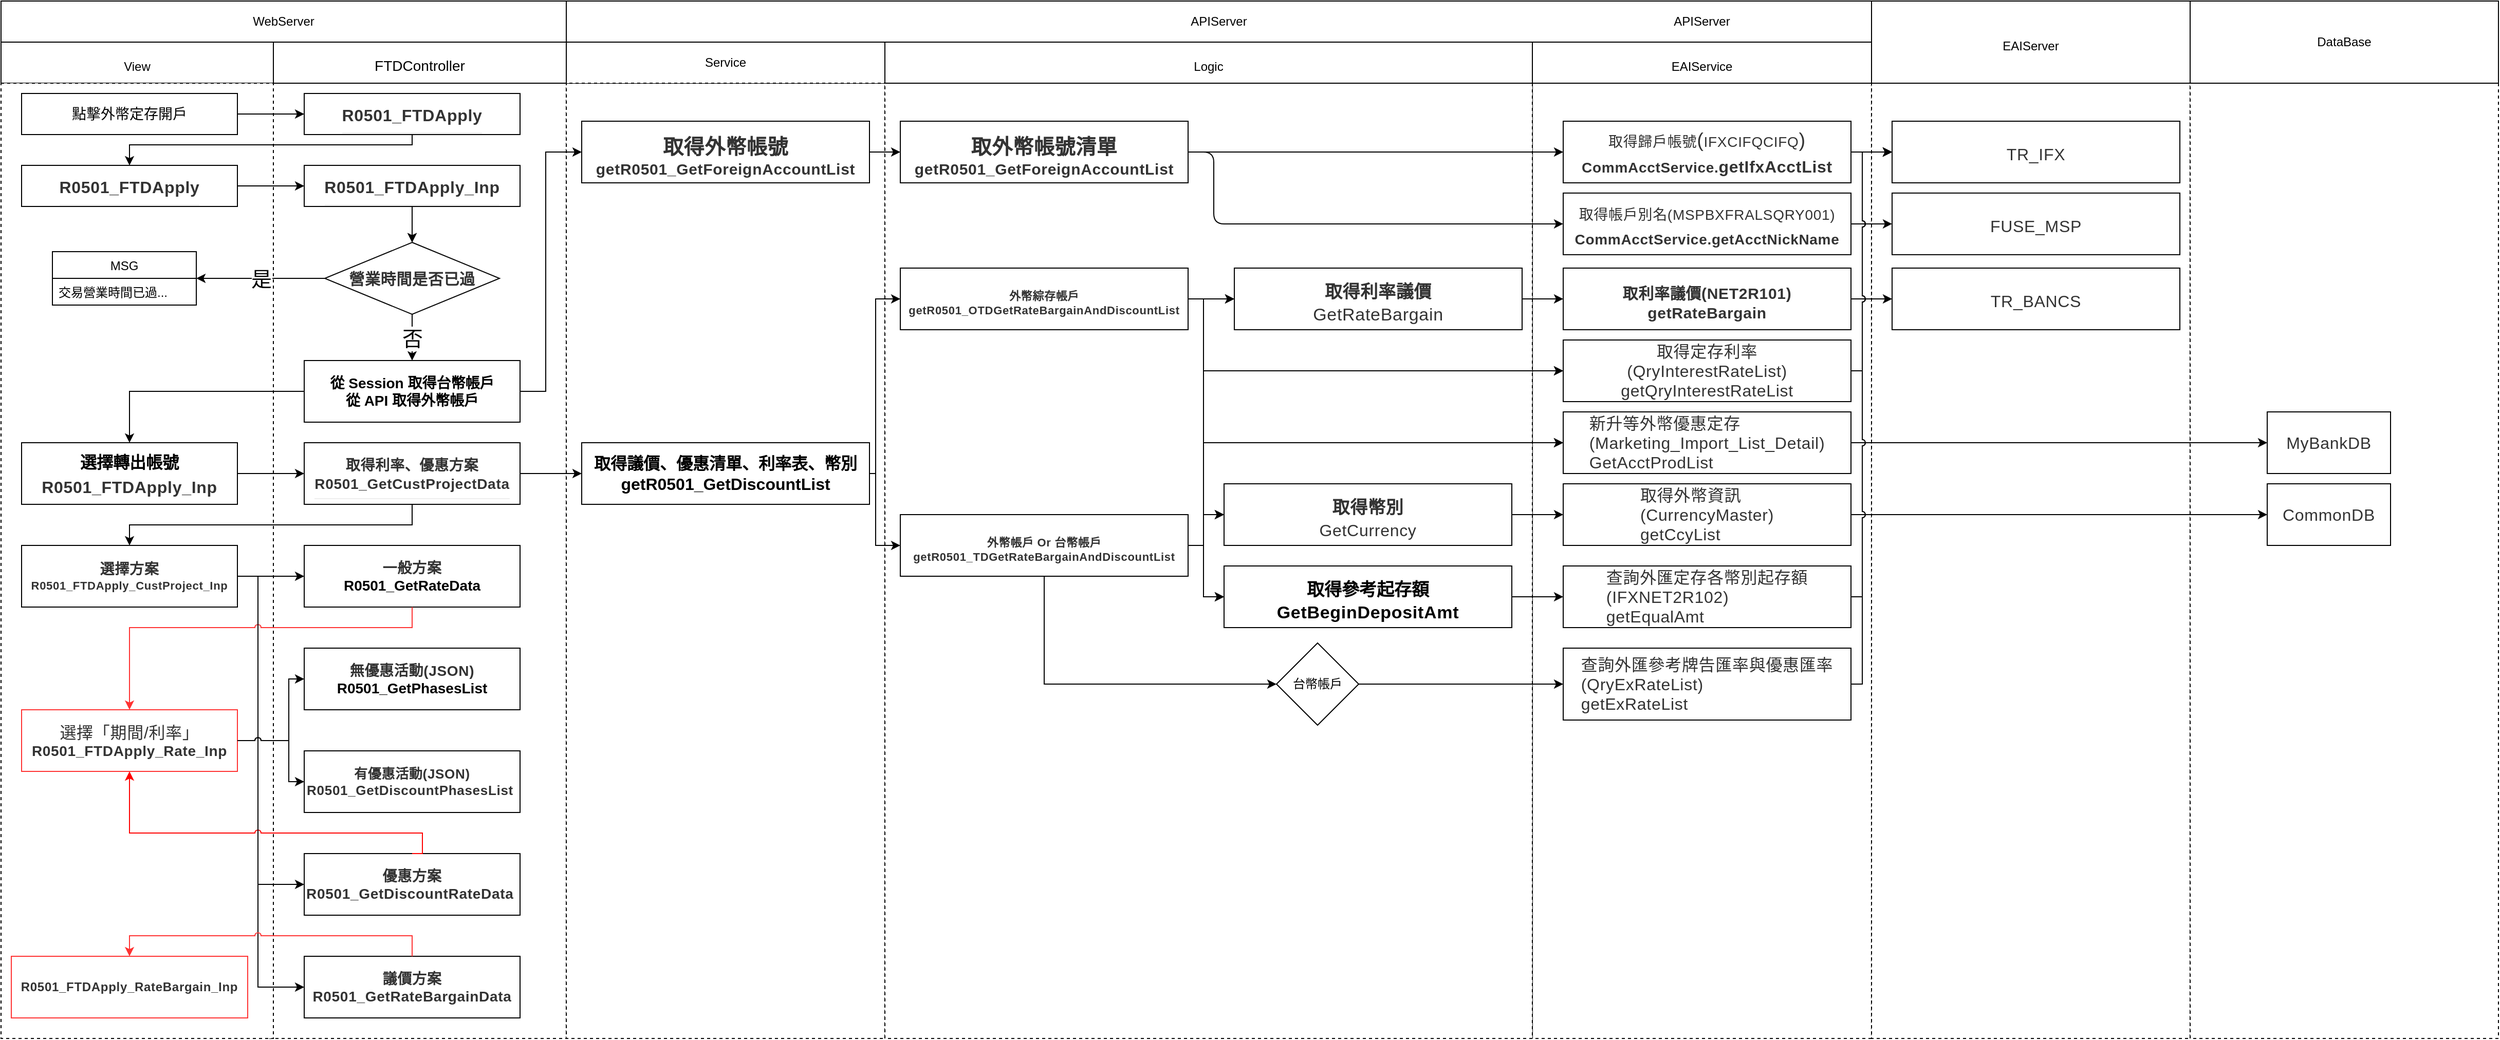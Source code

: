 <mxfile version="14.6.13" type="device" pages="6"><diagram id="XXEu1i2XslK1Kfz2K1uF" name="外幣定存申請01"><mxGraphModel dx="1913" dy="806" grid="1" gridSize="10" guides="1" tooltips="1" connect="1" arrows="1" fold="1" page="1" pageScale="1" pageWidth="827" pageHeight="1169" math="0" shadow="0"><root><mxCell id="0"/><mxCell id="1" parent="0"/><mxCell id="Ryp-QvZyaCA_5R3pd4Zc-43" value="" style="rounded=0;whiteSpace=wrap;html=1;dashed=1;" parent="1" vertex="1"><mxGeometry x="-541" y="120" width="290" height="930" as="geometry"/></mxCell><mxCell id="_el8fS5zXbnYfzYZYSCN-42" value="&lt;span style=&quot;color: rgb(0 , 0 , 0) ; font-size: 12px&quot;&gt;View&lt;/span&gt;" style="rounded=0;whiteSpace=wrap;html=1;fontSize=20;fontColor=#EA6B66;" parent="1" vertex="1"><mxGeometry x="-801" y="80" width="265" height="40" as="geometry"/></mxCell><mxCell id="_el8fS5zXbnYfzYZYSCN-24" value="" style="rounded=0;whiteSpace=wrap;html=1;fontSize=20;fontColor=#EA6B66;dashed=1;" parent="1" vertex="1"><mxGeometry x="-801" y="120" width="265" height="930" as="geometry"/></mxCell><mxCell id="_el8fS5zXbnYfzYZYSCN-21" value="" style="rounded=0;whiteSpace=wrap;html=1;fontSize=20;fontColor=#EA6B66;dashed=1;" parent="1" vertex="1"><mxGeometry x="689" y="120" width="330" height="930" as="geometry"/></mxCell><mxCell id="nqbFoOYhifVOALmWuSCV-3" value="&lt;h2 class=&quot;part in-view&quot; id=&quot;選擇轉出帳戶-Step1-取得帳戶資料R0501_FTDApply_Inp&quot; style=&quot;box-sizing: border-box ; line-height: 1.25 ; margin-top: 24px ; margin-bottom: 16px ; padding-bottom: 0.3em ; border-bottom: 1px solid rgb(238 , 238 , 238) ; background-color: rgb(255 , 255 , 255)&quot;&gt;&lt;span style=&quot;box-sizing: border-box&quot;&gt;&lt;font style=&quot;vertical-align: inherit&quot;&gt;&lt;font style=&quot;vertical-align: inherit&quot;&gt;&lt;font style=&quot;vertical-align: inherit&quot;&gt;&lt;font style=&quot;vertical-align: inherit&quot;&gt;&lt;font color=&quot;#333333&quot; size=&quot;1&quot;&gt;&lt;span style=&quot;letter-spacing: 0.35px ; font-size: 16px&quot;&gt;R0501_FTDApply&lt;/span&gt;&lt;/font&gt;&lt;br&gt;&lt;/font&gt;&lt;/font&gt;&lt;/font&gt;&lt;/font&gt;&lt;/span&gt;&lt;/h2&gt;" style="rounded=0;whiteSpace=wrap;html=1;" parent="1" vertex="1"><mxGeometry x="-506" y="130" width="210" height="40" as="geometry"/></mxCell><mxCell id="nqbFoOYhifVOALmWuSCV-4" value="&lt;span style=&quot;color: rgb(51 , 51 , 51) ; font-family: , &amp;#34;blinkmacsystemfont&amp;#34; , &amp;#34;segoe ui&amp;#34; , &amp;#34;helvetica neue&amp;#34; , &amp;#34;helvetica&amp;#34; , &amp;#34;roboto&amp;#34; , &amp;#34;arial&amp;#34; , &amp;#34;pingfang tc&amp;#34; , &amp;#34;microsoft jhenghei&amp;#34; , , sans-serif , &amp;#34;apple color emoji&amp;#34; , &amp;#34;segoe ui emoji&amp;#34; , &amp;#34;segoe ui symbol&amp;#34; ; font-size: 16px ; letter-spacing: 0.35px ; text-align: left ; background-color: rgb(255 , 255 , 255)&quot;&gt;&lt;font style=&quot;vertical-align: inherit&quot;&gt;&lt;font style=&quot;vertical-align: inherit ; font-size: 15px&quot;&gt;&lt;b&gt;&lt;font style=&quot;vertical-align: inherit ; font-size: 15px&quot;&gt;&lt;font style=&quot;vertical-align: inherit ; font-size: 15px&quot;&gt;營業時間&lt;/font&gt;&lt;/font&gt;&lt;font style=&quot;vertical-align: inherit ; font-size: 15px&quot;&gt;&lt;font style=&quot;vertical-align: inherit ; font-size: 15px&quot;&gt;是否已過&lt;/font&gt;&lt;/font&gt;&lt;/b&gt;&lt;/font&gt;&lt;/font&gt;&lt;/span&gt;" style="rhombus;whiteSpace=wrap;html=1;" parent="1" vertex="1"><mxGeometry x="-486" y="275" width="170" height="70" as="geometry"/></mxCell><mxCell id="iV8-E_OE0Wg0GLkTB1k9-4" value="" style="endArrow=classic;html=1;entryX=0;entryY=0.5;entryDx=0;entryDy=0;exitX=1;exitY=0.5;exitDx=0;exitDy=0;" parent="1" source="iV8-E_OE0Wg0GLkTB1k9-5" target="nqbFoOYhifVOALmWuSCV-3" edge="1"><mxGeometry width="50" height="50" relative="1" as="geometry"><mxPoint x="-236" y="187" as="sourcePoint"/><mxPoint x="-66" y="417" as="targetPoint"/></mxGeometry></mxCell><mxCell id="iV8-E_OE0Wg0GLkTB1k9-5" value="&lt;font style=&quot;font-size: 14px&quot;&gt;點擊外幣定存開戶&lt;br&gt;&lt;/font&gt;" style="rounded=0;whiteSpace=wrap;html=1;" parent="1" vertex="1"><mxGeometry x="-781" y="130" width="210" height="40" as="geometry"/></mxCell><mxCell id="iV8-E_OE0Wg0GLkTB1k9-7" value="WebServer" style="rounded=0;whiteSpace=wrap;html=1;" parent="1" vertex="1"><mxGeometry x="-801" y="40" width="550" height="40" as="geometry"/></mxCell><mxCell id="iV8-E_OE0Wg0GLkTB1k9-13" value="" style="endArrow=classic;html=1;exitX=0.5;exitY=1;exitDx=0;exitDy=0;entryX=0.5;entryY=0;entryDx=0;entryDy=0;" parent="1" source="Ryp-QvZyaCA_5R3pd4Zc-1" target="nqbFoOYhifVOALmWuSCV-4" edge="1"><mxGeometry width="50" height="50" relative="1" as="geometry"><mxPoint x="-356" y="280" as="sourcePoint"/><mxPoint x="-306" y="230" as="targetPoint"/></mxGeometry></mxCell><mxCell id="iV8-E_OE0Wg0GLkTB1k9-15" value="&lt;font style=&quot;font-size: 20px&quot;&gt;是&lt;/font&gt;" style="endArrow=classic;html=1;exitX=0;exitY=0.5;exitDx=0;exitDy=0;entryX=1;entryY=0.5;entryDx=0;entryDy=0;fontSize=20;" parent="1" source="nqbFoOYhifVOALmWuSCV-4" target="Ryp-QvZyaCA_5R3pd4Zc-28" edge="1"><mxGeometry width="50" height="50" relative="1" as="geometry"><mxPoint x="-136" y="410" as="sourcePoint"/><mxPoint x="-576" y="310" as="targetPoint"/></mxGeometry></mxCell><mxCell id="iV8-E_OE0Wg0GLkTB1k9-19" value="&lt;font size=&quot;1&quot;&gt;&lt;b style=&quot;font-size: 14px&quot;&gt;從 Session 取得台幣帳戶&lt;br&gt;從 API 取得外幣帳戶&lt;/b&gt;&lt;/font&gt;" style="rounded=0;whiteSpace=wrap;html=1;" parent="1" vertex="1"><mxGeometry x="-506" y="390" width="210" height="60" as="geometry"/></mxCell><mxCell id="iV8-E_OE0Wg0GLkTB1k9-21" value="&lt;font style=&quot;font-size: 20px&quot;&gt;否&lt;/font&gt;" style="endArrow=classic;html=1;exitX=0.5;exitY=1;exitDx=0;exitDy=0;entryX=0.5;entryY=0;entryDx=0;entryDy=0;fontSize=20;" parent="1" source="nqbFoOYhifVOALmWuSCV-4" target="iV8-E_OE0Wg0GLkTB1k9-19" edge="1"><mxGeometry width="50" height="50" relative="1" as="geometry"><mxPoint x="-346" y="390" as="sourcePoint"/><mxPoint x="-296" y="340" as="targetPoint"/></mxGeometry></mxCell><mxCell id="_el8fS5zXbnYfzYZYSCN-2" value="" style="rounded=0;whiteSpace=wrap;html=1;dashed=1;" parent="1" vertex="1"><mxGeometry x="-251" y="120" width="310" height="930" as="geometry"/></mxCell><mxCell id="iV8-E_OE0Wg0GLkTB1k9-23" value="&lt;h3 class=&quot;part in-view&quot; id=&quot;取得外幣帳號-FTDServicegetR0501_GetForeignAccountList&quot; style=&quot;box-sizing: border-box ; line-height: 1.25 ; color: rgb(51 , 51 , 51) ; margin-top: 24px ; margin-bottom: 16px ; letter-spacing: 0.35px ; background-color: rgb(255 , 255 , 255)&quot;&gt;&lt;span style=&quot;box-sizing: border-box&quot;&gt;&lt;font style=&quot;font-size: 20px&quot;&gt;取得外幣帳號&lt;/font&gt;&lt;font style=&quot;font-size: 15px&quot;&gt;getR0501_GetForeignAccountList&lt;/font&gt;&lt;/span&gt;&lt;/h3&gt;" style="rounded=0;whiteSpace=wrap;html=1;" parent="1" vertex="1"><mxGeometry x="-236" y="157" width="280" height="60" as="geometry"/></mxCell><mxCell id="_el8fS5zXbnYfzYZYSCN-8" value="" style="endArrow=classic;html=1;exitX=1;exitY=0.5;exitDx=0;exitDy=0;entryX=0;entryY=0.5;entryDx=0;entryDy=0;rounded=0;" parent="1" source="iV8-E_OE0Wg0GLkTB1k9-19" target="iV8-E_OE0Wg0GLkTB1k9-23" edge="1"><mxGeometry width="50" height="50" relative="1" as="geometry"><mxPoint x="-161" y="380" as="sourcePoint"/><mxPoint x="-111" y="330" as="targetPoint"/><Array as="points"><mxPoint x="-271" y="420"/><mxPoint x="-271" y="187"/></Array></mxGeometry></mxCell><mxCell id="_el8fS5zXbnYfzYZYSCN-9" value="Service" style="rounded=0;whiteSpace=wrap;html=1;dashed=1;" parent="1" vertex="1"><mxGeometry x="-251" y="80" width="310" height="40" as="geometry"/></mxCell><mxCell id="_el8fS5zXbnYfzYZYSCN-10" value="APIServer" style="rounded=0;whiteSpace=wrap;html=1;" parent="1" vertex="1"><mxGeometry x="-251" y="40" width="1270" height="40" as="geometry"/></mxCell><mxCell id="_el8fS5zXbnYfzYZYSCN-14" value="" style="rounded=0;whiteSpace=wrap;html=1;fontSize=20;fontColor=#EA6B66;dashed=1;" parent="1" vertex="1"><mxGeometry x="59" y="120" width="630" height="930" as="geometry"/></mxCell><mxCell id="_el8fS5zXbnYfzYZYSCN-16" value="&lt;font color=&quot;#000000&quot;&gt;&lt;span style=&quot;font-size: 12px&quot;&gt;Logic&lt;/span&gt;&lt;/font&gt;" style="rounded=0;whiteSpace=wrap;html=1;fontSize=20;fontColor=#EA6B66;" parent="1" vertex="1"><mxGeometry x="59" y="80" width="630" height="40" as="geometry"/></mxCell><mxCell id="_el8fS5zXbnYfzYZYSCN-17" value="&lt;h3 class=&quot;part in-view&quot; id=&quot;取得外幣帳號-FTDServicegetR0501_GetForeignAccountList&quot; style=&quot;box-sizing: border-box ; line-height: 1.25 ; margin-top: 24px ; margin-bottom: 16px ; background-color: rgb(255 , 255 , 255) ; letter-spacing: 0.35px ; color: rgb(51 , 51 , 51)&quot;&gt;&lt;span style=&quot;box-sizing: border-box&quot;&gt;&lt;font style=&quot;font-size: 20px&quot;&gt;取外幣帳號清單&lt;/font&gt;&lt;font style=&quot;font-size: 15px&quot;&gt;getR0501_GetForeignAccountList&lt;/font&gt;&lt;/span&gt;&lt;/h3&gt;" style="rounded=0;whiteSpace=wrap;html=1;" parent="1" vertex="1"><mxGeometry x="74" y="157" width="280" height="60" as="geometry"/></mxCell><mxCell id="_el8fS5zXbnYfzYZYSCN-19" value="&lt;font style=&quot;font-size: 14px&quot;&gt;&lt;span style=&quot;color: rgb(51 , 51 , 51) ; letter-spacing: 0.35px ; text-align: left ; background-color: rgb(255 , 255 , 255)&quot;&gt;取得帳戶別名(&lt;/span&gt;&lt;span style=&quot;background-color: rgb(255 , 255 , 255) ; color: rgb(51 , 51 , 51) ; letter-spacing: 0.35px ; text-align: left&quot;&gt;MSPBXFRALSQRY001&lt;/span&gt;&lt;span style=&quot;color: rgb(51 , 51 , 51) ; letter-spacing: 0.35px ; text-align: left ; background-color: rgb(255 , 255 , 255)&quot;&gt;)&lt;/span&gt;&lt;/font&gt;&lt;span style=&quot;color: rgb(51 , 51 , 51) ; letter-spacing: 0.35px ; text-align: left ; background-color: rgb(255 , 255 , 255)&quot;&gt;&lt;font style=&quot;font-size: 14px&quot;&gt;&lt;b&gt;&lt;br&gt;CommAcctService.getAcctNickName&lt;/b&gt;&lt;/font&gt;&lt;/span&gt;" style="rounded=0;whiteSpace=wrap;html=1;fontSize=20;fontColor=#EA6B66;" parent="1" vertex="1"><mxGeometry x="719" y="226.95" width="280" height="60" as="geometry"/></mxCell><mxCell id="_el8fS5zXbnYfzYZYSCN-20" value="" style="endArrow=classic;html=1;labelBackgroundColor=#ffffff;fontSize=20;fontColor=#EA6B66;align=center;exitX=1;exitY=0.5;exitDx=0;exitDy=0;entryX=0;entryY=0.5;entryDx=0;entryDy=0;" parent="1" source="_el8fS5zXbnYfzYZYSCN-17" target="_el8fS5zXbnYfzYZYSCN-19" edge="1"><mxGeometry width="50" height="50" relative="1" as="geometry"><mxPoint x="49" y="460" as="sourcePoint"/><mxPoint x="99" y="410" as="targetPoint"/><Array as="points"><mxPoint x="379" y="187"/><mxPoint x="379" y="257"/></Array></mxGeometry></mxCell><mxCell id="_el8fS5zXbnYfzYZYSCN-22" value="&lt;font color=&quot;#000000&quot;&gt;&lt;span style=&quot;font-size: 12px&quot;&gt;EAIService&lt;/span&gt;&lt;/font&gt;" style="rounded=0;whiteSpace=wrap;html=1;fontSize=20;fontColor=#EA6B66;" parent="1" vertex="1"><mxGeometry x="689" y="80" width="330" height="40" as="geometry"/></mxCell><mxCell id="_el8fS5zXbnYfzYZYSCN-25" value="" style="endArrow=classic;html=1;labelBackgroundColor=#ffffff;fontSize=20;fontColor=#EA6B66;align=center;entryX=0;entryY=0.5;entryDx=0;entryDy=0;exitX=1;exitY=0.5;exitDx=0;exitDy=0;" parent="1" source="iV8-E_OE0Wg0GLkTB1k9-23" target="_el8fS5zXbnYfzYZYSCN-17" edge="1"><mxGeometry width="50" height="50" relative="1" as="geometry"><mxPoint x="-111" y="370" as="sourcePoint"/><mxPoint x="-61" y="320" as="targetPoint"/></mxGeometry></mxCell><mxCell id="_el8fS5zXbnYfzYZYSCN-26" value="" style="rounded=0;whiteSpace=wrap;html=1;fontSize=20;fontColor=#EA6B66;dashed=1;" parent="1" vertex="1"><mxGeometry x="1019" y="120" width="310" height="930" as="geometry"/></mxCell><mxCell id="_el8fS5zXbnYfzYZYSCN-28" value="&lt;font color=&quot;#000000&quot; style=&quot;font-size: 12px&quot;&gt;EAIServer&lt;/font&gt;" style="rounded=0;whiteSpace=wrap;html=1;fontSize=20;fontColor=#EA6B66;" parent="1" vertex="1"><mxGeometry x="1019" y="40" width="310" height="80" as="geometry"/></mxCell><mxCell id="_el8fS5zXbnYfzYZYSCN-30" value="&lt;div style=&quot;text-align: left&quot;&gt;&lt;span style=&quot;font-size: 16px ; letter-spacing: 0.35px&quot;&gt;&lt;font color=&quot;#333333&quot;&gt;FUSE_MSP&lt;/font&gt;&lt;/span&gt;&lt;/div&gt;" style="rounded=0;whiteSpace=wrap;html=1;fontSize=20;fontColor=#EA6B66;" parent="1" vertex="1"><mxGeometry x="1039" y="226.95" width="280" height="60" as="geometry"/></mxCell><mxCell id="_el8fS5zXbnYfzYZYSCN-32" value="&lt;span style=&quot;text-align: left ; background-color: rgb(255 , 255 , 255)&quot;&gt;&lt;font&gt;&lt;font color=&quot;#333333&quot;&gt;&lt;span style=&quot;letter-spacing: 0.35px&quot;&gt;&lt;font style=&quot;font-size: 14px&quot;&gt;取得歸戶帳號&lt;/font&gt;&lt;span style=&quot;font-size: 19px&quot;&gt;(&lt;/span&gt;&lt;font style=&quot;font-size: 14px&quot;&gt;IFXCIFQCIFQ&lt;/font&gt;&lt;/span&gt;&lt;/font&gt;&lt;font color=&quot;#333333&quot; style=&quot;font-size: 19px&quot;&gt;&lt;span style=&quot;letter-spacing: 0.35px&quot;&gt;)&lt;/span&gt;&lt;/font&gt;&lt;/font&gt;&lt;/span&gt;&lt;span style=&quot;color: rgb(51 , 51 , 51) ; letter-spacing: 0.35px ; text-align: left ; background-color: rgb(255 , 255 , 255) ; font-size: 19px&quot;&gt;&lt;font style=&quot;font-size: 19px&quot;&gt;&lt;b&gt;&lt;font style=&quot;font-size: 19px&quot;&gt;&lt;br&gt;&lt;/font&gt;&lt;span style=&quot;font-size: 14px&quot;&gt;CommAcctService.&lt;/span&gt;&lt;/b&gt;&lt;/font&gt;&lt;/span&gt;&lt;span style=&quot;color: rgb(51 , 51 , 51) ; font-family: , &amp;#34;blinkmacsystemfont&amp;#34; , &amp;#34;segoe ui&amp;#34; , &amp;#34;helvetica neue&amp;#34; , &amp;#34;helvetica&amp;#34; , &amp;#34;roboto&amp;#34; , &amp;#34;arial&amp;#34; , &amp;#34;pingfang tc&amp;#34; , &amp;#34;microsoft jhenghei&amp;#34; , , sans-serif , &amp;#34;apple color emoji&amp;#34; , &amp;#34;segoe ui emoji&amp;#34; , &amp;#34;segoe ui symbol&amp;#34; ; font-size: 16px ; letter-spacing: 0.35px ; text-align: left ; background-color: rgb(255 , 255 , 255)&quot;&gt;&lt;b&gt;getIfxAcctList&lt;/b&gt;&lt;/span&gt;" style="rounded=0;whiteSpace=wrap;html=1;fontSize=20;fontColor=#EA6B66;" parent="1" vertex="1"><mxGeometry x="719" y="157" width="280" height="60" as="geometry"/></mxCell><mxCell id="_el8fS5zXbnYfzYZYSCN-33" value="" style="endArrow=classic;html=1;labelBackgroundColor=#ffffff;fontSize=20;fontColor=#EA6B66;align=center;exitX=1;exitY=0.5;exitDx=0;exitDy=0;entryX=0;entryY=0.5;entryDx=0;entryDy=0;" parent="1" source="_el8fS5zXbnYfzYZYSCN-17" target="_el8fS5zXbnYfzYZYSCN-32" edge="1"><mxGeometry width="50" height="50" relative="1" as="geometry"><mxPoint x="249" y="50" as="sourcePoint"/><mxPoint x="299" as="targetPoint"/></mxGeometry></mxCell><mxCell id="_el8fS5zXbnYfzYZYSCN-34" value="&lt;span style=&quot;color: rgb(51 , 51 , 51) ; font-family: , &amp;#34;blinkmacsystemfont&amp;#34; , &amp;#34;segoe ui&amp;#34; , &amp;#34;helvetica neue&amp;#34; , &amp;#34;helvetica&amp;#34; , &amp;#34;roboto&amp;#34; , &amp;#34;arial&amp;#34; , &amp;#34;pingfang tc&amp;#34; , &amp;#34;microsoft jhenghei&amp;#34; , , sans-serif , &amp;#34;apple color emoji&amp;#34; , &amp;#34;segoe ui emoji&amp;#34; , &amp;#34;segoe ui symbol&amp;#34; ; font-size: 16px ; letter-spacing: 0.35px ; text-align: left ; background-color: rgb(255 , 255 , 255)&quot;&gt;TR_IFX&lt;/span&gt;" style="rounded=0;whiteSpace=wrap;html=1;fontSize=20;fontColor=#EA6B66;" parent="1" vertex="1"><mxGeometry x="1039" y="157" width="280" height="60" as="geometry"/></mxCell><mxCell id="_el8fS5zXbnYfzYZYSCN-35" value="" style="endArrow=classic;html=1;labelBackgroundColor=#ffffff;fontSize=20;fontColor=#EA6B66;align=center;exitX=1;exitY=0.5;exitDx=0;exitDy=0;entryX=0;entryY=0.5;entryDx=0;entryDy=0;" parent="1" source="_el8fS5zXbnYfzYZYSCN-32" target="_el8fS5zXbnYfzYZYSCN-34" edge="1"><mxGeometry width="50" height="50" relative="1" as="geometry"><mxPoint x="894" y="30" as="sourcePoint"/><mxPoint x="944" y="-20" as="targetPoint"/></mxGeometry></mxCell><mxCell id="_el8fS5zXbnYfzYZYSCN-36" value="" style="endArrow=classic;html=1;labelBackgroundColor=#ffffff;fontSize=20;fontColor=#EA6B66;align=center;exitX=1;exitY=0.5;exitDx=0;exitDy=0;entryX=0;entryY=0.5;entryDx=0;entryDy=0;" parent="1" source="_el8fS5zXbnYfzYZYSCN-19" target="_el8fS5zXbnYfzYZYSCN-30" edge="1"><mxGeometry width="50" height="50" relative="1" as="geometry"><mxPoint x="664" y="40" as="sourcePoint"/><mxPoint x="714" y="-10" as="targetPoint"/></mxGeometry></mxCell><mxCell id="_el8fS5zXbnYfzYZYSCN-37" value="&lt;font style=&quot;font-size: 16px&quot;&gt;&lt;b&gt;&lt;font color=&quot;#000000&quot; style=&quot;font-size: 16px&quot;&gt;選擇轉出帳號&lt;br&gt;&lt;/font&gt;&lt;span style=&quot;color: rgb(51 , 51 , 51) ; letter-spacing: 0.35px ; text-align: left ; background-color: rgb(255 , 255 , 255)&quot;&gt;R0501_FTDApply_Inp&lt;/span&gt;&lt;/b&gt;&lt;/font&gt;&lt;font color=&quot;#000000&quot; style=&quot;font-size: 18px&quot;&gt;&lt;br&gt;&lt;/font&gt;" style="rounded=0;whiteSpace=wrap;html=1;fontSize=20;fontColor=#EA6B66;" parent="1" vertex="1"><mxGeometry x="-781" y="470" width="210" height="60" as="geometry"/></mxCell><mxCell id="_el8fS5zXbnYfzYZYSCN-38" value="" style="endArrow=classic;html=1;labelBackgroundColor=#ffffff;fontSize=20;fontColor=#EA6B66;align=center;exitX=0;exitY=0.5;exitDx=0;exitDy=0;entryX=0.5;entryY=0;entryDx=0;entryDy=0;rounded=0;" parent="1" source="iV8-E_OE0Wg0GLkTB1k9-19" target="_el8fS5zXbnYfzYZYSCN-37" edge="1"><mxGeometry width="50" height="50" relative="1" as="geometry"><mxPoint x="554" y="420" as="sourcePoint"/><mxPoint x="604" y="370" as="targetPoint"/><Array as="points"><mxPoint x="-556" y="420"/><mxPoint x="-676" y="420"/></Array></mxGeometry></mxCell><mxCell id="_el8fS5zXbnYfzYZYSCN-41" value="&lt;h2 class=&quot;part in-view&quot; id=&quot;選擇定存幣別Step2取得利率FTDControllerR0501_GetCustProjectData&quot; style=&quot;box-sizing: border-box ; line-height: 1.25 ; color: rgb(51 , 51 , 51) ; margin-top: 24px ; margin-bottom: 16px ; padding-bottom: 0.3em ; border-bottom: 1px solid rgb(238 , 238 , 238) ; letter-spacing: 0.35px ; background-color: rgb(255 , 255 , 255) ; font-size: 14px&quot;&gt;&lt;span style=&quot;box-sizing: border-box&quot;&gt;取得利率、優惠方案&lt;br&gt;R0501_GetCustProjectData&lt;/span&gt;&lt;/h2&gt;" style="rounded=0;whiteSpace=wrap;html=1;fontSize=15;fontColor=#EA6B66;spacing=0;" parent="1" vertex="1"><mxGeometry x="-506" y="470" width="210" height="60" as="geometry"/></mxCell><mxCell id="_el8fS5zXbnYfzYZYSCN-43" value="&lt;span style=&quot;color: rgb(0 , 0 , 0) ; font-size: 14px ; text-align: left&quot;&gt;FTDController&lt;/span&gt;" style="rounded=0;whiteSpace=wrap;html=1;fontSize=20;fontColor=#EA6B66;" parent="1" vertex="1"><mxGeometry x="-536" y="80" width="285" height="40" as="geometry"/></mxCell><mxCell id="_el8fS5zXbnYfzYZYSCN-45" value="" style="endArrow=classic;html=1;labelBackgroundColor=#ffffff;fontSize=20;fontColor=#EA6B66;align=center;entryX=0;entryY=0.5;entryDx=0;entryDy=0;exitX=1;exitY=0.5;exitDx=0;exitDy=0;" parent="1" source="_el8fS5zXbnYfzYZYSCN-37" target="_el8fS5zXbnYfzYZYSCN-41" edge="1"><mxGeometry width="50" height="50" relative="1" as="geometry"><mxPoint x="-426" y="480" as="sourcePoint"/><mxPoint x="-376" y="430" as="targetPoint"/></mxGeometry></mxCell><mxCell id="_el8fS5zXbnYfzYZYSCN-46" value="&lt;font color=&quot;#000000&quot; style=&quot;font-size: 16px&quot;&gt;&lt;b&gt;取得議價、優惠清單、利率表、幣別&lt;br&gt;getR0501_GetDiscountList&lt;/b&gt;&lt;/font&gt;" style="rounded=0;whiteSpace=wrap;html=1;fontSize=14;fontColor=#EA6B66;spacing=0;" parent="1" vertex="1"><mxGeometry x="-236" y="470" width="280" height="60" as="geometry"/></mxCell><mxCell id="_el8fS5zXbnYfzYZYSCN-47" value="" style="endArrow=classic;html=1;labelBackgroundColor=#ffffff;fontSize=15;fontColor=#EA6B66;align=center;exitX=1;exitY=0.5;exitDx=0;exitDy=0;entryX=0;entryY=0.5;entryDx=0;entryDy=0;" parent="1" source="_el8fS5zXbnYfzYZYSCN-41" target="_el8fS5zXbnYfzYZYSCN-46" edge="1"><mxGeometry width="50" height="50" relative="1" as="geometry"><mxPoint x="-231" y="540" as="sourcePoint"/><mxPoint x="-181" y="490" as="targetPoint"/></mxGeometry></mxCell><mxCell id="_el8fS5zXbnYfzYZYSCN-48" value="&lt;h4 class=&quot;part in-view&quot; id=&quot;外幣綜存帳戶FTDLogicgetR0501_OTDGetRateBargainAndDiscountList&quot; style=&quot;box-sizing: border-box ; line-height: 1.25 ; color: rgb(51 , 51 , 51) ; margin-top: 24px ; margin-bottom: 16px ; font-size: 11px ; letter-spacing: 0.35px ; background-color: rgb(255 , 255 , 255)&quot;&gt;&lt;span style=&quot;box-sizing: border-box ; font-size: 11px&quot;&gt;外幣綜存帳戶getR0501_OTDGetRateBargainAndDiscountList&lt;/span&gt;&lt;/h4&gt;" style="rounded=0;whiteSpace=wrap;html=1;fontSize=11;fontColor=#EA6B66;" parent="1" vertex="1"><mxGeometry x="74" y="300" width="280" height="60" as="geometry"/></mxCell><mxCell id="TDQTbXBzA7Z17I1xL49x-4" style="edgeStyle=orthogonalEdgeStyle;rounded=0;jumpStyle=arc;orthogonalLoop=1;jettySize=auto;html=1;entryX=0;entryY=0.5;entryDx=0;entryDy=0;" parent="1" source="_el8fS5zXbnYfzYZYSCN-49" target="TDQTbXBzA7Z17I1xL49x-6" edge="1"><mxGeometry relative="1" as="geometry"><Array as="points"><mxPoint x="214" y="705"/><mxPoint x="410" y="705"/></Array></mxGeometry></mxCell><mxCell id="_el8fS5zXbnYfzYZYSCN-49" value="&lt;h4 class=&quot;part in-view&quot; id=&quot;外幣綜存帳戶FTDLogicgetR0501_OTDGetRateBargainAndDiscountList&quot; style=&quot;box-sizing: border-box ; line-height: 1.25 ; color: rgb(51 , 51 , 51) ; margin-top: 24px ; margin-bottom: 16px ; font-size: 11px ; letter-spacing: 0.35px ; background-color: rgb(255 , 255 , 255)&quot;&gt;&lt;span style=&quot;box-sizing: border-box ; font-size: 11px&quot;&gt;外幣帳戶 Or 台幣帳戶&lt;/span&gt;getR0501_TDGetRateBargainAndDiscountList&lt;/h4&gt;" style="rounded=0;whiteSpace=wrap;html=1;fontSize=11;fontColor=#EA6B66;" parent="1" vertex="1"><mxGeometry x="74" y="540" width="280" height="60" as="geometry"/></mxCell><mxCell id="_el8fS5zXbnYfzYZYSCN-51" value="" style="endArrow=classic;html=1;labelBackgroundColor=#ffffff;fontSize=11;fontColor=#EA6B66;align=center;entryX=0;entryY=0.5;entryDx=0;entryDy=0;exitX=1;exitY=0.5;exitDx=0;exitDy=0;strokeColor=none;rounded=0;" parent="1" source="_el8fS5zXbnYfzYZYSCN-46" target="_el8fS5zXbnYfzYZYSCN-48" edge="1"><mxGeometry width="50" height="50" relative="1" as="geometry"><mxPoint x="-21" y="440" as="sourcePoint"/><mxPoint x="29" y="390" as="targetPoint"/><Array as="points"><mxPoint x="49" y="500"/><mxPoint x="49" y="330"/></Array></mxGeometry></mxCell><mxCell id="_el8fS5zXbnYfzYZYSCN-52" value="" style="endArrow=classic;html=1;labelBackgroundColor=#ffffff;fontSize=11;fontColor=#EA6B66;align=center;entryX=0;entryY=0.5;entryDx=0;entryDy=0;exitX=1;exitY=0.5;exitDx=0;exitDy=0;rounded=0;edgeStyle=orthogonalEdgeStyle;" parent="1" source="_el8fS5zXbnYfzYZYSCN-46" target="_el8fS5zXbnYfzYZYSCN-49" edge="1"><mxGeometry width="50" height="50" relative="1" as="geometry"><mxPoint x="-121" y="520" as="sourcePoint"/><mxPoint x="-71" y="470" as="targetPoint"/><Array as="points"><mxPoint x="50" y="500"/><mxPoint x="50" y="570"/></Array></mxGeometry></mxCell><mxCell id="_el8fS5zXbnYfzYZYSCN-54" value="&lt;h4 class=&quot;part in-view&quot; id=&quot;外幣綜存帳戶FTDLogicgetR0501_OTDGetRateBargainAndDiscountList&quot; style=&quot;box-sizing: border-box ; line-height: 1.25 ; color: rgb(51 , 51 , 51) ; margin-top: 24px ; margin-bottom: 16px ; font-size: 15px ; letter-spacing: 0.35px ; background-color: rgb(255 , 255 , 255)&quot;&gt;取利率議價(NET2R101)&lt;br style=&quot;font-size: 15px&quot;&gt;getRateBargain&lt;br&gt;&lt;/h4&gt;" style="rounded=0;whiteSpace=wrap;html=1;fontSize=15;fontColor=#EA6B66;" parent="1" vertex="1"><mxGeometry x="719" y="300" width="280" height="60" as="geometry"/></mxCell><mxCell id="_el8fS5zXbnYfzYZYSCN-55" style="edgeStyle=orthogonalEdgeStyle;rounded=0;orthogonalLoop=1;jettySize=auto;html=1;exitX=0.5;exitY=1;exitDx=0;exitDy=0;labelBackgroundColor=#ffffff;fontSize=15;fontColor=#EA6B66;align=center;" parent="1" source="_el8fS5zXbnYfzYZYSCN-54" target="_el8fS5zXbnYfzYZYSCN-54" edge="1"><mxGeometry relative="1" as="geometry"/></mxCell><mxCell id="_el8fS5zXbnYfzYZYSCN-56" value="&lt;span style=&quot;color: rgb(51 , 51 , 51) ; font-family: , &amp;#34;blinkmacsystemfont&amp;#34; , &amp;#34;segoe ui&amp;#34; , &amp;#34;helvetica neue&amp;#34; , &amp;#34;helvetica&amp;#34; , &amp;#34;roboto&amp;#34; , &amp;#34;arial&amp;#34; , &amp;#34;pingfang tc&amp;#34; , &amp;#34;microsoft jhenghei&amp;#34; , , sans-serif , &amp;#34;apple color emoji&amp;#34; , &amp;#34;segoe ui emoji&amp;#34; , &amp;#34;segoe ui symbol&amp;#34; ; font-size: 16px ; letter-spacing: 0.35px ; text-align: left ; background-color: rgb(255 , 255 , 255)&quot;&gt;TR_BANCS&lt;/span&gt;" style="rounded=0;whiteSpace=wrap;html=1;fontSize=20;fontColor=#EA6B66;" parent="1" vertex="1"><mxGeometry x="1039" y="300" width="280" height="60" as="geometry"/></mxCell><mxCell id="_el8fS5zXbnYfzYZYSCN-57" value="&lt;span style=&quot;text-align: left ; background-color: rgb(255 , 255 , 255)&quot;&gt;&lt;font color=&quot;#333333&quot;&gt;&lt;span style=&quot;font-size: 16px ; letter-spacing: 0.35px&quot;&gt;取得定存利率&lt;br&gt;&lt;/span&gt;&lt;/font&gt;&lt;/span&gt;&lt;span style=&quot;color: rgb(51 , 51 , 51) ; font-family: , &amp;#34;blinkmacsystemfont&amp;#34; , &amp;#34;segoe ui&amp;#34; , &amp;#34;helvetica neue&amp;#34; , &amp;#34;helvetica&amp;#34; , &amp;#34;roboto&amp;#34; , &amp;#34;arial&amp;#34; , &amp;#34;pingfang tc&amp;#34; , &amp;#34;microsoft jhenghei&amp;#34; , , sans-serif , &amp;#34;apple color emoji&amp;#34; , &amp;#34;segoe ui emoji&amp;#34; , &amp;#34;segoe ui symbol&amp;#34; ; font-size: 16px ; letter-spacing: 0.35px ; text-align: left ; background-color: rgb(255 , 255 , 255)&quot;&gt;(QryInterestRateList)&lt;/span&gt;&lt;span style=&quot;color: rgb(51 , 51 , 51) ; font-family: , &amp;#34;blinkmacsystemfont&amp;#34; , &amp;#34;segoe ui&amp;#34; , &amp;#34;helvetica neue&amp;#34; , &amp;#34;helvetica&amp;#34; , &amp;#34;roboto&amp;#34; , &amp;#34;arial&amp;#34; , &amp;#34;pingfang tc&amp;#34; , &amp;#34;microsoft jhenghei&amp;#34; , , sans-serif , &amp;#34;apple color emoji&amp;#34; , &amp;#34;segoe ui emoji&amp;#34; , &amp;#34;segoe ui symbol&amp;#34; ; font-size: 16px ; letter-spacing: 0.35px ; text-align: left ; background-color: rgb(255 , 255 , 255)&quot;&gt;&lt;br&gt;getQryInterestRateList&lt;/span&gt;" style="rounded=0;whiteSpace=wrap;html=1;fontSize=15;fontColor=#EA6B66;" parent="1" vertex="1"><mxGeometry x="719" y="370" width="280" height="60" as="geometry"/></mxCell><mxCell id="_el8fS5zXbnYfzYZYSCN-58" value="&lt;div style=&quot;text-align: left&quot;&gt;&lt;span style=&quot;color: rgb(51 , 51 , 51) ; font-family: , &amp;#34;blinkmacsystemfont&amp;#34; , &amp;#34;segoe ui&amp;#34; , &amp;#34;helvetica neue&amp;#34; , &amp;#34;helvetica&amp;#34; , &amp;#34;roboto&amp;#34; , &amp;#34;arial&amp;#34; , &amp;#34;pingfang tc&amp;#34; , &amp;#34;microsoft jhenghei&amp;#34; , , sans-serif , &amp;#34;apple color emoji&amp;#34; , &amp;#34;segoe ui emoji&amp;#34; , &amp;#34;segoe ui symbol&amp;#34; ; font-size: 16px ; letter-spacing: 0.35px ; background-color: rgb(255 , 255 , 255)&quot;&gt;新升等外幣優惠定存&lt;/span&gt;&lt;/div&gt;&lt;div style=&quot;text-align: left&quot;&gt;&lt;span style=&quot;color: rgb(51 , 51 , 51) ; font-family: , &amp;#34;blinkmacsystemfont&amp;#34; , &amp;#34;segoe ui&amp;#34; , &amp;#34;helvetica neue&amp;#34; , &amp;#34;helvetica&amp;#34; , &amp;#34;roboto&amp;#34; , &amp;#34;arial&amp;#34; , &amp;#34;pingfang tc&amp;#34; , &amp;#34;microsoft jhenghei&amp;#34; , , sans-serif , &amp;#34;apple color emoji&amp;#34; , &amp;#34;segoe ui emoji&amp;#34; , &amp;#34;segoe ui symbol&amp;#34; ; font-size: 16px ; letter-spacing: 0.35px ; background-color: rgb(255 , 255 , 255)&quot;&gt;(&lt;/span&gt;&lt;span style=&quot;color: rgb(51 , 51 , 51) ; font-size: 16px ; letter-spacing: 0.35px&quot;&gt;Marketing_Import_List_Detail&lt;/span&gt;&lt;span style=&quot;background-color: rgb(255 , 255 , 255) ; color: rgb(51 , 51 , 51) ; font-size: 16px ; letter-spacing: 0.35px&quot;&gt;)&lt;/span&gt;&lt;/div&gt;&lt;div style=&quot;text-align: left&quot;&gt;&lt;span style=&quot;color: rgb(51 , 51 , 51) ; font-family: , &amp;#34;blinkmacsystemfont&amp;#34; , &amp;#34;segoe ui&amp;#34; , &amp;#34;helvetica neue&amp;#34; , &amp;#34;helvetica&amp;#34; , &amp;#34;roboto&amp;#34; , &amp;#34;arial&amp;#34; , &amp;#34;pingfang tc&amp;#34; , &amp;#34;microsoft jhenghei&amp;#34; , , sans-serif , &amp;#34;apple color emoji&amp;#34; , &amp;#34;segoe ui emoji&amp;#34; , &amp;#34;segoe ui symbol&amp;#34; ; font-size: 16px ; letter-spacing: 0.35px ; background-color: rgb(255 , 255 , 255)&quot;&gt;GetAcctProdList&lt;/span&gt;&lt;br&gt;&lt;/div&gt;" style="rounded=0;whiteSpace=wrap;html=1;fontSize=15;fontColor=#EA6B66;" parent="1" vertex="1"><mxGeometry x="719" y="440" width="280" height="60" as="geometry"/></mxCell><mxCell id="_el8fS5zXbnYfzYZYSCN-59" value="&lt;div style=&quot;text-align: left&quot;&gt;&lt;span style=&quot;color: rgb(51 , 51 , 51) ; font-family: , &amp;#34;blinkmacsystemfont&amp;#34; , &amp;#34;segoe ui&amp;#34; , &amp;#34;helvetica neue&amp;#34; , &amp;#34;helvetica&amp;#34; , &amp;#34;roboto&amp;#34; , &amp;#34;arial&amp;#34; , &amp;#34;pingfang tc&amp;#34; , &amp;#34;microsoft jhenghei&amp;#34; , , sans-serif , &amp;#34;apple color emoji&amp;#34; , &amp;#34;segoe ui emoji&amp;#34; , &amp;#34;segoe ui symbol&amp;#34; ; font-size: 16px ; letter-spacing: 0.35px ; background-color: rgb(255 , 255 , 255)&quot;&gt;查詢外匯定存各幣別起存額&lt;br&gt;&lt;/span&gt;&lt;span style=&quot;color: rgb(51 , 51 , 51) ; font-family: , &amp;#34;blinkmacsystemfont&amp;#34; , &amp;#34;segoe ui&amp;#34; , &amp;#34;helvetica neue&amp;#34; , &amp;#34;helvetica&amp;#34; , &amp;#34;roboto&amp;#34; , &amp;#34;arial&amp;#34; , &amp;#34;pingfang tc&amp;#34; , &amp;#34;microsoft jhenghei&amp;#34; , , sans-serif , &amp;#34;apple color emoji&amp;#34; , &amp;#34;segoe ui emoji&amp;#34; , &amp;#34;segoe ui symbol&amp;#34; ; font-size: 16px ; letter-spacing: 0.35px ; background-color: rgb(255 , 255 , 255)&quot;&gt;(&lt;/span&gt;&lt;span style=&quot;color: rgb(51 , 51 , 51) ; font-size: 16px ; letter-spacing: 0.35px&quot;&gt;IFXNET2R102&lt;/span&gt;&lt;span style=&quot;background-color: rgb(255 , 255 , 255) ; color: rgb(51 , 51 , 51) ; font-size: 16px ; letter-spacing: 0.35px&quot;&gt;)&lt;/span&gt;&lt;/div&gt;&lt;div style=&quot;text-align: left&quot;&gt;&lt;span style=&quot;background-color: rgb(255 , 255 , 255) ; color: rgb(51 , 51 , 51) ; font-size: 16px ; letter-spacing: 0.35px&quot;&gt;getEqualAmt&lt;/span&gt;&lt;span style=&quot;color: rgb(51 , 51 , 51) ; font-family: , &amp;#34;blinkmacsystemfont&amp;#34; , &amp;#34;segoe ui&amp;#34; , &amp;#34;helvetica neue&amp;#34; , &amp;#34;helvetica&amp;#34; , &amp;#34;roboto&amp;#34; , &amp;#34;arial&amp;#34; , &amp;#34;pingfang tc&amp;#34; , &amp;#34;microsoft jhenghei&amp;#34; , , sans-serif , &amp;#34;apple color emoji&amp;#34; , &amp;#34;segoe ui emoji&amp;#34; , &amp;#34;segoe ui symbol&amp;#34; ; font-size: 16px ; letter-spacing: 0.35px ; background-color: rgb(255 , 255 , 255)&quot;&gt;&lt;br&gt;&lt;/span&gt;&lt;/div&gt;" style="rounded=0;whiteSpace=wrap;html=1;fontSize=15;fontColor=#EA6B66;" parent="1" vertex="1"><mxGeometry x="719" y="590" width="280" height="60" as="geometry"/></mxCell><mxCell id="_el8fS5zXbnYfzYZYSCN-60" value="&lt;div style=&quot;text-align: left&quot;&gt;&lt;span style=&quot;color: rgb(51 , 51 , 51) ; font-family: , &amp;#34;blinkmacsystemfont&amp;#34; , &amp;#34;segoe ui&amp;#34; , &amp;#34;helvetica neue&amp;#34; , &amp;#34;helvetica&amp;#34; , &amp;#34;roboto&amp;#34; , &amp;#34;arial&amp;#34; , &amp;#34;pingfang tc&amp;#34; , &amp;#34;microsoft jhenghei&amp;#34; , , sans-serif , &amp;#34;apple color emoji&amp;#34; , &amp;#34;segoe ui emoji&amp;#34; , &amp;#34;segoe ui symbol&amp;#34; ; font-size: 16px ; letter-spacing: 0.35px ; background-color: rgb(255 , 255 , 255)&quot;&gt;取得外幣資訊&lt;br&gt;(&lt;/span&gt;&lt;span style=&quot;color: rgb(51 , 51 , 51) ; font-size: 16px ; letter-spacing: 0.35px&quot;&gt;CurrencyMaster&lt;/span&gt;&lt;span style=&quot;background-color: rgb(255 , 255 , 255) ; color: rgb(51 , 51 , 51) ; font-size: 16px ; letter-spacing: 0.35px&quot;&gt;)&lt;/span&gt;&lt;/div&gt;&lt;div style=&quot;text-align: left&quot;&gt;&lt;span style=&quot;color: rgb(51 , 51 , 51) ; font-family: , &amp;#34;blinkmacsystemfont&amp;#34; , &amp;#34;segoe ui&amp;#34; , &amp;#34;helvetica neue&amp;#34; , &amp;#34;helvetica&amp;#34; , &amp;#34;roboto&amp;#34; , &amp;#34;arial&amp;#34; , &amp;#34;pingfang tc&amp;#34; , &amp;#34;microsoft jhenghei&amp;#34; , , sans-serif , &amp;#34;apple color emoji&amp;#34; , &amp;#34;segoe ui emoji&amp;#34; , &amp;#34;segoe ui symbol&amp;#34; ; font-size: 16px ; letter-spacing: 0.35px ; background-color: rgb(255 , 255 , 255)&quot;&gt;getCcyList&lt;/span&gt;&lt;br&gt;&lt;/div&gt;" style="rounded=0;whiteSpace=wrap;html=1;fontSize=15;fontColor=#EA6B66;" parent="1" vertex="1"><mxGeometry x="719" y="510" width="280" height="60" as="geometry"/></mxCell><mxCell id="_el8fS5zXbnYfzYZYSCN-61" value="" style="endArrow=classic;html=1;labelBackgroundColor=#ffffff;fontSize=15;fontColor=#EA6B66;align=center;exitX=1;exitY=0.5;exitDx=0;exitDy=0;entryX=0;entryY=0.5;entryDx=0;entryDy=0;jumpStyle=sharp;" parent="1" source="_el8fS5zXbnYfzYZYSCN-54" target="_el8fS5zXbnYfzYZYSCN-56" edge="1"><mxGeometry width="50" height="50" relative="1" as="geometry"><mxPoint x="1154" y="570" as="sourcePoint"/><mxPoint x="1204" y="520" as="targetPoint"/></mxGeometry></mxCell><mxCell id="_el8fS5zXbnYfzYZYSCN-62" value="" style="endArrow=classic;html=1;labelBackgroundColor=#ffffff;fontSize=15;fontColor=#EA6B66;align=center;exitX=1;exitY=0.5;exitDx=0;exitDy=0;entryX=0;entryY=0.5;entryDx=0;entryDy=0;jumpStyle=arc;rounded=0;edgeStyle=orthogonalEdgeStyle;" parent="1" source="_el8fS5zXbnYfzYZYSCN-57" target="_el8fS5zXbnYfzYZYSCN-34" edge="1"><mxGeometry width="50" height="50" relative="1" as="geometry"><mxPoint x="1144" y="470" as="sourcePoint"/><mxPoint x="1194" y="420" as="targetPoint"/><Array as="points"><mxPoint x="1010" y="400"/><mxPoint x="1010" y="187"/></Array></mxGeometry></mxCell><mxCell id="_el8fS5zXbnYfzYZYSCN-67" value="&lt;h4 class=&quot;part in-view&quot; id=&quot;外幣綜存帳戶FTDLogicgetR0501_OTDGetRateBargainAndDiscountList&quot; style=&quot;box-sizing: border-box ; line-height: 1.25 ; color: rgb(51 , 51 , 51) ; margin-top: 24px ; margin-bottom: 16px ; font-size: 17px ; letter-spacing: 0.35px ; background-color: rgb(255 , 255 , 255)&quot;&gt;取得利率議價&lt;span style=&quot;font-weight: 400 ; letter-spacing: 0.35px ; text-align: left&quot;&gt;&lt;br&gt;GetRateBargain&lt;/span&gt;&lt;br&gt;&lt;/h4&gt;" style="rounded=0;whiteSpace=wrap;html=1;fontSize=11;fontColor=#EA6B66;" parent="1" vertex="1"><mxGeometry x="399" y="300" width="280" height="60" as="geometry"/></mxCell><mxCell id="_el8fS5zXbnYfzYZYSCN-68" value="" style="endArrow=classic;html=1;labelBackgroundColor=#ffffff;fontSize=15;fontColor=#EA6B66;align=center;exitX=1;exitY=0.5;exitDx=0;exitDy=0;entryX=0;entryY=0.5;entryDx=0;entryDy=0;" parent="1" source="_el8fS5zXbnYfzYZYSCN-48" target="_el8fS5zXbnYfzYZYSCN-67" edge="1"><mxGeometry width="50" height="50" relative="1" as="geometry"><mxPoint x="419" y="410" as="sourcePoint"/><mxPoint x="469" y="360" as="targetPoint"/></mxGeometry></mxCell><mxCell id="_el8fS5zXbnYfzYZYSCN-69" value="&lt;h4 class=&quot;part in-view&quot; id=&quot;外幣綜存帳戶FTDLogicgetR0501_OTDGetRateBargainAndDiscountList&quot; style=&quot;box-sizing: border-box ; line-height: 1.25 ; color: rgb(51 , 51 , 51) ; margin-top: 24px ; margin-bottom: 16px ; font-size: 17px ; letter-spacing: 0.35px ; background-color: rgb(255 , 255 , 255)&quot;&gt;取得幣別&lt;span style=&quot;font-family: , &amp;#34;blinkmacsystemfont&amp;#34; , &amp;#34;segoe ui&amp;#34; , &amp;#34;helvetica neue&amp;#34; , &amp;#34;helvetica&amp;#34; , &amp;#34;roboto&amp;#34; , &amp;#34;arial&amp;#34; , &amp;#34;pingfang tc&amp;#34; , &amp;#34;microsoft jhenghei&amp;#34; , , sans-serif , &amp;#34;apple color emoji&amp;#34; , &amp;#34;segoe ui emoji&amp;#34; , &amp;#34;segoe ui symbol&amp;#34; ; font-size: 16px ; font-weight: 400 ; letter-spacing: 0.35px ; text-align: left&quot;&gt;&lt;br&gt;GetCurrency&lt;/span&gt;&lt;br&gt;&lt;/h4&gt;" style="rounded=0;whiteSpace=wrap;html=1;fontSize=11;fontColor=#EA6B66;" parent="1" vertex="1"><mxGeometry x="389" y="510" width="280" height="60" as="geometry"/></mxCell><mxCell id="_el8fS5zXbnYfzYZYSCN-72" value="" style="endArrow=classic;html=1;labelBackgroundColor=#ffffff;fontSize=15;fontColor=#EA6B66;align=center;entryX=0;entryY=0.5;entryDx=0;entryDy=0;exitX=1;exitY=0.5;exitDx=0;exitDy=0;rounded=0;" parent="1" source="_el8fS5zXbnYfzYZYSCN-48" target="_el8fS5zXbnYfzYZYSCN-57" edge="1"><mxGeometry width="50" height="50" relative="1" as="geometry"><mxPoint x="519" y="425" as="sourcePoint"/><mxPoint x="569" y="375" as="targetPoint"/><Array as="points"><mxPoint x="369" y="330"/><mxPoint x="369" y="400"/></Array></mxGeometry></mxCell><mxCell id="_el8fS5zXbnYfzYZYSCN-73" value="" style="endArrow=classic;html=1;labelBackgroundColor=#ffffff;fontSize=15;fontColor=#EA6B66;align=center;entryX=0;entryY=0.5;entryDx=0;entryDy=0;exitX=1;exitY=0.5;exitDx=0;exitDy=0;" parent="1" source="_el8fS5zXbnYfzYZYSCN-69" target="_el8fS5zXbnYfzYZYSCN-60" edge="1"><mxGeometry width="50" height="50" relative="1" as="geometry"><mxPoint x="239" y="640" as="sourcePoint"/><mxPoint x="289" y="590" as="targetPoint"/></mxGeometry></mxCell><mxCell id="_el8fS5zXbnYfzYZYSCN-74" value="" style="endArrow=classic;html=1;labelBackgroundColor=#ffffff;fontSize=15;fontColor=#EA6B66;align=center;entryX=0;entryY=0.5;entryDx=0;entryDy=0;exitX=1;exitY=0.5;exitDx=0;exitDy=0;" parent="1" source="_el8fS5zXbnYfzYZYSCN-67" target="_el8fS5zXbnYfzYZYSCN-54" edge="1"><mxGeometry width="50" height="50" relative="1" as="geometry"><mxPoint x="559" y="410" as="sourcePoint"/><mxPoint x="609" y="360" as="targetPoint"/></mxGeometry></mxCell><mxCell id="_el8fS5zXbnYfzYZYSCN-75" value="" style="endArrow=classic;html=1;labelBackgroundColor=#ffffff;fontSize=15;fontColor=#EA6B66;align=center;entryX=0;entryY=0.5;entryDx=0;entryDy=0;exitX=1;exitY=0.5;exitDx=0;exitDy=0;rounded=0;" parent="1" source="_el8fS5zXbnYfzYZYSCN-48" target="_el8fS5zXbnYfzYZYSCN-58" edge="1"><mxGeometry width="50" height="50" relative="1" as="geometry"><mxPoint x="449" y="480" as="sourcePoint"/><mxPoint x="499" y="430" as="targetPoint"/><Array as="points"><mxPoint x="369" y="330"/><mxPoint x="369" y="470"/></Array></mxGeometry></mxCell><mxCell id="_el8fS5zXbnYfzYZYSCN-76" value="" style="endArrow=classic;html=1;labelBackgroundColor=#ffffff;fontSize=15;fontColor=#EA6B66;align=center;exitX=1;exitY=0.5;exitDx=0;exitDy=0;entryX=0;entryY=0.5;entryDx=0;entryDy=0;rounded=0;" parent="1" source="_el8fS5zXbnYfzYZYSCN-48" target="_el8fS5zXbnYfzYZYSCN-69" edge="1"><mxGeometry width="50" height="50" relative="1" as="geometry"><mxPoint x="559" y="410" as="sourcePoint"/><mxPoint x="609" y="360" as="targetPoint"/><Array as="points"><mxPoint x="369" y="330"/><mxPoint x="369" y="470"/><mxPoint x="369" y="540"/></Array></mxGeometry></mxCell><mxCell id="_el8fS5zXbnYfzYZYSCN-77" value="" style="endArrow=classic;html=1;labelBackgroundColor=#ffffff;fontSize=15;fontColor=#EA6B66;align=center;entryX=0;entryY=0.5;entryDx=0;entryDy=0;exitX=1;exitY=0.5;exitDx=0;exitDy=0;rounded=0;" parent="1" source="_el8fS5zXbnYfzYZYSCN-49" target="_el8fS5zXbnYfzYZYSCN-67" edge="1"><mxGeometry width="50" height="50" relative="1" as="geometry"><mxPoint x="229" y="630" as="sourcePoint"/><mxPoint x="279" y="580" as="targetPoint"/><Array as="points"><mxPoint x="369" y="570"/><mxPoint x="369" y="470"/><mxPoint x="369" y="330"/></Array></mxGeometry></mxCell><mxCell id="_el8fS5zXbnYfzYZYSCN-78" value="" style="endArrow=classic;html=1;labelBackgroundColor=#ffffff;fontSize=15;fontColor=#EA6B66;align=center;exitX=1;exitY=0.5;exitDx=0;exitDy=0;entryX=0;entryY=0.5;entryDx=0;entryDy=0;rounded=0;" parent="1" source="_el8fS5zXbnYfzYZYSCN-49" target="_el8fS5zXbnYfzYZYSCN-69" edge="1"><mxGeometry width="50" height="50" relative="1" as="geometry"><mxPoint x="559" y="410" as="sourcePoint"/><mxPoint x="609" y="360" as="targetPoint"/><Array as="points"><mxPoint x="369" y="570"/><mxPoint x="369" y="470"/><mxPoint x="369" y="540"/></Array></mxGeometry></mxCell><mxCell id="_el8fS5zXbnYfzYZYSCN-79" value="" style="endArrow=classic;html=1;labelBackgroundColor=#ffffff;fontSize=15;fontColor=#EA6B66;align=center;exitX=1;exitY=0.5;exitDx=0;exitDy=0;entryX=0;entryY=0.5;entryDx=0;entryDy=0;rounded=0;" parent="1" source="_el8fS5zXbnYfzYZYSCN-49" target="_el8fS5zXbnYfzYZYSCN-58" edge="1"><mxGeometry width="50" height="50" relative="1" as="geometry"><mxPoint x="559" y="410" as="sourcePoint"/><mxPoint x="609" y="360" as="targetPoint"/><Array as="points"><mxPoint x="369" y="570"/><mxPoint x="369" y="470"/></Array></mxGeometry></mxCell><mxCell id="_el8fS5zXbnYfzYZYSCN-80" value="" style="endArrow=classic;html=1;labelBackgroundColor=#ffffff;fontSize=15;fontColor=#EA6B66;align=center;exitX=1;exitY=0.5;exitDx=0;exitDy=0;entryX=0;entryY=0.5;entryDx=0;entryDy=0;rounded=0;" parent="1" source="_el8fS5zXbnYfzYZYSCN-49" target="_el8fS5zXbnYfzYZYSCN-57" edge="1"><mxGeometry width="50" height="50" relative="1" as="geometry"><mxPoint x="559" y="410" as="sourcePoint"/><mxPoint x="609" y="360" as="targetPoint"/><Array as="points"><mxPoint x="369" y="570"/><mxPoint x="369" y="470"/><mxPoint x="369" y="400"/></Array></mxGeometry></mxCell><mxCell id="_el8fS5zXbnYfzYZYSCN-81" value="&lt;h4 class=&quot;part in-view&quot; id=&quot;外幣綜存帳戶FTDLogicgetR0501_OTDGetRateBargainAndDiscountList&quot; style=&quot;box-sizing: border-box ; line-height: 1.25 ; margin-top: 24px ; margin-bottom: 16px ; background-color: rgb(255 , 255 , 255) ; font-size: 17px&quot;&gt;&lt;font color=&quot;#000000&quot; style=&quot;font-size: 17px&quot;&gt;取得參考起存額&lt;span style=&quot;letter-spacing: 0.35px&quot;&gt;&lt;br&gt;GetBeginDepositAmt&lt;/span&gt;&lt;/font&gt;&lt;br&gt;&lt;/h4&gt;" style="rounded=0;whiteSpace=wrap;html=1;fontSize=11;fontColor=#EA6B66;" parent="1" vertex="1"><mxGeometry x="389" y="590" width="280" height="60" as="geometry"/></mxCell><mxCell id="_el8fS5zXbnYfzYZYSCN-82" value="" style="endArrow=classic;html=1;labelBackgroundColor=#ffffff;fontSize=15;fontColor=#EA6B66;align=center;entryX=0;entryY=0.5;entryDx=0;entryDy=0;exitX=1;exitY=0.5;exitDx=0;exitDy=0;rounded=0;" parent="1" source="_el8fS5zXbnYfzYZYSCN-48" target="_el8fS5zXbnYfzYZYSCN-81" edge="1"><mxGeometry width="50" height="50" relative="1" as="geometry"><mxPoint x="259" y="640" as="sourcePoint"/><mxPoint x="309" y="590" as="targetPoint"/><Array as="points"><mxPoint x="369" y="330"/><mxPoint x="369" y="620"/></Array></mxGeometry></mxCell><mxCell id="_el8fS5zXbnYfzYZYSCN-83" value="" style="endArrow=classic;html=1;labelBackgroundColor=#ffffff;fontSize=15;fontColor=#EA6B66;align=center;exitX=1;exitY=0.5;exitDx=0;exitDy=0;entryX=0;entryY=0.5;entryDx=0;entryDy=0;rounded=0;" parent="1" source="_el8fS5zXbnYfzYZYSCN-49" target="_el8fS5zXbnYfzYZYSCN-81" edge="1"><mxGeometry width="50" height="50" relative="1" as="geometry"><mxPoint x="429" y="490" as="sourcePoint"/><mxPoint x="479" y="440" as="targetPoint"/><Array as="points"><mxPoint x="369" y="570"/><mxPoint x="369" y="470"/><mxPoint x="369" y="620"/></Array></mxGeometry></mxCell><mxCell id="_el8fS5zXbnYfzYZYSCN-84" value="" style="endArrow=classic;html=1;labelBackgroundColor=#ffffff;fontSize=15;fontColor=#EA6B66;align=center;entryX=0;entryY=0.5;entryDx=0;entryDy=0;exitX=1;exitY=0.5;exitDx=0;exitDy=0;" parent="1" source="_el8fS5zXbnYfzYZYSCN-81" target="_el8fS5zXbnYfzYZYSCN-59" edge="1"><mxGeometry width="50" height="50" relative="1" as="geometry"><mxPoint x="509" y="730" as="sourcePoint"/><mxPoint x="559" y="680" as="targetPoint"/></mxGeometry></mxCell><mxCell id="_el8fS5zXbnYfzYZYSCN-89" value="" style="rounded=0;whiteSpace=wrap;html=1;dashed=1;" parent="1" vertex="1"><mxGeometry x="1329" y="120" width="300" height="930" as="geometry"/></mxCell><mxCell id="_el8fS5zXbnYfzYZYSCN-90" value="&lt;span style=&quot;color: rgb(51 , 51 , 51) ; font-family: , &amp;#34;blinkmacsystemfont&amp;#34; , &amp;#34;segoe ui&amp;#34; , &amp;#34;helvetica neue&amp;#34; , &amp;#34;helvetica&amp;#34; , &amp;#34;roboto&amp;#34; , &amp;#34;arial&amp;#34; , &amp;#34;pingfang tc&amp;#34; , &amp;#34;microsoft jhenghei&amp;#34; , , sans-serif , &amp;#34;apple color emoji&amp;#34; , &amp;#34;segoe ui emoji&amp;#34; , &amp;#34;segoe ui symbol&amp;#34; ; font-size: 16px ; letter-spacing: 0.35px ; text-align: left ; background-color: rgb(255 , 255 , 255)&quot;&gt;MyBankDB&lt;/span&gt;" style="rounded=0;whiteSpace=wrap;html=1;fontSize=15;fontColor=#EA6B66;" parent="1" vertex="1"><mxGeometry x="1404" y="440" width="120" height="60" as="geometry"/></mxCell><mxCell id="_el8fS5zXbnYfzYZYSCN-91" value="&lt;span style=&quot;color: rgb(51 , 51 , 51) ; font-family: , &amp;#34;blinkmacsystemfont&amp;#34; , &amp;#34;segoe ui&amp;#34; , &amp;#34;helvetica neue&amp;#34; , &amp;#34;helvetica&amp;#34; , &amp;#34;roboto&amp;#34; , &amp;#34;arial&amp;#34; , &amp;#34;pingfang tc&amp;#34; , &amp;#34;microsoft jhenghei&amp;#34; , , sans-serif , &amp;#34;apple color emoji&amp;#34; , &amp;#34;segoe ui emoji&amp;#34; , &amp;#34;segoe ui symbol&amp;#34; ; font-size: 16px ; letter-spacing: 0.35px ; text-align: left ; background-color: rgb(255 , 255 , 255)&quot;&gt;CommonDB&lt;/span&gt;" style="rounded=0;whiteSpace=wrap;html=1;fontSize=15;fontColor=#EA6B66;" parent="1" vertex="1"><mxGeometry x="1404" y="510" width="120" height="60" as="geometry"/></mxCell><mxCell id="_el8fS5zXbnYfzYZYSCN-92" value="DataBase" style="rounded=0;whiteSpace=wrap;html=1;" parent="1" vertex="1"><mxGeometry x="1329" y="40" width="300" height="80" as="geometry"/></mxCell><mxCell id="_el8fS5zXbnYfzYZYSCN-70" value="" style="endArrow=classic;html=1;labelBackgroundColor=#ffffff;fontSize=15;fontColor=#EA6B66;align=center;entryX=0;entryY=0.5;entryDx=0;entryDy=0;exitX=1;exitY=0.5;exitDx=0;exitDy=0;jumpStyle=none;" parent="1" source="_el8fS5zXbnYfzYZYSCN-60" target="_el8fS5zXbnYfzYZYSCN-91" edge="1"><mxGeometry width="50" height="50" relative="1" as="geometry"><mxPoint x="549" y="590" as="sourcePoint"/><mxPoint x="1357" y="540" as="targetPoint"/></mxGeometry></mxCell><mxCell id="_el8fS5zXbnYfzYZYSCN-64" value="" style="endArrow=classic;html=1;labelBackgroundColor=#ffffff;fontSize=15;fontColor=#EA6B66;align=center;exitX=1;exitY=0.5;exitDx=0;exitDy=0;entryX=0;entryY=0.5;entryDx=0;entryDy=0;jumpStyle=none;" parent="1" source="_el8fS5zXbnYfzYZYSCN-58" target="_el8fS5zXbnYfzYZYSCN-90" edge="1"><mxGeometry width="50" height="50" relative="1" as="geometry"><mxPoint x="799" y="510" as="sourcePoint"/><mxPoint x="1357" y="470" as="targetPoint"/></mxGeometry></mxCell><mxCell id="Ryp-QvZyaCA_5R3pd4Zc-2" value="" style="edgeStyle=orthogonalEdgeStyle;rounded=0;orthogonalLoop=1;jettySize=auto;html=1;" parent="1" source="Ryp-QvZyaCA_5R3pd4Zc-1" target="nqbFoOYhifVOALmWuSCV-4" edge="1"><mxGeometry relative="1" as="geometry"/></mxCell><mxCell id="Ryp-QvZyaCA_5R3pd4Zc-1" value="&lt;h2 class=&quot;part in-view&quot; id=&quot;選擇轉出帳戶-Step1-取得帳戶資料R0501_FTDApply_Inp&quot; style=&quot;box-sizing: border-box ; line-height: 1.25 ; margin-top: 24px ; margin-bottom: 16px ; padding-bottom: 0.3em ; border-bottom: 1px solid rgb(238 , 238 , 238) ; background-color: rgb(255 , 255 , 255)&quot;&gt;&lt;span style=&quot;box-sizing: border-box&quot;&gt;&lt;font style=&quot;vertical-align: inherit&quot;&gt;&lt;font style=&quot;vertical-align: inherit&quot;&gt;&lt;font style=&quot;vertical-align: inherit&quot;&gt;&lt;font style=&quot;vertical-align: inherit&quot;&gt;&lt;font color=&quot;#333333&quot; size=&quot;1&quot;&gt;&lt;span style=&quot;letter-spacing: 0.35px ; font-size: 16px&quot;&gt;R0501_FTDApply_Inp&lt;/span&gt;&lt;/font&gt;&lt;/font&gt;&lt;/font&gt;&lt;/font&gt;&lt;/font&gt;&lt;/span&gt;&lt;/h2&gt;" style="rounded=0;whiteSpace=wrap;html=1;" parent="1" vertex="1"><mxGeometry x="-506" y="200" width="210" height="40" as="geometry"/></mxCell><mxCell id="Ryp-QvZyaCA_5R3pd4Zc-4" value="" style="endArrow=classic;html=1;exitX=0.5;exitY=1;exitDx=0;exitDy=0;entryX=0.5;entryY=0;entryDx=0;entryDy=0;rounded=0;" parent="1" source="nqbFoOYhifVOALmWuSCV-3" target="Ryp-QvZyaCA_5R3pd4Zc-26" edge="1"><mxGeometry width="50" height="50" relative="1" as="geometry"><mxPoint x="-109" y="370" as="sourcePoint"/><mxPoint x="-59" y="320" as="targetPoint"/><Array as="points"><mxPoint x="-401" y="180"/><mxPoint x="-676" y="180"/></Array></mxGeometry></mxCell><mxCell id="Ryp-QvZyaCA_5R3pd4Zc-5" value="&lt;font style=&quot;font-size: 14px&quot;&gt;&lt;b&gt;&lt;span style=&quot;color: rgb(51 , 51 , 51) ; font-family: , &amp;#34;blinkmacsystemfont&amp;#34; , &amp;#34;segoe ui&amp;#34; , &amp;#34;helvetica neue&amp;#34; , &amp;#34;helvetica&amp;#34; , &amp;#34;roboto&amp;#34; , &amp;#34;arial&amp;#34; , &amp;#34;pingfang tc&amp;#34; , &amp;#34;microsoft jhenghei&amp;#34; , , sans-serif , &amp;#34;apple color emoji&amp;#34; , &amp;#34;segoe ui emoji&amp;#34; , &amp;#34;segoe ui symbol&amp;#34; ; letter-spacing: 0.35px ; text-align: left ; background-color: rgb(255 , 255 , 255)&quot;&gt;一般方案&lt;/span&gt;&lt;br&gt;R0501_GetRateData&lt;/b&gt;&lt;/font&gt;" style="rounded=0;whiteSpace=wrap;html=1;" parent="1" vertex="1"><mxGeometry x="-506" y="570" width="210" height="60" as="geometry"/></mxCell><mxCell id="Ryp-QvZyaCA_5R3pd4Zc-6" value="&lt;font style=&quot;font-size: 14px&quot;&gt;&lt;b&gt;&lt;span style=&quot;box-sizing: border-box ; color: rgb(51 , 51 , 51) ; letter-spacing: 0.35px ; text-align: left ; background-color: rgb(255 , 255 , 255)&quot;&gt;無優惠活動(JSON)&lt;/span&gt;&lt;span style=&quot;color: rgb(51 , 51 , 51) ; text-align: left ; background-color: rgb(255 , 255 , 255) ; letter-spacing: 0.35px&quot;&gt;&lt;/span&gt;&lt;/b&gt;&lt;/font&gt;&lt;ul style=&quot;box-sizing: border-box ; margin-top: 0px ; margin-bottom: 0px ; padding-left: 2em ; color: rgb(51 , 51 , 51) ; letter-spacing: 0.35px ; text-align: left ; background-color: rgb(255 , 255 , 255) ; font-size: 14px&quot;&gt;&lt;/ul&gt;&lt;b style=&quot;font-size: 14px&quot;&gt;&lt;font style=&quot;font-size: 14px&quot;&gt;R0501_GetPhasesList&lt;/font&gt;&lt;/b&gt;" style="rounded=0;whiteSpace=wrap;html=1;" parent="1" vertex="1"><mxGeometry x="-506" y="670" width="210" height="60" as="geometry"/></mxCell><mxCell id="Ryp-QvZyaCA_5R3pd4Zc-9" value="&lt;b style=&quot;font-size: 14px&quot;&gt;&lt;span style=&quot;color: rgb(51 , 51 , 51) ; letter-spacing: 0.35px ; text-align: left ; background-color: rgb(255 , 255 , 255)&quot;&gt;優惠方案&lt;/span&gt;&lt;span style=&quot;color: rgb(51 , 51 , 51) ; letter-spacing: 0.35px ; text-align: left ; background-color: rgb(255 , 255 , 255)&quot;&gt;&lt;br&gt;&lt;font style=&quot;font-size: 14px&quot;&gt;R0501_GetDiscountRateData&amp;nbsp;&lt;/font&gt;&lt;/span&gt;&lt;/b&gt;" style="rounded=0;whiteSpace=wrap;html=1;" parent="1" vertex="1"><mxGeometry x="-506" y="870" width="210" height="60" as="geometry"/></mxCell><mxCell id="Ryp-QvZyaCA_5R3pd4Zc-10" value="&lt;font style=&quot;font-size: 13px&quot;&gt;&lt;b&gt;&lt;span style=&quot;box-sizing: border-box ; color: rgb(51 , 51 , 51) ; letter-spacing: 0.35px ; text-align: left ; background-color: rgb(255 , 255 , 255)&quot;&gt;有優惠活動(JSON)&lt;/span&gt;&lt;span style=&quot;color: rgb(51 , 51 , 51) ; text-align: left ; background-color: rgb(255 , 255 , 255) ; letter-spacing: 0.35px&quot;&gt;&lt;/span&gt;&lt;/b&gt;&lt;/font&gt;&lt;ul style=&quot;box-sizing: border-box ; margin-top: 0px ; margin-bottom: 0px ; padding-left: 2em ; color: rgb(51 , 51 , 51) ; letter-spacing: 0.35px ; text-align: left ; background-color: rgb(255 , 255 , 255) ; font-size: 13px&quot;&gt;&lt;/ul&gt;&lt;span style=&quot;color: rgb(51 , 51 , 51) ; letter-spacing: 0.35px ; text-align: left ; background-color: rgb(255 , 255 , 255) ; font-size: 13px&quot;&gt;&lt;font style=&quot;font-size: 13px&quot;&gt;&lt;b&gt;R0501_GetDiscountPhasesList&amp;nbsp;&lt;/b&gt;&lt;/font&gt;&lt;/span&gt;" style="rounded=0;whiteSpace=wrap;html=1;" parent="1" vertex="1"><mxGeometry x="-506" y="770" width="210" height="60" as="geometry"/></mxCell><mxCell id="Ryp-QvZyaCA_5R3pd4Zc-11" value="&lt;b style=&quot;font-size: 14px&quot;&gt;&lt;span style=&quot;color: rgb(51 , 51 , 51) ; letter-spacing: 0.35px ; text-align: left ; background-color: rgb(255 , 255 , 255)&quot;&gt;議價方案&lt;br&gt;&lt;/span&gt;&lt;span style=&quot;color: rgb(51 , 51 , 51) ; letter-spacing: 0.35px ; text-align: left ; background-color: rgb(255 , 255 , 255)&quot;&gt;&lt;font style=&quot;font-size: 14px&quot;&gt;R0501_GetRateBargainData&lt;/font&gt;&lt;/span&gt;&lt;/b&gt;" style="rounded=0;whiteSpace=wrap;html=1;" parent="1" vertex="1"><mxGeometry x="-506" y="970" width="210" height="60" as="geometry"/></mxCell><mxCell id="Ryp-QvZyaCA_5R3pd4Zc-26" value="&lt;h2 class=&quot;part in-view&quot; id=&quot;選擇轉出帳戶-Step1-取得帳戶資料R0501_FTDApply_Inp&quot; style=&quot;box-sizing: border-box ; line-height: 1.25 ; margin-top: 24px ; margin-bottom: 16px ; padding-bottom: 0.3em ; border-bottom: 1px solid rgb(238 , 238 , 238) ; background-color: rgb(255 , 255 , 255)&quot;&gt;&lt;span style=&quot;box-sizing: border-box&quot;&gt;&lt;font style=&quot;vertical-align: inherit&quot;&gt;&lt;font style=&quot;vertical-align: inherit&quot;&gt;&lt;font style=&quot;vertical-align: inherit&quot;&gt;&lt;font style=&quot;vertical-align: inherit&quot;&gt;&lt;font color=&quot;#333333&quot; size=&quot;1&quot;&gt;&lt;span style=&quot;letter-spacing: 0.35px ; font-size: 16px&quot;&gt;R0501_FTDApply&lt;/span&gt;&lt;/font&gt;&lt;/font&gt;&lt;/font&gt;&lt;/font&gt;&lt;/font&gt;&lt;/span&gt;&lt;/h2&gt;" style="rounded=0;whiteSpace=wrap;html=1;" parent="1" vertex="1"><mxGeometry x="-781" y="200" width="210" height="40" as="geometry"/></mxCell><mxCell id="Ryp-QvZyaCA_5R3pd4Zc-27" value="" style="endArrow=classic;html=1;exitX=1;exitY=0.5;exitDx=0;exitDy=0;entryX=0;entryY=0.5;entryDx=0;entryDy=0;" parent="1" source="Ryp-QvZyaCA_5R3pd4Zc-26" target="Ryp-QvZyaCA_5R3pd4Zc-1" edge="1"><mxGeometry width="50" height="50" relative="1" as="geometry"><mxPoint x="-536" y="260" as="sourcePoint"/><mxPoint x="-486" y="210" as="targetPoint"/></mxGeometry></mxCell><mxCell id="Ryp-QvZyaCA_5R3pd4Zc-28" value="MSG" style="swimlane;fontStyle=0;childLayout=stackLayout;horizontal=1;startSize=26;horizontalStack=0;resizeParent=1;resizeParentMax=0;resizeLast=0;collapsible=1;marginBottom=0;" parent="1" vertex="1"><mxGeometry x="-751" y="284" width="140" height="52" as="geometry"/></mxCell><mxCell id="Ryp-QvZyaCA_5R3pd4Zc-29" value="交易營業時間已過..." style="text;strokeColor=none;fillColor=none;align=left;verticalAlign=top;spacingLeft=4;spacingRight=4;overflow=hidden;rotatable=0;points=[[0,0.5],[1,0.5]];portConstraint=eastwest;" parent="Ryp-QvZyaCA_5R3pd4Zc-28" vertex="1"><mxGeometry y="26" width="140" height="26" as="geometry"/></mxCell><mxCell id="Ryp-QvZyaCA_5R3pd4Zc-32" value="&lt;b style=&quot;color: rgb(51 , 51 , 51) ; letter-spacing: 0.35px&quot;&gt;&lt;font style=&quot;font-size: 14px&quot;&gt;選擇方案&lt;/font&gt;&lt;/b&gt;&lt;span style=&quot;color: rgb(51 , 51 , 51) ; font-family: , &amp;#34;blinkmacsystemfont&amp;#34; , &amp;#34;segoe ui&amp;#34; , &amp;#34;helvetica neue&amp;#34; , &amp;#34;helvetica&amp;#34; , &amp;#34;roboto&amp;#34; , &amp;#34;arial&amp;#34; , &amp;#34;pingfang tc&amp;#34; , &amp;#34;microsoft jhenghei&amp;#34; , , sans-serif , &amp;#34;apple color emoji&amp;#34; , &amp;#34;segoe ui emoji&amp;#34; , &amp;#34;segoe ui symbol&amp;#34; ; letter-spacing: 0.35px ; text-align: left ; background-color: rgb(255 , 255 , 255)&quot;&gt;&lt;b&gt;&lt;font style=&quot;font-size: 11px&quot;&gt;&lt;br&gt;R0501_FTDApply_CustProject_Inp&lt;/font&gt;&lt;/b&gt;&lt;/span&gt;" style="rounded=0;whiteSpace=wrap;html=1;" parent="1" vertex="1"><mxGeometry x="-781" y="570" width="210" height="60" as="geometry"/></mxCell><mxCell id="Ryp-QvZyaCA_5R3pd4Zc-33" value="" style="endArrow=classic;html=1;exitX=0.5;exitY=1;exitDx=0;exitDy=0;entryX=0.5;entryY=0;entryDx=0;entryDy=0;rounded=0;" parent="1" source="_el8fS5zXbnYfzYZYSCN-41" target="Ryp-QvZyaCA_5R3pd4Zc-32" edge="1"><mxGeometry width="50" height="50" relative="1" as="geometry"><mxPoint x="-736" y="740" as="sourcePoint"/><mxPoint x="-986" y="560" as="targetPoint"/><Array as="points"><mxPoint x="-401" y="550"/><mxPoint x="-676" y="550"/></Array></mxGeometry></mxCell><mxCell id="Ryp-QvZyaCA_5R3pd4Zc-34" value="" style="endArrow=classic;html=1;entryX=0;entryY=0.5;entryDx=0;entryDy=0;exitX=1;exitY=0.5;exitDx=0;exitDy=0;" parent="1" source="Ryp-QvZyaCA_5R3pd4Zc-32" target="Ryp-QvZyaCA_5R3pd4Zc-5" edge="1"><mxGeometry width="50" height="50" relative="1" as="geometry"><mxPoint x="-626" y="710" as="sourcePoint"/><mxPoint x="-576" y="660" as="targetPoint"/></mxGeometry></mxCell><mxCell id="Ryp-QvZyaCA_5R3pd4Zc-35" value="" style="endArrow=classic;html=1;entryX=0;entryY=0.5;entryDx=0;entryDy=0;exitX=1;exitY=0.5;exitDx=0;exitDy=0;edgeStyle=orthogonalEdgeStyle;jumpStyle=sharp;rounded=0;" parent="1" source="Ryp-QvZyaCA_5R3pd4Zc-32" target="Ryp-QvZyaCA_5R3pd4Zc-9" edge="1"><mxGeometry width="50" height="50" relative="1" as="geometry"><mxPoint x="-816" y="660" as="sourcePoint"/><mxPoint x="-646" y="660" as="targetPoint"/><Array as="points"><mxPoint x="-551" y="600"/><mxPoint x="-551" y="900"/></Array></mxGeometry></mxCell><mxCell id="Ryp-QvZyaCA_5R3pd4Zc-39" value="&lt;div&gt;&lt;span style=&quot;color: rgb(51 , 51 , 51) ; font-size: 16px ; letter-spacing: 0.35px ; text-align: left ; background-color: rgb(255 , 255 , 255)&quot;&gt;選擇「期間/利率」&lt;/span&gt;&lt;span style=&quot;background-color: rgb(255 , 255 , 255)&quot;&gt;&lt;font&gt;&lt;span style=&quot;color: rgb(51 , 51 , 51) ; letter-spacing: 0.35px ; font-size: 14px&quot;&gt;&lt;b&gt;&lt;br&gt;R0501_FTDApply_Rate_Inp&lt;/b&gt;&lt;/span&gt;&lt;/font&gt;&lt;/span&gt;&lt;br&gt;&lt;/div&gt;" style="rounded=0;whiteSpace=wrap;html=1;strokeColor=#FF3333;" parent="1" vertex="1"><mxGeometry x="-781" y="730" width="210" height="60" as="geometry"/></mxCell><mxCell id="Ryp-QvZyaCA_5R3pd4Zc-40" value="" style="endArrow=classic;html=1;exitX=0.5;exitY=1;exitDx=0;exitDy=0;entryX=0.5;entryY=0;entryDx=0;entryDy=0;jumpStyle=arc;rounded=0;strokeColor=#FF3333;" parent="1" source="Ryp-QvZyaCA_5R3pd4Zc-5" target="Ryp-QvZyaCA_5R3pd4Zc-39" edge="1"><mxGeometry width="50" height="50" relative="1" as="geometry"><mxPoint x="-466" y="740" as="sourcePoint"/><mxPoint x="-676" y="670" as="targetPoint"/><Array as="points"><mxPoint x="-401" y="650"/><mxPoint x="-676" y="650"/></Array></mxGeometry></mxCell><mxCell id="Ryp-QvZyaCA_5R3pd4Zc-42" value="" style="endArrow=classic;html=1;exitX=0.5;exitY=0;exitDx=0;exitDy=0;entryX=0.5;entryY=1;entryDx=0;entryDy=0;edgeStyle=orthogonalEdgeStyle;elbow=vertical;jumpStyle=arc;rounded=0;strokeColor=#FF0000;" parent="1" source="Ryp-QvZyaCA_5R3pd4Zc-9" target="Ryp-QvZyaCA_5R3pd4Zc-39" edge="1"><mxGeometry width="50" height="50" relative="1" as="geometry"><mxPoint x="-456" y="810" as="sourcePoint"/><mxPoint x="-406" y="760" as="targetPoint"/><Array as="points"><mxPoint x="-391" y="850"/><mxPoint x="-676" y="850"/></Array></mxGeometry></mxCell><mxCell id="Ryp-QvZyaCA_5R3pd4Zc-48" value="" style="endArrow=classic;html=1;exitX=1;exitY=0.5;exitDx=0;exitDy=0;entryX=0;entryY=0.5;entryDx=0;entryDy=0;jumpStyle=arc;rounded=0;" parent="1" source="Ryp-QvZyaCA_5R3pd4Zc-39" target="Ryp-QvZyaCA_5R3pd4Zc-6" edge="1"><mxGeometry width="50" height="50" relative="1" as="geometry"><mxPoint x="-571" y="700" as="sourcePoint"/><mxPoint x="-146" y="680" as="targetPoint"/><Array as="points"><mxPoint x="-521" y="760"/><mxPoint x="-521" y="700"/></Array></mxGeometry></mxCell><mxCell id="Ryp-QvZyaCA_5R3pd4Zc-49" value="" style="endArrow=classic;html=1;exitX=1;exitY=0.5;exitDx=0;exitDy=0;jumpStyle=arc;rounded=0;edgeStyle=orthogonalEdgeStyle;" parent="1" source="Ryp-QvZyaCA_5R3pd4Zc-39" edge="1"><mxGeometry width="50" height="50" relative="1" as="geometry"><mxPoint x="-571" y="700" as="sourcePoint"/><mxPoint x="-506" y="800" as="targetPoint"/><Array as="points"><mxPoint x="-521" y="760"/><mxPoint x="-521" y="800"/></Array></mxGeometry></mxCell><mxCell id="Ryp-QvZyaCA_5R3pd4Zc-51" value="" style="endArrow=classic;html=1;exitX=1;exitY=0.5;exitDx=0;exitDy=0;entryX=0;entryY=0.5;entryDx=0;entryDy=0;edgeStyle=orthogonalEdgeStyle;rounded=0;" parent="1" source="Ryp-QvZyaCA_5R3pd4Zc-32" target="Ryp-QvZyaCA_5R3pd4Zc-11" edge="1"><mxGeometry width="50" height="50" relative="1" as="geometry"><mxPoint x="-146" y="680" as="sourcePoint"/><mxPoint x="-96" y="630" as="targetPoint"/><Array as="points"><mxPoint x="-551" y="600"/><mxPoint x="-551" y="1000"/></Array></mxGeometry></mxCell><mxCell id="Ryp-QvZyaCA_5R3pd4Zc-52" value="&lt;span style=&quot;color: rgb(51 , 51 , 51) ; letter-spacing: 0.35px ; text-align: left ; background-color: rgb(255 , 255 , 255)&quot;&gt;&lt;font style=&quot;font-size: 12px&quot;&gt;&lt;b&gt;R0501_FTDApply_RateBargain_Inp&lt;/b&gt;&lt;/font&gt;&lt;/span&gt;" style="rounded=0;whiteSpace=wrap;html=1;strokeColor=#FF3333;" parent="1" vertex="1"><mxGeometry x="-791" y="970" width="230" height="60" as="geometry"/></mxCell><mxCell id="Ryp-QvZyaCA_5R3pd4Zc-53" value="" style="endArrow=classic;html=1;entryX=0.5;entryY=0;entryDx=0;entryDy=0;exitX=0.5;exitY=0;exitDx=0;exitDy=0;edgeStyle=orthogonalEdgeStyle;rounded=0;jumpStyle=arc;strokeColor=#FF3333;" parent="1" source="Ryp-QvZyaCA_5R3pd4Zc-11" target="Ryp-QvZyaCA_5R3pd4Zc-52" edge="1"><mxGeometry width="50" height="50" relative="1" as="geometry"><mxPoint x="-716" y="1110" as="sourcePoint"/><mxPoint x="-666" y="1060" as="targetPoint"/><Array as="points"><mxPoint x="-401" y="950"/><mxPoint x="-676" y="950"/></Array></mxGeometry></mxCell><mxCell id="X1B1B9Lrevj6NnrrroH6-3" value="" style="endArrow=classic;html=1;exitX=1;exitY=0.5;exitDx=0;exitDy=0;entryX=0;entryY=0.5;entryDx=0;entryDy=0;rounded=0;edgeStyle=orthogonalEdgeStyle;" parent="1" source="_el8fS5zXbnYfzYZYSCN-46" target="_el8fS5zXbnYfzYZYSCN-48" edge="1"><mxGeometry width="50" height="50" relative="1" as="geometry"><mxPoint x="-30" y="380" as="sourcePoint"/><mxPoint x="20" y="330" as="targetPoint"/><Array as="points"><mxPoint x="50" y="500"/><mxPoint x="50" y="330"/></Array></mxGeometry></mxCell><mxCell id="X1B1B9Lrevj6NnrrroH6-5" value="APIServer" style="text;html=1;strokeColor=none;fillColor=none;align=center;verticalAlign=middle;whiteSpace=wrap;rounded=0;" parent="1" vertex="1"><mxGeometry x="834" y="50" width="40" height="20" as="geometry"/></mxCell><mxCell id="TDQTbXBzA7Z17I1xL49x-3" style="edgeStyle=orthogonalEdgeStyle;rounded=0;orthogonalLoop=1;jettySize=auto;html=1;entryX=0;entryY=0.5;entryDx=0;entryDy=0;jumpStyle=arc;" parent="1" source="TDQTbXBzA7Z17I1xL49x-1" target="_el8fS5zXbnYfzYZYSCN-34" edge="1"><mxGeometry relative="1" as="geometry"><Array as="points"><mxPoint x="1010" y="705"/><mxPoint x="1010" y="187"/></Array></mxGeometry></mxCell><mxCell id="TDQTbXBzA7Z17I1xL49x-1" value="&lt;span style=&quot;color: rgb(51 , 51 , 51) ; font-family: , &amp;#34;blinkmacsystemfont&amp;#34; , &amp;#34;segoe ui&amp;#34; , &amp;#34;helvetica neue&amp;#34; , &amp;#34;helvetica&amp;#34; , &amp;#34;roboto&amp;#34; , &amp;#34;arial&amp;#34; , &amp;#34;pingfang tc&amp;#34; , &amp;#34;microsoft jhenghei&amp;#34; , , sans-serif , &amp;#34;apple color emoji&amp;#34; , &amp;#34;segoe ui emoji&amp;#34; , &amp;#34;segoe ui symbol&amp;#34; ; font-size: 16px ; letter-spacing: 0.35px ; text-align: left ; background-color: rgb(255 , 255 , 255)&quot;&gt;查詢外匯參考牌告匯率與優惠匯率&lt;/span&gt;&lt;div style=&quot;text-align: left&quot;&gt;&lt;span style=&quot;color: rgb(51 , 51 , 51) ; font-family: , &amp;#34;blinkmacsystemfont&amp;#34; , &amp;#34;segoe ui&amp;#34; , &amp;#34;helvetica neue&amp;#34; , &amp;#34;helvetica&amp;#34; , &amp;#34;roboto&amp;#34; , &amp;#34;arial&amp;#34; , &amp;#34;pingfang tc&amp;#34; , &amp;#34;microsoft jhenghei&amp;#34; , , sans-serif , &amp;#34;apple color emoji&amp;#34; , &amp;#34;segoe ui emoji&amp;#34; , &amp;#34;segoe ui symbol&amp;#34; ; font-size: 16px ; letter-spacing: 0.35px ; background-color: rgb(255 , 255 , 255)&quot;&gt;(&lt;/span&gt;&lt;span style=&quot;color: rgb(51 , 51 , 51) ; font-family: , &amp;#34;blinkmacsystemfont&amp;#34; , &amp;#34;segoe ui&amp;#34; , &amp;#34;helvetica neue&amp;#34; , &amp;#34;helvetica&amp;#34; , &amp;#34;roboto&amp;#34; , &amp;#34;arial&amp;#34; , &amp;#34;pingfang tc&amp;#34; , &amp;#34;microsoft jhenghei&amp;#34; , , sans-serif , &amp;#34;apple color emoji&amp;#34; , &amp;#34;segoe ui emoji&amp;#34; , &amp;#34;segoe ui symbol&amp;#34; ; font-size: 16px ; letter-spacing: 0.35px ; background-color: rgb(255 , 255 , 255)&quot;&gt;QryExRateList&lt;/span&gt;&lt;span style=&quot;background-color: rgb(255 , 255 , 255) ; color: rgb(51 , 51 , 51) ; font-size: 16px ; letter-spacing: 0.35px&quot;&gt;)&lt;/span&gt;&lt;/div&gt;&lt;div style=&quot;text-align: left&quot;&gt;&lt;span style=&quot;color: rgb(51 , 51 , 51) ; font-family: , &amp;#34;blinkmacsystemfont&amp;#34; , &amp;#34;segoe ui&amp;#34; , &amp;#34;helvetica neue&amp;#34; , &amp;#34;helvetica&amp;#34; , &amp;#34;roboto&amp;#34; , &amp;#34;arial&amp;#34; , &amp;#34;pingfang tc&amp;#34; , &amp;#34;microsoft jhenghei&amp;#34; , , sans-serif , &amp;#34;apple color emoji&amp;#34; , &amp;#34;segoe ui emoji&amp;#34; , &amp;#34;segoe ui symbol&amp;#34; ; font-size: 16px ; letter-spacing: 0.35px ; background-color: rgb(255 , 255 , 255)&quot;&gt;getExRateList&lt;/span&gt;&lt;span style=&quot;color: rgb(51 , 51 , 51) ; font-family: , &amp;#34;blinkmacsystemfont&amp;#34; , &amp;#34;segoe ui&amp;#34; , &amp;#34;helvetica neue&amp;#34; , &amp;#34;helvetica&amp;#34; , &amp;#34;roboto&amp;#34; , &amp;#34;arial&amp;#34; , &amp;#34;pingfang tc&amp;#34; , &amp;#34;microsoft jhenghei&amp;#34; , , sans-serif , &amp;#34;apple color emoji&amp;#34; , &amp;#34;segoe ui emoji&amp;#34; , &amp;#34;segoe ui symbol&amp;#34; ; font-size: 16px ; letter-spacing: 0.35px ; background-color: rgb(255 , 255 , 255)&quot;&gt;&lt;br&gt;&lt;/span&gt;&lt;/div&gt;" style="rounded=0;whiteSpace=wrap;html=1;fontSize=15;fontColor=#EA6B66;" parent="1" vertex="1"><mxGeometry x="719" y="670" width="280" height="70" as="geometry"/></mxCell><mxCell id="_el8fS5zXbnYfzYZYSCN-86" value="" style="endArrow=classic;html=1;labelBackgroundColor=#ffffff;fontSize=15;fontColor=#EA6B66;align=center;exitX=1;exitY=0.5;exitDx=0;exitDy=0;entryX=0;entryY=0.5;entryDx=0;entryDy=0;jumpStyle=arc;rounded=0;edgeStyle=orthogonalEdgeStyle;" parent="1" source="_el8fS5zXbnYfzYZYSCN-59" target="_el8fS5zXbnYfzYZYSCN-34" edge="1"><mxGeometry width="50" height="50" relative="1" as="geometry"><mxPoint x="1149" y="660" as="sourcePoint"/><mxPoint x="1199" y="610" as="targetPoint"/><Array as="points"><mxPoint x="1010" y="620"/><mxPoint x="1010" y="187"/></Array></mxGeometry></mxCell><mxCell id="TDQTbXBzA7Z17I1xL49x-7" style="edgeStyle=orthogonalEdgeStyle;rounded=0;jumpStyle=arc;orthogonalLoop=1;jettySize=auto;html=1;entryX=0;entryY=0.5;entryDx=0;entryDy=0;" parent="1" source="TDQTbXBzA7Z17I1xL49x-6" target="TDQTbXBzA7Z17I1xL49x-1" edge="1"><mxGeometry relative="1" as="geometry"/></mxCell><mxCell id="TDQTbXBzA7Z17I1xL49x-6" value="台幣帳戶" style="rhombus;whiteSpace=wrap;html=1;" parent="1" vertex="1"><mxGeometry x="440" y="665" width="80" height="80" as="geometry"/></mxCell></root></mxGraphModel></diagram><diagram id="cyeCcam-QNGtHlgBRrgT" name="外幣定存申請02"><mxGraphModel dx="2889" dy="822" grid="1" gridSize="10" guides="1" tooltips="1" connect="1" arrows="1" fold="1" page="1" pageScale="1" pageWidth="827" pageHeight="1169" math="0" shadow="0"><root><mxCell id="1-Qn4Tg6xmJc4StidEBp-0"/><mxCell id="1-Qn4Tg6xmJc4StidEBp-1" parent="1-Qn4Tg6xmJc4StidEBp-0"/><mxCell id="3bvtuu-NPbljjlG-SHnt-0" value="" style="rounded=0;whiteSpace=wrap;html=1;fontSize=20;fontColor=#EA6B66;strokeColor=#FF3333;" parent="1-Qn4Tg6xmJc4StidEBp-1" vertex="1"><mxGeometry x="-800" y="120" width="320" height="640" as="geometry"/></mxCell><mxCell id="dwv7BUYUe-ZposgSPOU2-0" value="&lt;span style=&quot;color: rgb(0 , 0 , 0) ; font-size: 12px&quot;&gt;View&lt;/span&gt;" style="rounded=0;whiteSpace=wrap;html=1;fontSize=20;fontColor=#EA6B66;strokeColor=#FF3333;" parent="1-Qn4Tg6xmJc4StidEBp-1" vertex="1"><mxGeometry x="-800" y="80" width="320" height="40" as="geometry"/></mxCell><mxCell id="dwv7BUYUe-ZposgSPOU2-2" value="WebServer" style="rounded=0;whiteSpace=wrap;html=1;strokeColor=#FF3333;" parent="1-Qn4Tg6xmJc4StidEBp-1" vertex="1"><mxGeometry x="-800" y="40" width="640" height="40" as="geometry"/></mxCell><mxCell id="dwv7BUYUe-ZposgSPOU2-3" value="&lt;span style=&quot;color: rgb(0 , 0 , 0) ; font-size: 14px ; text-align: left&quot;&gt;FTDController&lt;/span&gt;" style="rounded=0;whiteSpace=wrap;html=1;fontSize=20;fontColor=#EA6B66;strokeColor=#FF3333;" parent="1-Qn4Tg6xmJc4StidEBp-1" vertex="1"><mxGeometry x="-480" y="80" width="320" height="40" as="geometry"/></mxCell><mxCell id="n2GGHKl9sWx_2Ah-F37K-0" value="" style="rounded=0;whiteSpace=wrap;html=1;strokeColor=#FF3333;" parent="1-Qn4Tg6xmJc4StidEBp-1" vertex="1"><mxGeometry x="-480" y="120" width="320" height="640" as="geometry"/></mxCell><mxCell id="8nvyD1y3JctIeJCUIIrT-0" value="&lt;div style=&quot;text-align: left&quot;&gt;&lt;span style=&quot;color: rgb(51 , 51 , 51) ; font-family: , &amp;#34;blinkmacsystemfont&amp;#34; , &amp;#34;segoe ui&amp;#34; , &amp;#34;helvetica neue&amp;#34; , &amp;#34;helvetica&amp;#34; , &amp;#34;roboto&amp;#34; , &amp;#34;arial&amp;#34; , &amp;#34;pingfang tc&amp;#34; , &amp;#34;microsoft jhenghei&amp;#34; , , sans-serif , &amp;#34;apple color emoji&amp;#34; , &amp;#34;segoe ui emoji&amp;#34; , &amp;#34;segoe ui symbol&amp;#34; ; font-size: 16px ; letter-spacing: 0.35px ; background-color: rgb(255 , 255 , 255)&quot;&gt;選擇「期間/利率」&lt;/span&gt;&lt;span style=&quot;color: rgb(51 , 51 , 51) ; letter-spacing: 0.35px ; background-color: rgb(255 , 255 , 255)&quot;&gt;&lt;font style=&quot;font-size: 14px&quot;&gt;&lt;br&gt;R0501_FTDApply_Rate_Inp&lt;/font&gt;&lt;/span&gt;&lt;br&gt;&lt;/div&gt;" style="rounded=0;whiteSpace=wrap;html=1;" parent="1-Qn4Tg6xmJc4StidEBp-1" vertex="1"><mxGeometry x="-780" y="140" width="280" height="60" as="geometry"/></mxCell><mxCell id="FwPwFKAYDvWZDjcKIWCZ-0" value="&lt;span style=&quot;text-align: left ; background-color: rgb(255 , 255 , 255)&quot;&gt;&lt;font color=&quot;#333333&quot;&gt;&lt;span style=&quot;font-size: 16px ; letter-spacing: 0.35px&quot;&gt;取得到期處理方式下拉式選單&lt;/span&gt;&lt;/font&gt;&lt;br&gt;&lt;font color=&quot;#333333&quot;&gt;&lt;span style=&quot;font-size: 16px ; letter-spacing: 0.35px&quot;&gt;R0501_GetRolloverTypeData&lt;/span&gt;&lt;/font&gt;&lt;/span&gt;" style="rounded=0;whiteSpace=wrap;html=1;strokeColor=#000000;" parent="1-Qn4Tg6xmJc4StidEBp-1" vertex="1"><mxGeometry x="-460" y="140" width="280" height="60" as="geometry"/></mxCell><mxCell id="FwPwFKAYDvWZDjcKIWCZ-1" value="&lt;span style=&quot;color: rgb(51 , 51 , 51) ; font-family: , &amp;#34;blinkmacsystemfont&amp;#34; , &amp;#34;segoe ui&amp;#34; , &amp;#34;helvetica neue&amp;#34; , &amp;#34;helvetica&amp;#34; , &amp;#34;roboto&amp;#34; , &amp;#34;arial&amp;#34; , &amp;#34;pingfang tc&amp;#34; , &amp;#34;microsoft jhenghei&amp;#34; , , sans-serif , &amp;#34;apple color emoji&amp;#34; , &amp;#34;segoe ui emoji&amp;#34; , &amp;#34;segoe ui symbol&amp;#34; ; font-size: 16px ; letter-spacing: 0.35px ; text-align: left ; background-color: rgb(255 , 255 , 255)&quot;&gt;下一步&lt;br&gt;R0501_FTDApply_RateAmt_Inp&lt;/span&gt;" style="rounded=0;whiteSpace=wrap;html=1;strokeColor=#000000;" parent="1-Qn4Tg6xmJc4StidEBp-1" vertex="1"><mxGeometry x="-780" y="240" width="280" height="60" as="geometry"/></mxCell><mxCell id="FwPwFKAYDvWZDjcKIWCZ-2" value="&lt;span style=&quot;color: rgb(51 , 51 , 51) ; font-family: , &amp;#34;blinkmacsystemfont&amp;#34; , &amp;#34;segoe ui&amp;#34; , &amp;#34;helvetica neue&amp;#34; , &amp;#34;helvetica&amp;#34; , &amp;#34;roboto&amp;#34; , &amp;#34;arial&amp;#34; , &amp;#34;pingfang tc&amp;#34; , &amp;#34;microsoft jhenghei&amp;#34; , , sans-serif , &amp;#34;apple color emoji&amp;#34; , &amp;#34;segoe ui emoji&amp;#34; , &amp;#34;segoe ui symbol&amp;#34; ; font-size: 16px ; letter-spacing: 0.35px ; text-align: left ; background-color: rgb(255 , 255 , 255)&quot;&gt;台幣扣款確認資料&lt;/span&gt;&lt;span style=&quot;color: rgb(51 , 51 , 51) ; font-family: , &amp;#34;blinkmacsystemfont&amp;#34; , &amp;#34;segoe ui&amp;#34; , &amp;#34;helvetica neue&amp;#34; , &amp;#34;helvetica&amp;#34; , &amp;#34;roboto&amp;#34; , &amp;#34;arial&amp;#34; , &amp;#34;pingfang tc&amp;#34; , &amp;#34;microsoft jhenghei&amp;#34; , , sans-serif , &amp;#34;apple color emoji&amp;#34; , &amp;#34;segoe ui emoji&amp;#34; , &amp;#34;segoe ui symbol&amp;#34; ; font-size: 16px ; letter-spacing: 0.35px ; text-align: left ; background-color: rgb(255 , 255 , 255)&quot;&gt;&lt;br&gt;R0501_FTDApply_HasTrialConfirm&lt;/span&gt;" style="rounded=0;whiteSpace=wrap;html=1;strokeColor=#000000;" parent="1-Qn4Tg6xmJc4StidEBp-1" vertex="1"><mxGeometry x="-460" y="240" width="280" height="60" as="geometry"/></mxCell><mxCell id="FwPwFKAYDvWZDjcKIWCZ-3" value="&lt;span style=&quot;color: rgb(51 , 51 , 51) ; font-family: , &amp;#34;blinkmacsystemfont&amp;#34; , &amp;#34;segoe ui&amp;#34; , &amp;#34;helvetica neue&amp;#34; , &amp;#34;helvetica&amp;#34; , &amp;#34;roboto&amp;#34; , &amp;#34;arial&amp;#34; , &amp;#34;pingfang tc&amp;#34; , &amp;#34;microsoft jhenghei&amp;#34; , , sans-serif , &amp;#34;apple color emoji&amp;#34; , &amp;#34;segoe ui emoji&amp;#34; , &amp;#34;segoe ui symbol&amp;#34; ; font-size: 16px ; letter-spacing: 0.35px ; text-align: left ; background-color: rgb(255 , 255 , 255)&quot;&gt;外幣扣款確認資料&lt;br&gt;R0501_FTDApply_NoTrialConfirm&amp;nbsp;&lt;/span&gt;" style="rounded=0;whiteSpace=wrap;html=1;strokeColor=#000000;" parent="1-Qn4Tg6xmJc4StidEBp-1" vertex="1"><mxGeometry x="-460" y="640" width="280" height="60" as="geometry"/></mxCell><mxCell id="FwPwFKAYDvWZDjcKIWCZ-4" value="" style="endArrow=classic;html=1;exitX=0.5;exitY=1;exitDx=0;exitDy=0;entryX=0.5;entryY=0;entryDx=0;entryDy=0;rounded=0;edgeStyle=orthogonalEdgeStyle;" parent="1-Qn4Tg6xmJc4StidEBp-1" source="FwPwFKAYDvWZDjcKIWCZ-0" target="FwPwFKAYDvWZDjcKIWCZ-1" edge="1"><mxGeometry width="50" height="50" relative="1" as="geometry"><mxPoint x="-630" y="370" as="sourcePoint"/><mxPoint x="-580" y="320" as="targetPoint"/></mxGeometry></mxCell><mxCell id="FwPwFKAYDvWZDjcKIWCZ-5" value="" style="endArrow=classic;html=1;entryX=0;entryY=0.5;entryDx=0;entryDy=0;exitX=1;exitY=0.5;exitDx=0;exitDy=0;" parent="1-Qn4Tg6xmJc4StidEBp-1" source="FwPwFKAYDvWZDjcKIWCZ-1" target="FwPwFKAYDvWZDjcKIWCZ-2" edge="1"><mxGeometry width="50" height="50" relative="1" as="geometry"><mxPoint x="-550" y="400" as="sourcePoint"/><mxPoint x="-500" y="350" as="targetPoint"/></mxGeometry></mxCell><mxCell id="FwPwFKAYDvWZDjcKIWCZ-6" value="" style="endArrow=classic;html=1;entryX=0.5;entryY=0;entryDx=0;entryDy=0;exitX=1;exitY=0.5;exitDx=0;exitDy=0;rounded=0;edgeStyle=orthogonalEdgeStyle;" parent="1-Qn4Tg6xmJc4StidEBp-1" source="FwPwFKAYDvWZDjcKIWCZ-1" target="FwPwFKAYDvWZDjcKIWCZ-3" edge="1"><mxGeometry width="50" height="50" relative="1" as="geometry"><mxPoint x="-590" y="400" as="sourcePoint"/><mxPoint x="-540" y="350" as="targetPoint"/><Array as="points"><mxPoint x="-490" y="270"/><mxPoint x="-490" y="620"/><mxPoint x="-320" y="620"/></Array></mxGeometry></mxCell><mxCell id="FwPwFKAYDvWZDjcKIWCZ-7" value="&lt;font style=&quot;font-size: 16px&quot;&gt;確認頁&lt;br&gt;R0501_FTDApply_HasTrial_Cfm&lt;/font&gt;" style="rounded=0;whiteSpace=wrap;html=1;strokeColor=#000000;" parent="1-Qn4Tg6xmJc4StidEBp-1" vertex="1"><mxGeometry x="-780" y="340" width="280" height="60" as="geometry"/></mxCell><mxCell id="FwPwFKAYDvWZDjcKIWCZ-8" value="&lt;font style=&quot;font-size: 14px&quot;&gt;&lt;span style=&quot;color: rgb(51 , 51 , 51) ; letter-spacing: 0.35px ; text-align: left ; background-color: rgb(255 , 255 , 255)&quot;&gt;確定開戶&lt;/span&gt;&lt;span style=&quot;color: rgb(51 , 51 , 51) ; letter-spacing: 0.35px ; text-align: left ; background-color: rgb(255 , 255 , 255)&quot;&gt;R0501_FTDApply_HasTrialOpenResult&amp;nbsp;&lt;/span&gt;&lt;/font&gt;&lt;span style=&quot;color: rgb(51 , 51 , 51) ; font-family: , &amp;#34;blinkmacsystemfont&amp;#34; , &amp;#34;segoe ui&amp;#34; , &amp;#34;helvetica neue&amp;#34; , &amp;#34;helvetica&amp;#34; , &amp;#34;roboto&amp;#34; , &amp;#34;arial&amp;#34; , &amp;#34;pingfang tc&amp;#34; , &amp;#34;microsoft jhenghei&amp;#34; , , sans-serif , &amp;#34;apple color emoji&amp;#34; , &amp;#34;segoe ui emoji&amp;#34; , &amp;#34;segoe ui symbol&amp;#34; ; font-size: 16px ; letter-spacing: 0.35px ; text-align: left ; background-color: rgb(255 , 255 , 255)&quot;&gt;&lt;br&gt;&lt;/span&gt;" style="rounded=0;whiteSpace=wrap;html=1;strokeColor=#000000;" parent="1-Qn4Tg6xmJc4StidEBp-1" vertex="1"><mxGeometry x="-460" y="340" width="280" height="60" as="geometry"/></mxCell><mxCell id="FwPwFKAYDvWZDjcKIWCZ-9" value="" style="endArrow=classic;html=1;exitX=0.5;exitY=1;exitDx=0;exitDy=0;edgeStyle=orthogonalEdgeStyle;rounded=0;jumpStyle=arc;" parent="1-Qn4Tg6xmJc4StidEBp-1" source="FwPwFKAYDvWZDjcKIWCZ-2" edge="1"><mxGeometry width="50" height="50" relative="1" as="geometry"><mxPoint x="-580" y="500" as="sourcePoint"/><mxPoint x="-640" y="340" as="targetPoint"/></mxGeometry></mxCell><mxCell id="GxBLfGJLjabZ-dhcMlCH-0" value="" style="endArrow=classic;html=1;exitX=1;exitY=0.5;exitDx=0;exitDy=0;jumpStyle=arc;" parent="1-Qn4Tg6xmJc4StidEBp-1" source="FwPwFKAYDvWZDjcKIWCZ-7" edge="1"><mxGeometry width="50" height="50" relative="1" as="geometry"><mxPoint x="-600" y="500" as="sourcePoint"/><mxPoint x="-460" y="370" as="targetPoint"/></mxGeometry></mxCell><mxCell id="GxBLfGJLjabZ-dhcMlCH-3" value="&lt;span style=&quot;color: rgb(51 , 51 , 51) ; font-family: , &amp;#34;blinkmacsystemfont&amp;#34; , &amp;#34;segoe ui&amp;#34; , &amp;#34;helvetica neue&amp;#34; , &amp;#34;helvetica&amp;#34; , &amp;#34;roboto&amp;#34; , &amp;#34;arial&amp;#34; , &amp;#34;pingfang tc&amp;#34; , &amp;#34;microsoft jhenghei&amp;#34; , , sans-serif , &amp;#34;apple color emoji&amp;#34; , &amp;#34;segoe ui emoji&amp;#34; , &amp;#34;segoe ui symbol&amp;#34; ; font-size: 16px ; letter-spacing: 0.35px ; text-align: left ; background-color: rgb(255 , 255 , 255)&quot;&gt;結果頁&lt;br&gt;R0501_FTDApply_Rst&lt;/span&gt;" style="rounded=0;whiteSpace=wrap;html=1;strokeWidth=1;strokeColor=#3333FF;" parent="1-Qn4Tg6xmJc4StidEBp-1" vertex="1"><mxGeometry x="-780" y="440" width="280" height="60" as="geometry"/></mxCell><mxCell id="GxBLfGJLjabZ-dhcMlCH-4" value="" style="endArrow=classic;html=1;entryX=0.5;entryY=0;entryDx=0;entryDy=0;exitX=0.25;exitY=1;exitDx=0;exitDy=0;edgeStyle=orthogonalEdgeStyle;rounded=0;jumpStyle=arc;" parent="1-Qn4Tg6xmJc4StidEBp-1" source="FwPwFKAYDvWZDjcKIWCZ-8" target="GxBLfGJLjabZ-dhcMlCH-3" edge="1"><mxGeometry width="50" height="50" relative="1" as="geometry"><mxPoint x="-630" y="570" as="sourcePoint"/><mxPoint x="-580" y="520" as="targetPoint"/><Array as="points"><mxPoint x="-320" y="400"/><mxPoint x="-320" y="410"/><mxPoint x="-640" y="410"/></Array></mxGeometry></mxCell><mxCell id="GxBLfGJLjabZ-dhcMlCH-5" style="edgeStyle=orthogonalEdgeStyle;rounded=0;jumpStyle=arc;orthogonalLoop=1;jettySize=auto;html=1;exitX=0.5;exitY=1;exitDx=0;exitDy=0;strokeColor=#000000;" parent="1-Qn4Tg6xmJc4StidEBp-1" source="FwPwFKAYDvWZDjcKIWCZ-3" target="FwPwFKAYDvWZDjcKIWCZ-3" edge="1"><mxGeometry relative="1" as="geometry"/></mxCell><mxCell id="GxBLfGJLjabZ-dhcMlCH-6" value="" style="endArrow=classic;html=1;strokeColor=#000000;entryX=0;entryY=0.5;entryDx=0;entryDy=0;exitX=1;exitY=0.5;exitDx=0;exitDy=0;" parent="1-Qn4Tg6xmJc4StidEBp-1" source="8nvyD1y3JctIeJCUIIrT-0" target="FwPwFKAYDvWZDjcKIWCZ-0" edge="1"><mxGeometry width="50" height="50" relative="1" as="geometry"><mxPoint x="-870" y="290" as="sourcePoint"/><mxPoint x="-820" y="240" as="targetPoint"/></mxGeometry></mxCell><mxCell id="GxBLfGJLjabZ-dhcMlCH-7" value="&lt;font style=&quot;font-size: 16px&quot;&gt;確認頁&lt;br&gt;&lt;span style=&quot;color: rgb(51 , 51 , 51) ; font-family: , &amp;#34;blinkmacsystemfont&amp;#34; , &amp;#34;segoe ui&amp;#34; , &amp;#34;helvetica neue&amp;#34; , &amp;#34;helvetica&amp;#34; , &amp;#34;roboto&amp;#34; , &amp;#34;arial&amp;#34; , &amp;#34;pingfang tc&amp;#34; , &amp;#34;microsoft jhenghei&amp;#34; , , sans-serif , &amp;#34;apple color emoji&amp;#34; , &amp;#34;segoe ui emoji&amp;#34; , &amp;#34;segoe ui symbol&amp;#34; ; letter-spacing: 0.35px ; text-align: left ; background-color: rgb(255 , 255 , 255)&quot;&gt;R0501_FTDApply_NoTrial_Cfm&lt;/span&gt;&lt;br&gt;&lt;/font&gt;" style="rounded=0;whiteSpace=wrap;html=1;strokeColor=#000000;" parent="1-Qn4Tg6xmJc4StidEBp-1" vertex="1"><mxGeometry x="-780" y="540" width="280" height="60" as="geometry"/></mxCell><mxCell id="GxBLfGJLjabZ-dhcMlCH-9" value="&lt;font style=&quot;font-size: 14px&quot;&gt;&lt;font style=&quot;font-size: 14px&quot;&gt;&lt;span style=&quot;color: rgb(51 , 51 , 51) ; letter-spacing: 0.35px ; text-align: left ; background-color: rgb(255 , 255 , 255)&quot;&gt;確定開戶&lt;/span&gt;&lt;/font&gt;&lt;span style=&quot;color: rgb(51 , 51 , 51) ; letter-spacing: 0.35px ; text-align: left ; background-color: rgb(255 , 255 , 255)&quot;&gt;R0501_FTDApply_NoTrialOpenResult&lt;/span&gt;&lt;/font&gt;&lt;span style=&quot;color: rgb(51 , 51 , 51) ; font-family: , &amp;#34;blinkmacsystemfont&amp;#34; , &amp;#34;segoe ui&amp;#34; , &amp;#34;helvetica neue&amp;#34; , &amp;#34;helvetica&amp;#34; , &amp;#34;roboto&amp;#34; , &amp;#34;arial&amp;#34; , &amp;#34;pingfang tc&amp;#34; , &amp;#34;microsoft jhenghei&amp;#34; , , sans-serif , &amp;#34;apple color emoji&amp;#34; , &amp;#34;segoe ui emoji&amp;#34; , &amp;#34;segoe ui symbol&amp;#34; ; font-size: 16px ; letter-spacing: 0.35px ; text-align: left ; background-color: rgb(255 , 255 , 255)&quot;&gt;&lt;br&gt;&lt;/span&gt;" style="rounded=0;whiteSpace=wrap;html=1;strokeColor=#000000;" parent="1-Qn4Tg6xmJc4StidEBp-1" vertex="1"><mxGeometry x="-460" y="540" width="280" height="60" as="geometry"/></mxCell><mxCell id="GxBLfGJLjabZ-dhcMlCH-11" value="" style="endArrow=classic;html=1;strokeColor=#000000;edgeStyle=orthogonalEdgeStyle;jumpStyle=arc;rounded=0;entryX=0.5;entryY=1;entryDx=0;entryDy=0;" parent="1-Qn4Tg6xmJc4StidEBp-1" target="GxBLfGJLjabZ-dhcMlCH-7" edge="1"><mxGeometry width="50" height="50" relative="1" as="geometry"><mxPoint x="-320" y="700" as="sourcePoint"/><mxPoint x="-640" y="540" as="targetPoint"/><Array as="points"><mxPoint x="-320" y="720"/><mxPoint x="-640" y="720"/></Array></mxGeometry></mxCell><mxCell id="GxBLfGJLjabZ-dhcMlCH-12" value="" style="endArrow=classic;html=1;strokeColor=#000000;exitX=1;exitY=0.5;exitDx=0;exitDy=0;entryX=0;entryY=0.5;entryDx=0;entryDy=0;jumpStyle=arc;" parent="1-Qn4Tg6xmJc4StidEBp-1" source="GxBLfGJLjabZ-dhcMlCH-7" target="GxBLfGJLjabZ-dhcMlCH-9" edge="1"><mxGeometry width="50" height="50" relative="1" as="geometry"><mxPoint x="-410" y="700" as="sourcePoint"/><mxPoint x="-360" y="650" as="targetPoint"/></mxGeometry></mxCell><mxCell id="GxBLfGJLjabZ-dhcMlCH-13" value="" style="endArrow=classic;html=1;strokeColor=#000000;entryX=0.5;entryY=1;entryDx=0;entryDy=0;exitX=0.5;exitY=0;exitDx=0;exitDy=0;edgeStyle=orthogonalEdgeStyle;rounded=0;jumpStyle=arc;" parent="1-Qn4Tg6xmJc4StidEBp-1" source="GxBLfGJLjabZ-dhcMlCH-9" target="GxBLfGJLjabZ-dhcMlCH-3" edge="1"><mxGeometry width="50" height="50" relative="1" as="geometry"><mxPoint x="-700" y="730" as="sourcePoint"/><mxPoint x="-650" y="680" as="targetPoint"/></mxGeometry></mxCell><mxCell id="o37TOMBQKejuXPI7m9Zx-0" value="APIServer" style="rounded=0;whiteSpace=wrap;html=1;strokeColor=#FF0000;" parent="1-Qn4Tg6xmJc4StidEBp-1" vertex="1"><mxGeometry x="-160" y="40" width="960" height="40" as="geometry"/></mxCell><mxCell id="Ax5MG1GKQwe2Mg2UGozn-0" value="Service" style="rounded=0;whiteSpace=wrap;html=1;strokeColor=#FF0000;" parent="1-Qn4Tg6xmJc4StidEBp-1" vertex="1"><mxGeometry x="-160" y="80" width="320" height="40" as="geometry"/></mxCell><mxCell id="Ax5MG1GKQwe2Mg2UGozn-1" value="&lt;font color=&quot;#000000&quot;&gt;&lt;span style=&quot;font-size: 12px&quot;&gt;Logic&lt;/span&gt;&lt;/font&gt;" style="rounded=0;whiteSpace=wrap;html=1;fontSize=20;fontColor=#EA6B66;strokeColor=#FF0000;" parent="1-Qn4Tg6xmJc4StidEBp-1" vertex="1"><mxGeometry x="160" y="80" width="320" height="40" as="geometry"/></mxCell><mxCell id="Ax5MG1GKQwe2Mg2UGozn-2" value="&lt;font color=&quot;#000000&quot;&gt;&lt;span style=&quot;font-size: 12px&quot;&gt;EAIService&lt;/span&gt;&lt;/font&gt;" style="rounded=0;whiteSpace=wrap;html=1;fontSize=20;fontColor=#EA6B66;strokeColor=#FF0000;" parent="1-Qn4Tg6xmJc4StidEBp-1" vertex="1"><mxGeometry x="480" y="80" width="320" height="40" as="geometry"/></mxCell><mxCell id="w74u43Itywe_axjHu0db-0" value="" style="rounded=0;whiteSpace=wrap;html=1;fontSize=20;fontColor=#EA6B66;strokeColor=#FF0000;" parent="1-Qn4Tg6xmJc4StidEBp-1" vertex="1"><mxGeometry x="800" y="120" width="320" height="640" as="geometry"/></mxCell><mxCell id="w74u43Itywe_axjHu0db-1" value="&lt;font color=&quot;#000000&quot; style=&quot;font-size: 12px&quot;&gt;EAIServer&lt;/font&gt;" style="rounded=0;whiteSpace=wrap;html=1;fontSize=20;fontColor=#EA6B66;strokeColor=#FF0000;" parent="1-Qn4Tg6xmJc4StidEBp-1" vertex="1"><mxGeometry x="800" y="40" width="320" height="80" as="geometry"/></mxCell><mxCell id="w74u43Itywe_axjHu0db-3" value="&lt;span style=&quot;color: rgb(51 , 51 , 51) ; font-family: , &amp;#34;blinkmacsystemfont&amp;#34; , &amp;#34;segoe ui&amp;#34; , &amp;#34;helvetica neue&amp;#34; , &amp;#34;helvetica&amp;#34; , &amp;#34;roboto&amp;#34; , &amp;#34;arial&amp;#34; , &amp;#34;pingfang tc&amp;#34; , &amp;#34;microsoft jhenghei&amp;#34; , , sans-serif , &amp;#34;apple color emoji&amp;#34; , &amp;#34;segoe ui emoji&amp;#34; , &amp;#34;segoe ui symbol&amp;#34; ; font-size: 16px ; letter-spacing: 0.35px ; text-align: left ; background-color: rgb(255 , 255 , 255)&quot;&gt;TR_IFX&lt;/span&gt;" style="rounded=0;whiteSpace=wrap;html=1;fontSize=20;fontColor=#EA6B66;" parent="1-Qn4Tg6xmJc4StidEBp-1" vertex="1"><mxGeometry x="820" y="440" width="280" height="60" as="geometry"/></mxCell><mxCell id="w74u43Itywe_axjHu0db-5" value="" style="rounded=0;whiteSpace=wrap;html=1;strokeColor=#FF0000;strokeWidth=1;" parent="1-Qn4Tg6xmJc4StidEBp-1" vertex="1"><mxGeometry x="-160" y="120" width="320" height="640" as="geometry"/></mxCell><mxCell id="w74u43Itywe_axjHu0db-12" value="" style="rounded=0;whiteSpace=wrap;html=1;strokeColor=#FF0000;strokeWidth=1;" parent="1-Qn4Tg6xmJc4StidEBp-1" vertex="1"><mxGeometry x="160" y="120" width="320" height="640" as="geometry"/></mxCell><mxCell id="w74u43Itywe_axjHu0db-13" value="" style="rounded=0;whiteSpace=wrap;html=1;strokeColor=#FF0000;strokeWidth=1;" parent="1-Qn4Tg6xmJc4StidEBp-1" vertex="1"><mxGeometry x="480" y="120" width="320" height="640" as="geometry"/></mxCell><mxCell id="w74u43Itywe_axjHu0db-14" value="&lt;span style=&quot;color: rgb(51, 51, 51); font-size: 16px; letter-spacing: 0.35px; background-color: rgb(255, 255, 255);&quot;&gt;取得歸戶帳號(定存除外)&lt;/span&gt;&lt;span style=&quot;color: rgb(51, 51, 51); font-size: 16px; letter-spacing: 0.35px; background-color: rgb(255, 255, 255);&quot;&gt;&lt;br&gt;getIfxAcctList&lt;/span&gt;" style="rounded=0;whiteSpace=wrap;html=1;strokeWidth=1;align=center;" parent="1-Qn4Tg6xmJc4StidEBp-1" vertex="1"><mxGeometry x="500" y="340" width="280" height="60" as="geometry"/></mxCell><mxCell id="w74u43Itywe_axjHu0db-17" value="&lt;h3 class=&quot;part in-view&quot; id=&quot;電子存單開立-FTDServicegetR0501_GetOpenAccount1&quot; style=&quot;box-sizing: border-box ; line-height: 1.25 ; margin-top: 24px ; margin-bottom: 16px ; background-color: rgb(255 , 255 , 255)&quot;&gt;&lt;span style=&quot;box-sizing: border-box ; font-weight: normal&quot;&gt;&lt;font color=&quot;#333333&quot;&gt;&lt;span style=&quot;font-size: 15px ; letter-spacing: 0.35px&quot;&gt;電子存單開立&lt;/span&gt;&lt;/font&gt;&lt;br&gt;&lt;font color=&quot;#333333&quot;&gt;&lt;span style=&quot;font-size: 1.25em ; letter-spacing: 0.35px&quot;&gt;getR0501_GetOpenAccount&lt;/span&gt;&lt;/font&gt;&lt;/span&gt;&lt;/h3&gt;" style="rounded=0;whiteSpace=wrap;html=1;strokeWidth=1;" parent="1-Qn4Tg6xmJc4StidEBp-1" vertex="1"><mxGeometry x="-140" y="340" width="280" height="60" as="geometry"/></mxCell><mxCell id="w74u43Itywe_axjHu0db-18" value="" style="endArrow=classic;html=1;strokeColor=#000000;entryX=0;entryY=0.5;entryDx=0;entryDy=0;exitX=1;exitY=0.5;exitDx=0;exitDy=0;edgeStyle=orthogonalEdgeStyle;rounded=0;" parent="1-Qn4Tg6xmJc4StidEBp-1" source="w74u43Itywe_axjHu0db-33" target="w74u43Itywe_axjHu0db-14" edge="1"><mxGeometry width="50" height="50" relative="1" as="geometry"><mxPoint x="270" y="240" as="sourcePoint"/><mxPoint x="320" y="190" as="targetPoint"/><Array as="points"><mxPoint x="460" y="370"/><mxPoint x="460" y="370"/></Array></mxGeometry></mxCell><mxCell id="w74u43Itywe_axjHu0db-25" value="&lt;span style=&quot;color: rgb(51 , 51 , 51) ; font-family: , &amp;#34;blinkmacsystemfont&amp;#34; , &amp;#34;segoe ui&amp;#34; , &amp;#34;helvetica neue&amp;#34; , &amp;#34;helvetica&amp;#34; , &amp;#34;roboto&amp;#34; , &amp;#34;arial&amp;#34; , &amp;#34;pingfang tc&amp;#34; , &amp;#34;microsoft jhenghei&amp;#34; , , sans-serif , &amp;#34;apple color emoji&amp;#34; , &amp;#34;segoe ui emoji&amp;#34; , &amp;#34;segoe ui symbol&amp;#34; ; letter-spacing: 0.35px ; text-align: left&quot;&gt;&lt;font style=&quot;font-size: 11px&quot;&gt;檢查帳號是否為本人帳戶&lt;/font&gt;&lt;/span&gt;" style="edgeLabel;html=1;align=center;verticalAlign=middle;resizable=0;points=[];" parent="w74u43Itywe_axjHu0db-18" vertex="1" connectable="0"><mxGeometry x="0.509" y="-3" relative="1" as="geometry"><mxPoint x="-40" y="47" as="offset"/></mxGeometry></mxCell><mxCell id="w74u43Itywe_axjHu0db-20" value="" style="endArrow=classic;html=1;strokeColor=#000000;exitX=1;exitY=0.5;exitDx=0;exitDy=0;entryX=0;entryY=0.5;entryDx=0;entryDy=0;" parent="1-Qn4Tg6xmJc4StidEBp-1" source="FwPwFKAYDvWZDjcKIWCZ-8" target="w74u43Itywe_axjHu0db-17" edge="1"><mxGeometry width="50" height="50" relative="1" as="geometry"><mxPoint x="-60" y="420" as="sourcePoint"/><mxPoint x="-10" y="370" as="targetPoint"/></mxGeometry></mxCell><mxCell id="w74u43Itywe_axjHu0db-19" value="" style="endArrow=classic;html=1;strokeColor=#000000;entryX=0;entryY=0.5;entryDx=0;entryDy=0;exitX=1;exitY=0.5;exitDx=0;exitDy=0;edgeStyle=orthogonalEdgeStyle;rounded=0;" parent="1-Qn4Tg6xmJc4StidEBp-1" source="w74u43Itywe_axjHu0db-14" target="w74u43Itywe_axjHu0db-3" edge="1"><mxGeometry width="50" height="50" relative="1" as="geometry"><mxPoint x="680" y="310" as="sourcePoint"/><mxPoint x="730" y="260" as="targetPoint"/><Array as="points"><mxPoint x="790" y="370"/><mxPoint x="790" y="470"/></Array></mxGeometry></mxCell><mxCell id="w74u43Itywe_axjHu0db-22" value="&lt;div style=&quot;&quot;&gt;&lt;span style=&quot;font-size: 16px ; letter-spacing: 0.35px&quot;&gt;&lt;font color=&quot;#333333&quot;&gt;存單起單交易 &lt;br&gt;getOpenDRAccount&lt;/font&gt;&lt;/span&gt;&lt;/div&gt;" style="rounded=0;whiteSpace=wrap;html=1;strokeWidth=1;align=center;" parent="1-Qn4Tg6xmJc4StidEBp-1" vertex="1"><mxGeometry x="500" y="440" width="280" height="60" as="geometry"/></mxCell><mxCell id="w74u43Itywe_axjHu0db-23" value="" style="endArrow=classic;html=1;strokeColor=#000000;exitX=1;exitY=0.5;exitDx=0;exitDy=0;edgeStyle=orthogonalEdgeStyle;jumpStyle=none;rounded=0;" parent="1-Qn4Tg6xmJc4StidEBp-1" source="w74u43Itywe_axjHu0db-22" edge="1"><mxGeometry width="50" height="50" relative="1" as="geometry"><mxPoint x="880" y="490" as="sourcePoint"/><mxPoint x="820" y="470" as="targetPoint"/><Array as="points"><mxPoint x="820" y="470"/></Array></mxGeometry></mxCell><mxCell id="w74u43Itywe_axjHu0db-27" value="" style="endArrow=classic;html=1;strokeColor=#000000;exitX=1;exitY=0.5;exitDx=0;exitDy=0;entryX=0;entryY=0.5;entryDx=0;entryDy=0;edgeStyle=orthogonalEdgeStyle;rounded=0;" parent="1-Qn4Tg6xmJc4StidEBp-1" source="w74u43Itywe_axjHu0db-17" target="w74u43Itywe_axjHu0db-32" edge="1"><mxGeometry width="50" height="50" relative="1" as="geometry"><mxPoint x="200" y="450" as="sourcePoint"/><mxPoint x="260" y="470" as="targetPoint"/><Array as="points"><mxPoint x="150" y="370"/><mxPoint x="150" y="570"/></Array></mxGeometry></mxCell><mxCell id="w74u43Itywe_axjHu0db-29" value="&lt;div style=&quot;&quot;&gt;&lt;span style=&quot;color: rgb(51 , 51 , 51) ; font-family: , &amp;quot;blinkmacsystemfont&amp;quot; , &amp;quot;segoe ui&amp;quot; , &amp;quot;helvetica neue&amp;quot; , &amp;quot;helvetica&amp;quot; , &amp;quot;roboto&amp;quot; , &amp;quot;arial&amp;quot; , &amp;quot;pingfang tc&amp;quot; , &amp;quot;microsoft jhenghei&amp;quot; , , sans-serif , &amp;quot;apple color emoji&amp;quot; , &amp;quot;segoe ui emoji&amp;quot; , &amp;quot;segoe ui symbol&amp;quot; ; font-size: 16px ; letter-spacing: 0.35px ; background-color: rgb(255 , 255 , 255)&quot;&gt;外匯綜合存款轉外匯綜定存開戶&lt;/span&gt;&lt;span style=&quot;color: rgb(51 , 51 , 51) ; font-family: , &amp;quot;blinkmacsystemfont&amp;quot; , &amp;quot;segoe ui&amp;quot; , &amp;quot;helvetica neue&amp;quot; , &amp;quot;helvetica&amp;quot; , &amp;quot;roboto&amp;quot; , &amp;quot;arial&amp;quot; , &amp;quot;pingfang tc&amp;quot; , &amp;quot;microsoft jhenghei&amp;quot; , , sans-serif , &amp;quot;apple color emoji&amp;quot; , &amp;quot;segoe ui emoji&amp;quot; , &amp;quot;segoe ui symbol&amp;quot; ; font-size: 16px ; letter-spacing: 0.35px ; background-color: rgb(255 , 255 , 255)&quot;&gt;&lt;br&gt;getIFXIVR25024&lt;/span&gt;&lt;br&gt;&lt;/div&gt;" style="rounded=0;whiteSpace=wrap;html=1;strokeWidth=1;align=center;" parent="1-Qn4Tg6xmJc4StidEBp-1" vertex="1"><mxGeometry x="500" y="540" width="280" height="60" as="geometry"/></mxCell><mxCell id="w74u43Itywe_axjHu0db-32" value="&lt;div style=&quot;&quot;&gt;&lt;h4 class=&quot;part in-view&quot; id=&quot;一般電子存單開戶-沒試算直接開-FTDLogicgetR0501_GetOpenAccountNoTrial&quot; style=&quot;box-sizing: border-box ; font-family: , &amp;quot;blinkmacsystemfont&amp;quot; , &amp;quot;segoe ui&amp;quot; , &amp;quot;helvetica neue&amp;quot; , &amp;quot;helvetica&amp;quot; , &amp;quot;roboto&amp;quot; , &amp;quot;arial&amp;quot; , &amp;quot;pingfang tc&amp;quot; , &amp;quot;microsoft jhenghei&amp;quot; , , sans-serif , &amp;quot;apple color emoji&amp;quot; , &amp;quot;segoe ui emoji&amp;quot; , &amp;quot;segoe ui symbol&amp;quot; ; line-height: 1.25 ; color: rgb(51 , 51 , 51) ; margin-top: 24px ; margin-bottom: 16px ; font-size: 16px ; letter-spacing: 0.35px ; background-color: rgb(255 , 255 , 255)&quot;&gt;&lt;span style=&quot;box-sizing: border-box ; font-weight: normal&quot;&gt;沒試算&lt;br&gt;getR0501_GetOpenAccountNoTrial&lt;/span&gt;&lt;/h4&gt;&lt;/div&gt;" style="rounded=0;whiteSpace=wrap;html=1;strokeWidth=1;align=center;" parent="1-Qn4Tg6xmJc4StidEBp-1" vertex="1"><mxGeometry x="180" y="540" width="280" height="60" as="geometry"/></mxCell><mxCell id="w74u43Itywe_axjHu0db-33" value="&lt;div style=&quot;&quot;&gt;&lt;h4 class=&quot;part in-view&quot; id=&quot;一般電子存單開戶-沒試算直接開-FTDLogicgetR0501_GetOpenAccountNoTrial&quot; style=&quot;box-sizing: border-box ; font-family: , &amp;quot;blinkmacsystemfont&amp;quot; , &amp;quot;segoe ui&amp;quot; , &amp;quot;helvetica neue&amp;quot; , &amp;quot;helvetica&amp;quot; , &amp;quot;roboto&amp;quot; , &amp;quot;arial&amp;quot; , &amp;quot;pingfang tc&amp;quot; , &amp;quot;microsoft jhenghei&amp;quot; , , sans-serif , &amp;quot;apple color emoji&amp;quot; , &amp;quot;segoe ui emoji&amp;quot; , &amp;quot;segoe ui symbol&amp;quot; ; line-height: 1.25 ; color: rgb(51 , 51 , 51) ; margin-top: 24px ; margin-bottom: 16px ; font-size: 16px ; letter-spacing: 0.35px ; background-color: rgb(255 , 255 , 255)&quot;&gt;&lt;span style=&quot;box-sizing: border-box ; font-weight: normal&quot;&gt;有試算&lt;br&gt;getR0501_GetOpenAccountNoTrial&lt;/span&gt;&lt;/h4&gt;&lt;/div&gt;" style="rounded=0;whiteSpace=wrap;html=1;strokeWidth=1;align=center;" parent="1-Qn4Tg6xmJc4StidEBp-1" vertex="1"><mxGeometry x="180" y="340" width="280" height="60" as="geometry"/></mxCell><mxCell id="w74u43Itywe_axjHu0db-34" value="" style="endArrow=classic;html=1;strokeColor=#000000;exitX=1;exitY=0.5;exitDx=0;exitDy=0;entryX=0;entryY=0.5;entryDx=0;entryDy=0;" parent="1-Qn4Tg6xmJc4StidEBp-1" source="w74u43Itywe_axjHu0db-32" target="w74u43Itywe_axjHu0db-29" edge="1"><mxGeometry width="50" height="50" relative="1" as="geometry"><mxPoint x="540" y="660" as="sourcePoint"/><mxPoint x="590" y="610" as="targetPoint"/></mxGeometry></mxCell><mxCell id="w74u43Itywe_axjHu0db-35" value="" style="endArrow=classic;html=1;strokeColor=#000000;exitX=0.5;exitY=1;exitDx=0;exitDy=0;entryX=0;entryY=0.5;entryDx=0;entryDy=0;edgeStyle=orthogonalEdgeStyle;rounded=0;" parent="1-Qn4Tg6xmJc4StidEBp-1" source="w74u43Itywe_axjHu0db-33" target="w74u43Itywe_axjHu0db-22" edge="1"><mxGeometry width="50" height="50" relative="1" as="geometry"><mxPoint x="540" y="560" as="sourcePoint"/><mxPoint x="590" y="510" as="targetPoint"/><Array as="points"><mxPoint x="320" y="470"/></Array></mxGeometry></mxCell><mxCell id="w74u43Itywe_axjHu0db-36" value="" style="endArrow=classic;html=1;strokeColor=#000000;exitX=1;exitY=0.5;exitDx=0;exitDy=0;entryX=0;entryY=0.5;entryDx=0;entryDy=0;edgeStyle=orthogonalEdgeStyle;rounded=0;jumpStyle=arc;" parent="1-Qn4Tg6xmJc4StidEBp-1" source="w74u43Itywe_axjHu0db-32" target="w74u43Itywe_axjHu0db-14" edge="1"><mxGeometry width="50" height="50" relative="1" as="geometry"><mxPoint x="520" y="660" as="sourcePoint"/><mxPoint x="570" y="610" as="targetPoint"/><Array as="points"><mxPoint x="470" y="570"/><mxPoint x="470" y="370"/></Array></mxGeometry></mxCell><mxCell id="w74u43Itywe_axjHu0db-37" value="" style="endArrow=classic;html=1;strokeColor=#000000;entryX=0;entryY=0.5;entryDx=0;entryDy=0;exitX=1;exitY=0.5;exitDx=0;exitDy=0;edgeStyle=orthogonalEdgeStyle;rounded=0;" parent="1-Qn4Tg6xmJc4StidEBp-1" source="w74u43Itywe_axjHu0db-29" target="w74u43Itywe_axjHu0db-3" edge="1"><mxGeometry width="50" height="50" relative="1" as="geometry"><mxPoint x="860" y="520" as="sourcePoint"/><mxPoint x="910" y="470" as="targetPoint"/><Array as="points"><mxPoint x="790" y="570"/><mxPoint x="790" y="470"/></Array></mxGeometry></mxCell><mxCell id="w74u43Itywe_axjHu0db-38" value="" style="endArrow=classic;html=1;strokeColor=#000000;entryX=0;entryY=0.5;entryDx=0;entryDy=0;edgeStyle=orthogonalEdgeStyle;rounded=0;" parent="1-Qn4Tg6xmJc4StidEBp-1" target="w74u43Itywe_axjHu0db-33" edge="1"><mxGeometry width="50" height="50" relative="1" as="geometry"><mxPoint x="140" y="370" as="sourcePoint"/><mxPoint x="240" y="340" as="targetPoint"/><Array as="points"><mxPoint x="170" y="370"/><mxPoint x="170" y="370"/></Array></mxGeometry></mxCell><mxCell id="MA8BTg2zWcZUn1Pg81pQ-0" value="" style="endArrow=classic;html=1;exitX=1;exitY=0.5;exitDx=0;exitDy=0;edgeStyle=orthogonalEdgeStyle;rounded=0;" parent="1-Qn4Tg6xmJc4StidEBp-1" source="GxBLfGJLjabZ-dhcMlCH-9" edge="1"><mxGeometry width="50" height="50" relative="1" as="geometry"><mxPoint x="-10" y="620" as="sourcePoint"/><mxPoint x="-140" y="370" as="targetPoint"/><Array as="points"><mxPoint x="-170" y="570"/><mxPoint x="-170" y="370"/></Array></mxGeometry></mxCell></root></mxGraphModel></diagram><diagram id="zPn2JduLbwe-Zl5IhIEu" name="議價"><mxGraphModel dx="2889" dy="822" grid="1" gridSize="10" guides="1" tooltips="1" connect="1" arrows="1" fold="1" page="1" pageScale="1" pageWidth="827" pageHeight="1169" math="0" shadow="0"><root><mxCell id="vg3bHv-3W694amp32NnE-0"/><mxCell id="vg3bHv-3W694amp32NnE-1" parent="vg3bHv-3W694amp32NnE-0"/><mxCell id="lxE1axlAGcSlvFXQtGdd-53" value="" style="rounded=0;whiteSpace=wrap;html=1;fontSize=20;fontColor=#EA6B66;strokeColor=#FF3333;" parent="vg3bHv-3W694amp32NnE-1" vertex="1"><mxGeometry x="-820" y="90" width="240" height="330" as="geometry"/></mxCell><mxCell id="lxE1axlAGcSlvFXQtGdd-54" value="&lt;span style=&quot;color: rgb(0 , 0 , 0) ; font-size: 12px&quot;&gt;View&lt;/span&gt;" style="rounded=0;whiteSpace=wrap;html=1;fontSize=20;fontColor=#EA6B66;strokeColor=#FF3333;" parent="vg3bHv-3W694amp32NnE-1" vertex="1"><mxGeometry x="-820" y="50" width="240" height="40" as="geometry"/></mxCell><mxCell id="lxE1axlAGcSlvFXQtGdd-55" value="WebServer" style="rounded=0;whiteSpace=wrap;html=1;strokeColor=#FF3333;" parent="vg3bHv-3W694amp32NnE-1" vertex="1"><mxGeometry x="-820" y="10" width="540" height="40" as="geometry"/></mxCell><mxCell id="lxE1axlAGcSlvFXQtGdd-56" value="&lt;span style=&quot;color: rgb(0 , 0 , 0) ; font-size: 14px ; text-align: left&quot;&gt;FTDController&lt;/span&gt;" style="rounded=0;whiteSpace=wrap;html=1;fontSize=20;fontColor=#EA6B66;strokeColor=#FF3333;" parent="vg3bHv-3W694amp32NnE-1" vertex="1"><mxGeometry x="-580" y="50" width="300" height="40" as="geometry"/></mxCell><mxCell id="lxE1axlAGcSlvFXQtGdd-57" value="" style="rounded=0;whiteSpace=wrap;html=1;strokeColor=#FF3333;" parent="vg3bHv-3W694amp32NnE-1" vertex="1"><mxGeometry x="-580" y="90" width="300" height="330" as="geometry"/></mxCell><mxCell id="lxE1axlAGcSlvFXQtGdd-58" value="&lt;div style=&quot;&quot;&gt;&lt;b style=&quot;color: rgb(51 , 51 , 51) ; letter-spacing: 0.35px ; background-color: rgb(255 , 255 , 255)&quot;&gt;下一步&lt;br&gt;R0501_FTDApply_RateBargain_Inp&lt;/b&gt;&lt;br&gt;&lt;/div&gt;" style="rounded=0;whiteSpace=wrap;html=1;align=center;" parent="vg3bHv-3W694amp32NnE-1" vertex="1"><mxGeometry x="-810" y="110" width="220" height="60" as="geometry"/></mxCell><mxCell id="lxE1axlAGcSlvFXQtGdd-73" value="" style="endArrow=classic;html=1;strokeColor=#000000;entryX=0;entryY=0.5;entryDx=0;entryDy=0;exitX=1;exitY=0.5;exitDx=0;exitDy=0;" parent="vg3bHv-3W694amp32NnE-1" source="lxE1axlAGcSlvFXQtGdd-58" target="Frdlwh3Al4mSq5HRgO3l-0" edge="1"><mxGeometry width="50" height="50" relative="1" as="geometry"><mxPoint x="-990" y="260" as="sourcePoint"/><mxPoint x="-580" y="140" as="targetPoint"/></mxGeometry></mxCell><mxCell id="lxE1axlAGcSlvFXQtGdd-79" value="APIServer" style="rounded=0;whiteSpace=wrap;html=1;strokeColor=#FF0000;" parent="vg3bHv-3W694amp32NnE-1" vertex="1"><mxGeometry x="-280" y="10" width="190" height="40" as="geometry"/></mxCell><mxCell id="lxE1axlAGcSlvFXQtGdd-80" value="Service" style="rounded=0;whiteSpace=wrap;html=1;strokeColor=#FF0000;" parent="vg3bHv-3W694amp32NnE-1" vertex="1"><mxGeometry x="-280" y="50" width="190" height="20" as="geometry"/></mxCell><mxCell id="lxE1axlAGcSlvFXQtGdd-81" value="&lt;font color=&quot;#000000&quot;&gt;&lt;span style=&quot;font-size: 12px&quot;&gt;Logic&lt;/span&gt;&lt;/font&gt;" style="rounded=0;whiteSpace=wrap;html=1;fontSize=20;fontColor=#EA6B66;strokeColor=#FF0000;" parent="vg3bHv-3W694amp32NnE-1" vertex="1"><mxGeometry x="-280" y="160" width="190" height="30" as="geometry"/></mxCell><mxCell id="lxE1axlAGcSlvFXQtGdd-82" value="&lt;font color=&quot;#000000&quot;&gt;&lt;span style=&quot;font-size: 12px&quot;&gt;EAIService&lt;/span&gt;&lt;/font&gt;" style="rounded=0;whiteSpace=wrap;html=1;fontSize=20;fontColor=#EA6B66;strokeColor=#FF0000;" parent="vg3bHv-3W694amp32NnE-1" vertex="1"><mxGeometry x="-280" y="290" width="190" height="30" as="geometry"/></mxCell><mxCell id="lxE1axlAGcSlvFXQtGdd-83" value="" style="rounded=0;whiteSpace=wrap;html=1;fontSize=20;fontColor=#EA6B66;strokeColor=#FF0000;" parent="vg3bHv-3W694amp32NnE-1" vertex="1"><mxGeometry x="-90" y="50" width="120" height="370" as="geometry"/></mxCell><mxCell id="lxE1axlAGcSlvFXQtGdd-84" value="&lt;font color=&quot;#000000&quot; style=&quot;font-size: 12px&quot;&gt;EAIServer&lt;/font&gt;" style="rounded=0;whiteSpace=wrap;html=1;fontSize=20;fontColor=#EA6B66;strokeColor=#FF0000;" parent="vg3bHv-3W694amp32NnE-1" vertex="1"><mxGeometry x="-90" y="10" width="120" height="40" as="geometry"/></mxCell><mxCell id="lxE1axlAGcSlvFXQtGdd-86" value="" style="rounded=0;whiteSpace=wrap;html=1;strokeColor=#FF0000;strokeWidth=1;" parent="vg3bHv-3W694amp32NnE-1" vertex="1"><mxGeometry x="-280" y="70" width="190" height="90" as="geometry"/></mxCell><mxCell id="lxE1axlAGcSlvFXQtGdd-87" value="" style="rounded=0;whiteSpace=wrap;html=1;strokeColor=#FF0000;strokeWidth=1;" parent="vg3bHv-3W694amp32NnE-1" vertex="1"><mxGeometry x="-280" y="190" width="190" height="100" as="geometry"/></mxCell><mxCell id="lxE1axlAGcSlvFXQtGdd-88" value="" style="rounded=0;whiteSpace=wrap;html=1;strokeColor=#FF0000;strokeWidth=1;" parent="vg3bHv-3W694amp32NnE-1" vertex="1"><mxGeometry x="-280" y="320" width="190" height="100" as="geometry"/></mxCell><mxCell id="Frdlwh3Al4mSq5HRgO3l-0" value="&lt;div&gt;&lt;h2 class=&quot;part in-view&quot; id=&quot;議價確認頁-（外幣：一般綜存）-R0501_FTDApply_RateBargainConfirm&quot; style=&quot;box-sizing: border-box ; font-family: , &amp;#34;blinkmacsystemfont&amp;#34; , &amp;#34;segoe ui&amp;#34; , &amp;#34;helvetica neue&amp;#34; , &amp;#34;helvetica&amp;#34; , &amp;#34;roboto&amp;#34; , &amp;#34;arial&amp;#34; , &amp;#34;pingfang tc&amp;#34; , &amp;#34;microsoft jhenghei&amp;#34; , , sans-serif , &amp;#34;apple color emoji&amp;#34; , &amp;#34;segoe ui emoji&amp;#34; , &amp;#34;segoe ui symbol&amp;#34; ; line-height: 1.25 ; color: rgb(51 , 51 , 51) ; margin-top: 24px ; margin-bottom: 16px ; padding-bottom: 0.3em ; border-bottom: 1px solid rgb(238 , 238 , 238) ; letter-spacing: 0.35px ; background-color: rgb(255 , 255 , 255)&quot;&gt;&lt;span style=&quot;box-sizing: border-box ; font-size: 12px&quot;&gt;議價確認&lt;br&gt;R0501_FTDApply_RateBargainConfirm&lt;/span&gt;&lt;/h2&gt;&lt;/div&gt;" style="rounded=0;whiteSpace=wrap;html=1;align=center;" parent="vg3bHv-3W694amp32NnE-1" vertex="1"><mxGeometry x="-570" y="110" width="250" height="60" as="geometry"/></mxCell><mxCell id="NFGtQgEgKGxn-tRtx6hG-1" value="" style="edgeStyle=orthogonalEdgeStyle;rounded=0;orthogonalLoop=1;jettySize=auto;html=1;fontColor=#FF0000;strokeColor=#000000;entryX=0.5;entryY=0;entryDx=0;entryDy=0;exitX=0.5;exitY=1;exitDx=0;exitDy=0;" parent="vg3bHv-3W694amp32NnE-1" source="DGCJYscjBfVNKuEGv59Y-1" target="byxNpHZRPw5lcrvpJXXG-9" edge="1"><mxGeometry relative="1" as="geometry"><Array as="points"><mxPoint x="-445" y="320"/><mxPoint x="-700" y="320"/></Array></mxGeometry></mxCell><mxCell id="DGCJYscjBfVNKuEGv59Y-1" value="&lt;span style=&quot;background-color: rgb(255 , 255 , 255) ; color: rgb(51 , 51 , 51) ; font-size: 1.25em ; font-weight: 600 ; letter-spacing: 0.35px&quot;&gt;確認議價編&lt;br&gt;&lt;/span&gt;&lt;span style=&quot;background-color: rgb(255 , 255 , 255) ; color: rgb(51 , 51 , 51) ; font-size: 1.25em ; font-weight: 600 ; letter-spacing: 0.35px&quot;&gt;號是否存在&lt;/span&gt;&lt;span style=&quot;background-color: rgb(255 , 255 , 255) ; color: rgb(51 , 51 , 51) ; font-size: 1.25em ; font-weight: 600 ; letter-spacing: 0.35px&quot;&gt;&lt;br&gt;&lt;/span&gt;" style="rhombus;whiteSpace=wrap;html=1;align=center;" parent="vg3bHv-3W694amp32NnE-1" vertex="1"><mxGeometry x="-502.5" y="200" width="115" height="110" as="geometry"/></mxCell><mxCell id="tc4iHo8LGH1ZQgCWEQ8l-0" value="MSG" style="swimlane;fontStyle=0;childLayout=stackLayout;horizontal=1;startSize=26;horizontalStack=0;resizeParent=1;resizeParentMax=0;resizeLast=0;collapsible=1;marginBottom=0;" parent="vg3bHv-3W694amp32NnE-1" vertex="1"><mxGeometry x="-790" y="229" width="165.5" height="52" as="geometry"/></mxCell><mxCell id="tc4iHo8LGH1ZQgCWEQ8l-1" value="利率議價編號不存在，請重新選擇" style="text;strokeColor=none;fillColor=none;align=left;verticalAlign=top;spacingLeft=4;spacingRight=4;overflow=hidden;rotatable=0;points=[[0,0.5],[1,0.5]];portConstraint=eastwest;" parent="tc4iHo8LGH1ZQgCWEQ8l-0" vertex="1"><mxGeometry y="26" width="165.5" height="26" as="geometry"/></mxCell><mxCell id="tc4iHo8LGH1ZQgCWEQ8l-2" value="" style="endArrow=classic;html=1;strokeColor=#000000;exitX=0;exitY=0.5;exitDx=0;exitDy=0;entryX=1;entryY=0.5;entryDx=0;entryDy=0;" parent="vg3bHv-3W694amp32NnE-1" source="DGCJYscjBfVNKuEGv59Y-1" target="tc4iHo8LGH1ZQgCWEQ8l-0" edge="1"><mxGeometry width="50" height="50" relative="1" as="geometry"><mxPoint x="-540" y="360" as="sourcePoint"/><mxPoint x="-490" y="310" as="targetPoint"/></mxGeometry></mxCell><mxCell id="tc4iHo8LGH1ZQgCWEQ8l-3" value="不存在" style="edgeLabel;html=1;align=center;verticalAlign=middle;resizable=0;points=[];" parent="tc4iHo8LGH1ZQgCWEQ8l-2" vertex="1" connectable="0"><mxGeometry x="-0.159" relative="1" as="geometry"><mxPoint as="offset"/></mxGeometry></mxCell><mxCell id="tc4iHo8LGH1ZQgCWEQ8l-5" value="" style="endArrow=classic;html=1;strokeColor=#000000;exitX=0.5;exitY=1;exitDx=0;exitDy=0;entryX=0.5;entryY=0;entryDx=0;entryDy=0;" parent="vg3bHv-3W694amp32NnE-1" source="Frdlwh3Al4mSq5HRgO3l-0" target="DGCJYscjBfVNKuEGv59Y-1" edge="1"><mxGeometry width="50" height="50" relative="1" as="geometry"><mxPoint x="-510" y="380" as="sourcePoint"/><mxPoint x="-460" y="330" as="targetPoint"/></mxGeometry></mxCell><mxCell id="31PFixP78wUi7rWDRlBD-0" value="" style="edgeStyle=orthogonalEdgeStyle;rounded=0;orthogonalLoop=1;jettySize=auto;html=1;fontColor=#FF0000;strokeColor=#000000;entryX=0.5;entryY=0;entryDx=0;entryDy=0;" parent="vg3bHv-3W694amp32NnE-1" source="byxNpHZRPw5lcrvpJXXG-0" target="byxNpHZRPw5lcrvpJXXG-1" edge="1"><mxGeometry relative="1" as="geometry"/></mxCell><mxCell id="byxNpHZRPw5lcrvpJXXG-0" value="&lt;div&gt;&lt;h2 class=&quot;part in-view&quot; id=&quot;議價確認頁-（外幣：一般綜存）-R0501_FTDApply_RateBargainConfirm&quot; style=&quot;box-sizing: border-box ; font-family: , &amp;#34;blinkmacsystemfont&amp;#34; , &amp;#34;segoe ui&amp;#34; , &amp;#34;helvetica neue&amp;#34; , &amp;#34;helvetica&amp;#34; , &amp;#34;roboto&amp;#34; , &amp;#34;arial&amp;#34; , &amp;#34;pingfang tc&amp;#34; , &amp;#34;microsoft jhenghei&amp;#34; , , sans-serif , &amp;#34;apple color emoji&amp;#34; , &amp;#34;segoe ui emoji&amp;#34; , &amp;#34;segoe ui symbol&amp;#34; ; line-height: 1.25 ; color: rgb(51 , 51 , 51) ; margin-top: 24px ; margin-bottom: 16px ; padding-bottom: 0.3em ; border-bottom: 1px solid rgb(238 , 238 , 238) ; letter-spacing: 0.35px ; background-color: rgb(255 , 255 , 255)&quot;&gt;&lt;span style=&quot;box-sizing: border-box ; font-size: 12px&quot;&gt;利率議價清單&lt;br&gt;getR0501_RateBargainList&lt;/span&gt;&lt;/h2&gt;&lt;/div&gt;" style="rounded=0;whiteSpace=wrap;html=1;align=center;direction=east;" parent="vg3bHv-3W694amp32NnE-1" vertex="1"><mxGeometry x="-270" y="80" width="170" height="60" as="geometry"/></mxCell><mxCell id="byxNpHZRPw5lcrvpJXXG-6" value="" style="edgeStyle=orthogonalEdgeStyle;rounded=0;orthogonalLoop=1;jettySize=auto;html=1;strokeColor=#000000;exitX=0.5;exitY=1;exitDx=0;exitDy=0;" parent="vg3bHv-3W694amp32NnE-1" source="byxNpHZRPw5lcrvpJXXG-1" target="byxNpHZRPw5lcrvpJXXG-2" edge="1"><mxGeometry relative="1" as="geometry"/></mxCell><mxCell id="byxNpHZRPw5lcrvpJXXG-1" value="&lt;h2 class=&quot;part in-view&quot; id=&quot;議價確認頁-（外幣：一般綜存）-R0501_FTDApply_RateBargainConfirm&quot; style=&quot;box-sizing: border-box ; font-family: , &amp;#34;blinkmacsystemfont&amp;#34; , &amp;#34;segoe ui&amp;#34; , &amp;#34;helvetica neue&amp;#34; , &amp;#34;helvetica&amp;#34; , &amp;#34;roboto&amp;#34; , &amp;#34;arial&amp;#34; , &amp;#34;pingfang tc&amp;#34; , &amp;#34;microsoft jhenghei&amp;#34; , , sans-serif , &amp;#34;apple color emoji&amp;#34; , &amp;#34;segoe ui emoji&amp;#34; , &amp;#34;segoe ui symbol&amp;#34; ; line-height: 1.25 ; color: rgb(51 , 51 , 51) ; margin-top: 24px ; margin-bottom: 16px ; padding-bottom: 0.3em ; border-bottom: 1px solid rgb(238 , 238 , 238) ; letter-spacing: 0.35px ; background-color: rgb(255 , 255 , 255)&quot;&gt;&lt;span style=&quot;box-sizing: border-box ; font-size: 12px&quot;&gt;取利率議價清單&lt;br&gt;getR0501_RateBargainList&lt;/span&gt;&lt;/h2&gt;" style="rounded=0;whiteSpace=wrap;html=1;align=center;" parent="vg3bHv-3W694amp32NnE-1" vertex="1"><mxGeometry x="-270" y="210" width="170" height="60" as="geometry"/></mxCell><mxCell id="byxNpHZRPw5lcrvpJXXG-7" value="" style="edgeStyle=orthogonalEdgeStyle;rounded=0;orthogonalLoop=1;jettySize=auto;html=1;strokeColor=#000000;" parent="vg3bHv-3W694amp32NnE-1" source="byxNpHZRPw5lcrvpJXXG-2" target="byxNpHZRPw5lcrvpJXXG-3" edge="1"><mxGeometry relative="1" as="geometry"/></mxCell><mxCell id="byxNpHZRPw5lcrvpJXXG-2" value="&lt;font color=&quot;#333333&quot;&gt;&lt;span style=&quot;letter-spacing: 0.35px&quot;&gt;&lt;b&gt;利率議價查詢(NET2R101)&lt;br&gt;&lt;/b&gt;&lt;/span&gt;&lt;/font&gt;&lt;span style=&quot;color: rgb(51 , 51 , 51) ; letter-spacing: 0.35px ; text-align: left ; background-color: rgb(255 , 255 , 255)&quot;&gt;&lt;font style=&quot;font-size: 12px&quot;&gt;&lt;b&gt;getRateBargain&lt;/b&gt;&lt;/font&gt;&lt;/span&gt;" style="rounded=0;whiteSpace=wrap;html=1;align=center;" parent="vg3bHv-3W694amp32NnE-1" vertex="1"><mxGeometry x="-260" y="340" width="150" height="60" as="geometry"/></mxCell><mxCell id="byxNpHZRPw5lcrvpJXXG-3" value="&lt;span style=&quot;color: rgb(51 , 51 , 51) ; font-family: , &amp;#34;blinkmacsystemfont&amp;#34; , &amp;#34;segoe ui&amp;#34; , &amp;#34;helvetica neue&amp;#34; , &amp;#34;helvetica&amp;#34; , &amp;#34;roboto&amp;#34; , &amp;#34;arial&amp;#34; , &amp;#34;pingfang tc&amp;#34; , &amp;#34;microsoft jhenghei&amp;#34; , , sans-serif , &amp;#34;apple color emoji&amp;#34; , &amp;#34;segoe ui emoji&amp;#34; , &amp;#34;segoe ui symbol&amp;#34; ; font-size: 16px ; letter-spacing: 0.35px ; text-align: left ; background-color: rgb(255 , 255 , 255)&quot;&gt;TR_BANCS&lt;/span&gt;" style="rounded=0;whiteSpace=wrap;html=1;align=center;" parent="vg3bHv-3W694amp32NnE-1" vertex="1"><mxGeometry x="-80" y="340" width="100" height="60" as="geometry"/></mxCell><mxCell id="byxNpHZRPw5lcrvpJXXG-4" value="" style="endArrow=classic;html=1;strokeColor=#000000;exitX=1;exitY=0.5;exitDx=0;exitDy=0;entryX=0;entryY=0.5;entryDx=0;entryDy=0;edgeStyle=orthogonalEdgeStyle;rounded=0;" parent="vg3bHv-3W694amp32NnE-1" source="DGCJYscjBfVNKuEGv59Y-1" target="byxNpHZRPw5lcrvpJXXG-0" edge="1"><mxGeometry width="50" height="50" relative="1" as="geometry"><mxPoint x="-60" y="320" as="sourcePoint"/><mxPoint x="-10" y="270" as="targetPoint"/><Array as="points"><mxPoint x="-300" y="255"/><mxPoint x="-300" y="110"/></Array></mxGeometry></mxCell><mxCell id="byxNpHZRPw5lcrvpJXXG-8" value="存在" style="edgeLabel;html=1;align=center;verticalAlign=middle;resizable=0;points=[];" parent="byxNpHZRPw5lcrvpJXXG-4" vertex="1" connectable="0"><mxGeometry x="-0.256" y="-4" relative="1" as="geometry"><mxPoint y="-4" as="offset"/></mxGeometry></mxCell><mxCell id="kg5UQT1SMrcY9bgDgCaY-0" value="" style="edgeStyle=orthogonalEdgeStyle;rounded=0;orthogonalLoop=1;jettySize=auto;html=1;fontColor=#FF0000;strokeColor=#000000;" parent="vg3bHv-3W694amp32NnE-1" source="byxNpHZRPw5lcrvpJXXG-9" target="sbWp3_I5Bl8mi0QN4Xib-0" edge="1"><mxGeometry relative="1" as="geometry"/></mxCell><mxCell id="byxNpHZRPw5lcrvpJXXG-9" value="&lt;div&gt;&lt;font color=&quot;#333333&quot;&gt;&lt;span style=&quot;letter-spacing: 0.35px&quot;&gt;&lt;b&gt;&lt;span style=&quot;background-color: rgb(255 , 255 , 255)&quot;&gt;確認頁&lt;br&gt;&lt;/span&gt;R0501_FTDApply_RateBargain_Cfm&lt;/b&gt;&lt;/span&gt;&lt;/font&gt;&lt;br&gt;&lt;/div&gt;" style="rounded=0;whiteSpace=wrap;html=1;align=center;" parent="vg3bHv-3W694amp32NnE-1" vertex="1"><mxGeometry x="-810" y="340" width="220" height="60" as="geometry"/></mxCell><mxCell id="sbWp3_I5Bl8mi0QN4Xib-0" value="&lt;font style=&quot;font-size: 14px&quot;&gt;&lt;font style=&quot;font-size: 14px&quot;&gt;&lt;span style=&quot;color: rgb(51 , 51 , 51) ; letter-spacing: 0.35px ; text-align: left ; background-color: rgb(255 , 255 , 255)&quot;&gt;確定開戶(同沒試算流程)&lt;br&gt;&lt;/span&gt;&lt;/font&gt;&lt;span style=&quot;color: rgb(51 , 51 , 51) ; letter-spacing: 0.35px ; text-align: left ; background-color: rgb(255 , 255 , 255)&quot;&gt;R0501_FTDApply_NoTrialOpenResult&lt;/span&gt;&lt;/font&gt;&lt;span style=&quot;color: rgb(51 , 51 , 51) ; font-family: , &amp;#34;blinkmacsystemfont&amp;#34; , &amp;#34;segoe ui&amp;#34; , &amp;#34;helvetica neue&amp;#34; , &amp;#34;helvetica&amp;#34; , &amp;#34;roboto&amp;#34; , &amp;#34;arial&amp;#34; , &amp;#34;pingfang tc&amp;#34; , &amp;#34;microsoft jhenghei&amp;#34; , , sans-serif , &amp;#34;apple color emoji&amp;#34; , &amp;#34;segoe ui emoji&amp;#34; , &amp;#34;segoe ui symbol&amp;#34; ; font-size: 16px ; letter-spacing: 0.35px ; text-align: left ; background-color: rgb(255 , 255 , 255)&quot;&gt;&lt;br&gt;&lt;/span&gt;" style="rounded=0;whiteSpace=wrap;html=1;strokeColor=#FF0000;" parent="vg3bHv-3W694amp32NnE-1" vertex="1"><mxGeometry x="-570" y="340" width="280" height="60" as="geometry"/></mxCell></root></mxGraphModel></diagram><diagram id="LOcRrFyWvrcGNqD2g4Cm" name="單一登入(信貸、信用卡申辦)"><mxGraphModel dx="2249" dy="567" grid="1" gridSize="10" guides="1" tooltips="1" connect="1" arrows="1" fold="1" page="1" pageScale="1" pageWidth="827" pageHeight="1169" math="0" shadow="0"><root><mxCell id="TbMhXqcngnTa_68ANVyZ-0"/><mxCell id="TbMhXqcngnTa_68ANVyZ-1" parent="TbMhXqcngnTa_68ANVyZ-0"/><mxCell id="Q-kl-PVBuGUiKAjRll2H-0" value="" style="rounded=0;whiteSpace=wrap;html=1;fontSize=20;fontColor=#EA6B66;strokeColor=#FF3333;" parent="TbMhXqcngnTa_68ANVyZ-1" vertex="1"><mxGeometry x="-820" y="90" width="240" height="390" as="geometry"/></mxCell><mxCell id="Q-kl-PVBuGUiKAjRll2H-1" value="&lt;span style=&quot;color: rgb(0 , 0 , 0) ; font-size: 12px&quot;&gt;View&lt;/span&gt;" style="rounded=0;whiteSpace=wrap;html=1;fontSize=20;fontColor=#EA6B66;strokeColor=#FF3333;" parent="TbMhXqcngnTa_68ANVyZ-1" vertex="1"><mxGeometry x="-820" y="50" width="240" height="40" as="geometry"/></mxCell><mxCell id="Q-kl-PVBuGUiKAjRll2H-2" value="WebServer" style="rounded=0;whiteSpace=wrap;html=1;strokeColor=#FF3333;" parent="TbMhXqcngnTa_68ANVyZ-1" vertex="1"><mxGeometry x="-820" y="10" width="540" height="40" as="geometry"/></mxCell><mxCell id="Q-kl-PVBuGUiKAjRll2H-3" value="&lt;span style=&quot;color: rgb(0 , 0 , 0) ; font-size: 14px ; text-align: left&quot;&gt;FTDController&lt;/span&gt;" style="rounded=0;whiteSpace=wrap;html=1;fontSize=20;fontColor=#EA6B66;strokeColor=#FF3333;" parent="TbMhXqcngnTa_68ANVyZ-1" vertex="1"><mxGeometry x="-580" y="50" width="300" height="40" as="geometry"/></mxCell><mxCell id="Q-kl-PVBuGUiKAjRll2H-4" value="" style="rounded=0;whiteSpace=wrap;html=1;strokeColor=#FF3333;" parent="TbMhXqcngnTa_68ANVyZ-1" vertex="1"><mxGeometry x="-580" y="90" width="300" height="390" as="geometry"/></mxCell><mxCell id="aQSCaXBcmeY80wNNipTa-2" value="" style="edgeStyle=orthogonalEdgeStyle;rounded=0;orthogonalLoop=1;jettySize=auto;html=1;fontColor=#FF0000;strokeColor=#000000;" parent="TbMhXqcngnTa_68ANVyZ-1" source="Q-kl-PVBuGUiKAjRll2H-5" target="aQSCaXBcmeY80wNNipTa-1" edge="1"><mxGeometry relative="1" as="geometry"/></mxCell><mxCell id="Q-kl-PVBuGUiKAjRll2H-5" value="&lt;div&gt;申請信用貸款&lt;br&gt;CUBCreditLoan&lt;br&gt;&lt;/div&gt;" style="rounded=0;whiteSpace=wrap;html=1;align=center;" parent="TbMhXqcngnTa_68ANVyZ-1" vertex="1"><mxGeometry x="-540" y="110" width="220" height="60" as="geometry"/></mxCell><mxCell id="uPsEUMwIsQYSWv4E6jYL-0" value="" style="edgeStyle=orthogonalEdgeStyle;rounded=0;orthogonalLoop=1;jettySize=auto;html=1;" edge="1" parent="TbMhXqcngnTa_68ANVyZ-1" source="aQSCaXBcmeY80wNNipTa-0" target="Q-kl-PVBuGUiKAjRll2H-5"><mxGeometry relative="1" as="geometry"/></mxCell><mxCell id="aQSCaXBcmeY80wNNipTa-0" value="&lt;span&gt;申請信用貸款&lt;/span&gt;" style="rounded=0;whiteSpace=wrap;html=1;align=center;" parent="TbMhXqcngnTa_68ANVyZ-1" vertex="1"><mxGeometry x="-810" y="110" width="220" height="60" as="geometry"/></mxCell><mxCell id="uPsEUMwIsQYSWv4E6jYL-2" value="" style="edgeStyle=orthogonalEdgeStyle;rounded=0;orthogonalLoop=1;jettySize=auto;html=1;entryX=1;entryY=0.5;entryDx=0;entryDy=0;" edge="1" parent="TbMhXqcngnTa_68ANVyZ-1" source="aQSCaXBcmeY80wNNipTa-1" target="aCwaw6CRZdJL7eq9kH2A-36"><mxGeometry relative="1" as="geometry"><Array as="points"><mxPoint x="-570" y="220"/><mxPoint x="-570" y="290"/></Array></mxGeometry></mxCell><mxCell id="aQSCaXBcmeY80wNNipTa-1" value="&lt;div&gt;(共用方法)信貸、信用卡申請&lt;br&gt;CUBRedirect&lt;br&gt;&lt;/div&gt;" style="rounded=0;whiteSpace=wrap;html=1;align=center;" parent="TbMhXqcngnTa_68ANVyZ-1" vertex="1"><mxGeometry x="-540" y="190" width="220" height="60" as="geometry"/></mxCell><mxCell id="aCwaw6CRZdJL7eq9kH2A-17" value="APIServer" style="rounded=0;whiteSpace=wrap;html=1;strokeColor=#FF0000;" parent="TbMhXqcngnTa_68ANVyZ-1" vertex="1"><mxGeometry x="-280" y="10" width="190" height="40" as="geometry"/></mxCell><mxCell id="aCwaw6CRZdJL7eq9kH2A-18" value="Service" style="rounded=0;whiteSpace=wrap;html=1;strokeColor=#FF0000;" parent="TbMhXqcngnTa_68ANVyZ-1" vertex="1"><mxGeometry x="-280" y="50" width="190" height="20" as="geometry"/></mxCell><mxCell id="aCwaw6CRZdJL7eq9kH2A-34" value="" style="edgeStyle=orthogonalEdgeStyle;rounded=0;orthogonalLoop=1;jettySize=auto;html=1;fontColor=#FF0000;strokeColor=#000000;" parent="TbMhXqcngnTa_68ANVyZ-1" source="aCwaw6CRZdJL7eq9kH2A-19" target="aCwaw6CRZdJL7eq9kH2A-29" edge="1"><mxGeometry relative="1" as="geometry"/></mxCell><mxCell id="aCwaw6CRZdJL7eq9kH2A-19" value="&lt;font color=&quot;#000000&quot;&gt;&lt;span style=&quot;font-size: 12px&quot;&gt;Logic&lt;/span&gt;&lt;/font&gt;" style="rounded=0;whiteSpace=wrap;html=1;fontSize=20;fontColor=#EA6B66;strokeColor=#FF0000;" parent="TbMhXqcngnTa_68ANVyZ-1" vertex="1"><mxGeometry x="-280" y="230" width="190" height="30" as="geometry"/></mxCell><mxCell id="aCwaw6CRZdJL7eq9kH2A-21" value="" style="rounded=0;whiteSpace=wrap;html=1;fontSize=20;fontColor=#EA6B66;strokeColor=#FF0000;" parent="TbMhXqcngnTa_68ANVyZ-1" vertex="1"><mxGeometry x="-90" y="50" width="190" height="430" as="geometry"/></mxCell><mxCell id="aCwaw6CRZdJL7eq9kH2A-22" value="&lt;font color=&quot;#000000&quot; style=&quot;font-size: 12px&quot;&gt;DB&lt;/font&gt;" style="rounded=0;whiteSpace=wrap;html=1;fontSize=20;fontColor=#EA6B66;strokeColor=#FF0000;" parent="TbMhXqcngnTa_68ANVyZ-1" vertex="1"><mxGeometry x="-90" y="10" width="190" height="40" as="geometry"/></mxCell><mxCell id="aCwaw6CRZdJL7eq9kH2A-23" value="" style="rounded=0;whiteSpace=wrap;html=1;strokeColor=#FF0000;strokeWidth=1;" parent="TbMhXqcngnTa_68ANVyZ-1" vertex="1"><mxGeometry x="-280" y="70" width="190" height="160" as="geometry"/></mxCell><mxCell id="aCwaw6CRZdJL7eq9kH2A-24" value="" style="rounded=0;whiteSpace=wrap;html=1;strokeColor=#FF0000;strokeWidth=1;" parent="TbMhXqcngnTa_68ANVyZ-1" vertex="1"><mxGeometry x="-280" y="260" width="190" height="220" as="geometry"/></mxCell><mxCell id="aCwaw6CRZdJL7eq9kH2A-26" value="" style="edgeStyle=orthogonalEdgeStyle;rounded=0;orthogonalLoop=1;jettySize=auto;html=1;fontColor=#FF0000;strokeColor=#000000;entryX=0.5;entryY=0;entryDx=0;entryDy=0;" parent="TbMhXqcngnTa_68ANVyZ-1" source="aCwaw6CRZdJL7eq9kH2A-27" target="aCwaw6CRZdJL7eq9kH2A-29" edge="1"><mxGeometry relative="1" as="geometry"/></mxCell><mxCell id="aCwaw6CRZdJL7eq9kH2A-27" value="&lt;h2 class=&quot;part in-view&quot; id=&quot;議價確認頁-（外幣：一般綜存）-R0501_FTDApply_RateBargainConfirm&quot; style=&quot;box-sizing: border-box ; font-family: , &amp;#34;blinkmacsystemfont&amp;#34; , &amp;#34;segoe ui&amp;#34; , &amp;#34;helvetica neue&amp;#34; , &amp;#34;helvetica&amp;#34; , &amp;#34;roboto&amp;#34; , &amp;#34;arial&amp;#34; , &amp;#34;pingfang tc&amp;#34; , &amp;#34;microsoft jhenghei&amp;#34; , , sans-serif , &amp;#34;apple color emoji&amp;#34; , &amp;#34;segoe ui emoji&amp;#34; , &amp;#34;segoe ui symbol&amp;#34; ; line-height: 1.25 ; color: rgb(51 , 51 , 51) ; margin-top: 24px ; margin-bottom: 16px ; padding-bottom: 0.3em ; border-bottom: 1px solid rgb(238 , 238 , 238) ; letter-spacing: 0.35px ; background-color: rgb(255 , 255 , 255)&quot;&gt;&lt;span style=&quot;font-family: , &amp;#34;blinkmacsystemfont&amp;#34; , &amp;#34;segoe ui&amp;#34; , &amp;#34;helvetica neue&amp;#34; , &amp;#34;helvetica&amp;#34; , &amp;#34;roboto&amp;#34; , &amp;#34;arial&amp;#34; , &amp;#34;pingfang tc&amp;#34; , &amp;#34;microsoft jhenghei&amp;#34; , , sans-serif , &amp;#34;apple color emoji&amp;#34; , &amp;#34;segoe ui emoji&amp;#34; , &amp;#34;segoe ui symbol&amp;#34; ; font-size: 16px ; font-weight: 400 ; letter-spacing: 0.35px ; text-align: left&quot;&gt;GenLogonToken&lt;/span&gt;&lt;br&gt;&lt;/h2&gt;" style="rounded=0;whiteSpace=wrap;html=1;align=center;direction=east;" parent="TbMhXqcngnTa_68ANVyZ-1" vertex="1"><mxGeometry x="-270" y="120" width="170" height="60" as="geometry"/></mxCell><mxCell id="aCwaw6CRZdJL7eq9kH2A-37" value="" style="edgeStyle=orthogonalEdgeStyle;rounded=0;orthogonalLoop=1;jettySize=auto;html=1;fontColor=#FF0000;strokeColor=#000000;" parent="TbMhXqcngnTa_68ANVyZ-1" source="aCwaw6CRZdJL7eq9kH2A-29" target="aCwaw6CRZdJL7eq9kH2A-35" edge="1"><mxGeometry relative="1" as="geometry"/></mxCell><mxCell id="aCwaw6CRZdJL7eq9kH2A-29" value="&lt;h2 class=&quot;part in-view&quot; id=&quot;議價確認頁-（外幣：一般綜存）-R0501_FTDApply_RateBargainConfirm&quot; style=&quot;box-sizing: border-box ; line-height: 1.25 ; color: rgb(51 , 51 , 51) ; margin-top: 24px ; margin-bottom: 16px ; padding-bottom: 0.3em ; border-bottom: 1px solid rgb(238 , 238 , 238) ; letter-spacing: 0.35px ; background-color: rgb(255 , 255 , 255) ; font-size: 16px&quot;&gt;&lt;span style=&quot;font-weight: 400 ; letter-spacing: 0.35px ; text-align: left&quot;&gt;(新增/更新 Token)&lt;br&gt;GenLogonToken&lt;br&gt;&lt;/span&gt;&lt;span style=&quot;font-weight: normal&quot;&gt;&lt;font style=&quot;font-size: 16px&quot;&gt;(AES加密)&lt;/font&gt;&lt;/span&gt;&lt;/h2&gt;" style="rounded=0;whiteSpace=wrap;html=1;align=center;" parent="TbMhXqcngnTa_68ANVyZ-1" vertex="1"><mxGeometry x="-270" y="310" width="170" height="80" as="geometry"/></mxCell><mxCell id="aCwaw6CRZdJL7eq9kH2A-35" value="&lt;h2 class=&quot;part in-view&quot; id=&quot;議價確認頁-（外幣：一般綜存）-R0501_FTDApply_RateBargainConfirm&quot; style=&quot;box-sizing: border-box ; font-family: , &amp;#34;blinkmacsystemfont&amp;#34; , &amp;#34;segoe ui&amp;#34; , &amp;#34;helvetica neue&amp;#34; , &amp;#34;helvetica&amp;#34; , &amp;#34;roboto&amp;#34; , &amp;#34;arial&amp;#34; , &amp;#34;pingfang tc&amp;#34; , &amp;#34;microsoft jhenghei&amp;#34; , , sans-serif , &amp;#34;apple color emoji&amp;#34; , &amp;#34;segoe ui emoji&amp;#34; , &amp;#34;segoe ui symbol&amp;#34; ; line-height: 1.25 ; color: rgb(51 , 51 , 51) ; margin-top: 24px ; margin-bottom: 16px ; padding-bottom: 0.3em ; border-bottom: 1px solid rgb(238 , 238 , 238) ; letter-spacing: 0.35px ; background-color: rgb(255 , 255 , 255)&quot;&gt;&lt;span style=&quot;font-family: , &amp;#34;blinkmacsystemfont&amp;#34; , &amp;#34;segoe ui&amp;#34; , &amp;#34;helvetica neue&amp;#34; , &amp;#34;helvetica&amp;#34; , &amp;#34;roboto&amp;#34; , &amp;#34;arial&amp;#34; , &amp;#34;pingfang tc&amp;#34; , &amp;#34;microsoft jhenghei&amp;#34; , , sans-serif , &amp;#34;apple color emoji&amp;#34; , &amp;#34;segoe ui emoji&amp;#34; , &amp;#34;segoe ui symbol&amp;#34; ; font-size: 16px ; font-weight: 400 ; letter-spacing: 0.35px ; text-align: left&quot;&gt;MyBankDB&lt;/span&gt;&lt;br&gt;&lt;/h2&gt;" style="rounded=0;whiteSpace=wrap;html=1;align=center;" parent="TbMhXqcngnTa_68ANVyZ-1" vertex="1"><mxGeometry x="-80" y="200" width="170" height="60" as="geometry"/></mxCell><mxCell id="aCwaw6CRZdJL7eq9kH2A-36" value="&lt;span style=&quot;font-size: 16px ; letter-spacing: 0.35px ; text-align: left ; background-color: rgb(255 , 255 , 255)&quot;&gt;&lt;font color=&quot;#333333&quot;&gt;進行跳轉(Get-Token)&lt;/font&gt;&lt;br&gt;&lt;font color=&quot;#ff0000&quot;&gt;Cathaybk_CardApply&amp;nbsp;&lt;/font&gt;&lt;/span&gt;" style="rounded=0;whiteSpace=wrap;html=1;align=center;" parent="TbMhXqcngnTa_68ANVyZ-1" vertex="1"><mxGeometry x="-810" y="260" width="220" height="60" as="geometry"/></mxCell><mxCell id="uPsEUMwIsQYSWv4E6jYL-1" value="" style="edgeStyle=orthogonalEdgeStyle;rounded=0;orthogonalLoop=1;jettySize=auto;html=1;entryX=0;entryY=0.5;entryDx=0;entryDy=0;" edge="1" parent="TbMhXqcngnTa_68ANVyZ-1" source="aQSCaXBcmeY80wNNipTa-1" target="aCwaw6CRZdJL7eq9kH2A-27"><mxGeometry relative="1" as="geometry"/></mxCell><mxCell id="uPsEUMwIsQYSWv4E6jYL-4" value="" style="edgeStyle=orthogonalEdgeStyle;rounded=0;orthogonalLoop=1;jettySize=auto;html=1;entryX=0.5;entryY=1;entryDx=0;entryDy=0;" edge="1" parent="TbMhXqcngnTa_68ANVyZ-1" source="uPsEUMwIsQYSWv4E6jYL-3" target="aCwaw6CRZdJL7eq9kH2A-35"><mxGeometry relative="1" as="geometry"/></mxCell><mxCell id="uPsEUMwIsQYSWv4E6jYL-3" value="&lt;span style=&quot;color: rgb(51 , 51 , 51) ; font-family: , &amp;#34;blinkmacsystemfont&amp;#34; , &amp;#34;segoe ui&amp;#34; , &amp;#34;helvetica neue&amp;#34; , &amp;#34;helvetica&amp;#34; , &amp;#34;roboto&amp;#34; , &amp;#34;arial&amp;#34; , &amp;#34;pingfang tc&amp;#34; , &amp;#34;microsoft jhenghei&amp;#34; , , sans-serif , &amp;#34;apple color emoji&amp;#34; , &amp;#34;segoe ui emoji&amp;#34; , &amp;#34;segoe ui symbol&amp;#34; ; font-size: 16px ; letter-spacing: 0.35px ; text-align: left ; background-color: rgb(255 , 255 , 255)&quot;&gt;VerifyLogonToken&amp;nbsp;&lt;/span&gt;" style="rounded=0;whiteSpace=wrap;html=1;align=center;" vertex="1" parent="TbMhXqcngnTa_68ANVyZ-1"><mxGeometry x="-270" y="410" width="170" height="60" as="geometry"/></mxCell><mxCell id="uPsEUMwIsQYSWv4E6jYL-6" value="" style="edgeStyle=orthogonalEdgeStyle;rounded=0;orthogonalLoop=1;jettySize=auto;html=1;entryX=0;entryY=0.5;entryDx=0;entryDy=0;" edge="1" parent="TbMhXqcngnTa_68ANVyZ-1" source="uPsEUMwIsQYSWv4E6jYL-5" target="uPsEUMwIsQYSWv4E6jYL-3"><mxGeometry relative="1" as="geometry"/></mxCell><mxCell id="uPsEUMwIsQYSWv4E6jYL-5" value="官網" style="rounded=0;whiteSpace=wrap;html=1;align=center;" vertex="1" parent="TbMhXqcngnTa_68ANVyZ-1"><mxGeometry x="-810" y="410" width="220" height="60" as="geometry"/></mxCell></root></mxGraphModel></diagram><diagram name="單一登入(人壽、產險)" id="UNhHTzb65xTgZGhwbnS0"><mxGraphModel dx="2249" dy="567" grid="1" gridSize="10" guides="1" tooltips="1" connect="1" arrows="1" fold="1" page="1" pageScale="1" pageWidth="827" pageHeight="1169" math="0" shadow="0"><root><mxCell id="NlniZGKXylB_nTtjDJLB-0"/><mxCell id="NlniZGKXylB_nTtjDJLB-1" parent="NlniZGKXylB_nTtjDJLB-0"/><mxCell id="NlniZGKXylB_nTtjDJLB-2" value="" style="rounded=0;whiteSpace=wrap;html=1;fontSize=20;fontColor=#EA6B66;strokeColor=#FF3333;" vertex="1" parent="NlniZGKXylB_nTtjDJLB-1"><mxGeometry x="-820" y="90" width="240" height="370" as="geometry"/></mxCell><mxCell id="NlniZGKXylB_nTtjDJLB-3" value="&lt;span style=&quot;color: rgb(0 , 0 , 0) ; font-size: 12px&quot;&gt;View&lt;/span&gt;" style="rounded=0;whiteSpace=wrap;html=1;fontSize=20;fontColor=#EA6B66;strokeColor=#FF3333;" vertex="1" parent="NlniZGKXylB_nTtjDJLB-1"><mxGeometry x="-820" y="50" width="240" height="40" as="geometry"/></mxCell><mxCell id="NlniZGKXylB_nTtjDJLB-4" value="WebServer" style="rounded=0;whiteSpace=wrap;html=1;strokeColor=#FF3333;" vertex="1" parent="NlniZGKXylB_nTtjDJLB-1"><mxGeometry x="-820" y="10" width="540" height="40" as="geometry"/></mxCell><mxCell id="NlniZGKXylB_nTtjDJLB-5" value="&lt;span style=&quot;color: rgb(0 , 0 , 0) ; font-size: 14px ; text-align: left&quot;&gt;FTDController&lt;/span&gt;" style="rounded=0;whiteSpace=wrap;html=1;fontSize=20;fontColor=#EA6B66;strokeColor=#FF3333;" vertex="1" parent="NlniZGKXylB_nTtjDJLB-1"><mxGeometry x="-580" y="50" width="300" height="40" as="geometry"/></mxCell><mxCell id="NlniZGKXylB_nTtjDJLB-6" value="" style="rounded=0;whiteSpace=wrap;html=1;strokeColor=#FF3333;" vertex="1" parent="NlniZGKXylB_nTtjDJLB-1"><mxGeometry x="-580" y="90" width="300" height="370" as="geometry"/></mxCell><mxCell id="NlniZGKXylB_nTtjDJLB-7" value="" style="edgeStyle=orthogonalEdgeStyle;rounded=0;orthogonalLoop=1;jettySize=auto;html=1;fontColor=#FF0000;strokeColor=#000000;" edge="1" parent="NlniZGKXylB_nTtjDJLB-1" source="NlniZGKXylB_nTtjDJLB-8" target="NlniZGKXylB_nTtjDJLB-12"><mxGeometry relative="1" as="geometry"/></mxCell><mxCell id="NlniZGKXylB_nTtjDJLB-8" value="&lt;div&gt;&lt;a href=&quot;https://www.cathaybk.com.tw/MyBank/Quicklinks/Insurance/CUBCLIApply&quot; target=&quot;_blank&quot; style=&quot;box-sizing: border-box ; background-color: rgb(255 , 255 , 255) ; color: rgb(51 , 122 , 183) ; font-family: , &amp;#34;blinkmacsystemfont&amp;#34; , &amp;#34;segoe ui&amp;#34; , &amp;#34;helvetica neue&amp;#34; , &amp;#34;helvetica&amp;#34; , &amp;#34;roboto&amp;#34; , &amp;#34;arial&amp;#34; , &amp;#34;pingfang tc&amp;#34; , &amp;#34;microsoft jhenghei&amp;#34; , , sans-serif , &amp;#34;apple color emoji&amp;#34; , &amp;#34;segoe ui emoji&amp;#34; , &amp;#34;segoe ui symbol&amp;#34; ; font-size: 16px ; letter-spacing: 0.35px ; text-align: left&quot;&gt;&lt;span style=&quot;box-sizing: border-box&quot;&gt;CUBCLIApply&lt;/span&gt;&lt;/a&gt;&lt;br&gt;&lt;/div&gt;" style="rounded=0;whiteSpace=wrap;html=1;align=center;" vertex="1" parent="NlniZGKXylB_nTtjDJLB-1"><mxGeometry x="-540" y="110" width="220" height="60" as="geometry"/></mxCell><mxCell id="NlniZGKXylB_nTtjDJLB-9" value="" style="edgeStyle=orthogonalEdgeStyle;rounded=0;orthogonalLoop=1;jettySize=auto;html=1;" edge="1" parent="NlniZGKXylB_nTtjDJLB-1" source="NlniZGKXylB_nTtjDJLB-10" target="NlniZGKXylB_nTtjDJLB-8"><mxGeometry relative="1" as="geometry"/></mxCell><mxCell id="NlniZGKXylB_nTtjDJLB-10" value="國泰人壽完整保單查詢" style="rounded=0;whiteSpace=wrap;html=1;align=center;" vertex="1" parent="NlniZGKXylB_nTtjDJLB-1"><mxGeometry x="-810" y="110" width="220" height="60" as="geometry"/></mxCell><mxCell id="NlniZGKXylB_nTtjDJLB-11" value="" style="edgeStyle=orthogonalEdgeStyle;rounded=0;orthogonalLoop=1;jettySize=auto;html=1;entryX=1;entryY=0.5;entryDx=0;entryDy=0;" edge="1" parent="NlniZGKXylB_nTtjDJLB-1" source="NlniZGKXylB_nTtjDJLB-12" target="NlniZGKXylB_nTtjDJLB-26"><mxGeometry relative="1" as="geometry"><Array as="points"><mxPoint x="-570" y="220"/><mxPoint x="-570" y="290"/></Array></mxGeometry></mxCell><mxCell id="NlniZGKXylB_nTtjDJLB-12" value="&lt;div&gt;(共用方法)人壽、產險&lt;br&gt;&lt;span style=&quot;color: rgb(51 , 51 , 51) ; font-family: , &amp;#34;blinkmacsystemfont&amp;#34; , &amp;#34;segoe ui&amp;#34; , &amp;#34;helvetica neue&amp;#34; , &amp;#34;helvetica&amp;#34; , &amp;#34;roboto&amp;#34; , &amp;#34;arial&amp;#34; , &amp;#34;pingfang tc&amp;#34; , &amp;#34;microsoft jhenghei&amp;#34; , , sans-serif , &amp;#34;apple color emoji&amp;#34; , &amp;#34;segoe ui emoji&amp;#34; , &amp;#34;segoe ui symbol&amp;#34; ; font-size: 16px ; letter-spacing: 0.35px ; text-align: left ; background-color: rgb(255 , 255 , 255)&quot;&gt;InsuranceSSORedirect&lt;/span&gt;&lt;br&gt;&lt;/div&gt;" style="rounded=0;whiteSpace=wrap;html=1;align=center;" vertex="1" parent="NlniZGKXylB_nTtjDJLB-1"><mxGeometry x="-540" y="190" width="220" height="60" as="geometry"/></mxCell><mxCell id="NlniZGKXylB_nTtjDJLB-13" value="APIServer" style="rounded=0;whiteSpace=wrap;html=1;strokeColor=#FF0000;" vertex="1" parent="NlniZGKXylB_nTtjDJLB-1"><mxGeometry x="-280" y="10" width="240" height="40" as="geometry"/></mxCell><mxCell id="NlniZGKXylB_nTtjDJLB-14" value="Service" style="rounded=0;whiteSpace=wrap;html=1;strokeColor=#FF0000;" vertex="1" parent="NlniZGKXylB_nTtjDJLB-1"><mxGeometry x="-280" y="50" width="240" height="30" as="geometry"/></mxCell><mxCell id="NlniZGKXylB_nTtjDJLB-16" value="&lt;font color=&quot;#000000&quot;&gt;&lt;span style=&quot;font-size: 12px&quot;&gt;Logic&lt;/span&gt;&lt;/font&gt;" style="rounded=0;whiteSpace=wrap;html=1;fontSize=20;fontColor=#EA6B66;strokeColor=#FF0000;" vertex="1" parent="NlniZGKXylB_nTtjDJLB-1"><mxGeometry x="-280" y="200" width="240" height="30" as="geometry"/></mxCell><mxCell id="NlniZGKXylB_nTtjDJLB-17" value="" style="rounded=0;whiteSpace=wrap;html=1;fontSize=20;fontColor=#EA6B66;strokeColor=#FF0000;" vertex="1" parent="NlniZGKXylB_nTtjDJLB-1"><mxGeometry x="-40" y="50" width="190" height="410" as="geometry"/></mxCell><mxCell id="NlniZGKXylB_nTtjDJLB-18" value="&lt;font color=&quot;#000000&quot; style=&quot;font-size: 12px&quot;&gt;EAI&lt;/font&gt;" style="rounded=0;whiteSpace=wrap;html=1;fontSize=20;fontColor=#EA6B66;strokeColor=#FF0000;" vertex="1" parent="NlniZGKXylB_nTtjDJLB-1"><mxGeometry x="-40" y="10" width="190" height="40" as="geometry"/></mxCell><mxCell id="NlniZGKXylB_nTtjDJLB-19" value="" style="rounded=0;whiteSpace=wrap;html=1;strokeColor=#FF0000;strokeWidth=1;" vertex="1" parent="NlniZGKXylB_nTtjDJLB-1"><mxGeometry x="-280" y="80" width="240" height="120" as="geometry"/></mxCell><mxCell id="NlniZGKXylB_nTtjDJLB-20" value="" style="rounded=0;whiteSpace=wrap;html=1;strokeColor=#FF0000;strokeWidth=1;" vertex="1" parent="NlniZGKXylB_nTtjDJLB-1"><mxGeometry x="-280" y="230" width="240" height="100" as="geometry"/></mxCell><mxCell id="NlniZGKXylB_nTtjDJLB-26" value="&lt;span style=&quot;font-size: 16px ; letter-spacing: 0.35px ; text-align: left ; background-color: rgb(255 , 255 , 255)&quot;&gt;&lt;font color=&quot;#333333&quot;&gt;進行跳轉(Post-Token)&lt;/font&gt;&lt;br&gt;&lt;/span&gt;&lt;span style=&quot;color: rgb(51 , 51 , 51) ; font-family: , &amp;#34;blinkmacsystemfont&amp;#34; , &amp;#34;segoe ui&amp;#34; , &amp;#34;helvetica neue&amp;#34; , &amp;#34;helvetica&amp;#34; , &amp;#34;roboto&amp;#34; , &amp;#34;arial&amp;#34; , &amp;#34;pingfang tc&amp;#34; , &amp;#34;microsoft jhenghei&amp;#34; , , sans-serif , &amp;#34;apple color emoji&amp;#34; , &amp;#34;segoe ui emoji&amp;#34; , &amp;#34;segoe ui symbol&amp;#34; ; font-size: 16px ; letter-spacing: 0.35px ; text-align: left ; background-color: rgb(255 , 255 , 255)&quot;&gt;InsuranceSSORedirect&amp;nbsp;&lt;/span&gt;&lt;span style=&quot;font-size: 16px ; letter-spacing: 0.35px ; text-align: left ; background-color: rgb(255 , 255 , 255)&quot;&gt;&lt;br&gt;&lt;/span&gt;" style="rounded=0;whiteSpace=wrap;html=1;align=center;" vertex="1" parent="NlniZGKXylB_nTtjDJLB-1"><mxGeometry x="-810" y="260" width="220" height="60" as="geometry"/></mxCell><mxCell id="NlniZGKXylB_nTtjDJLB-27" value="" style="edgeStyle=orthogonalEdgeStyle;rounded=0;orthogonalLoop=1;jettySize=auto;html=1;entryX=0;entryY=0.5;entryDx=0;entryDy=0;" edge="1" parent="NlniZGKXylB_nTtjDJLB-1" source="NlniZGKXylB_nTtjDJLB-12" target="NlniZGKXylB_nTtjDJLB-32"><mxGeometry relative="1" as="geometry"><mxPoint x="-270.0" y="150.0" as="targetPoint"/><Array as="points"><mxPoint x="-300" y="220"/><mxPoint x="-300" y="140"/></Array></mxGeometry></mxCell><mxCell id="EK1Pn0H9LCantpEa0nP--1" style="edgeStyle=orthogonalEdgeStyle;rounded=0;orthogonalLoop=1;jettySize=auto;html=1;entryX=0.5;entryY=0;entryDx=0;entryDy=0;" edge="1" parent="NlniZGKXylB_nTtjDJLB-1" source="NlniZGKXylB_nTtjDJLB-32" target="NlniZGKXylB_nTtjDJLB-33"><mxGeometry relative="1" as="geometry"/></mxCell><mxCell id="NlniZGKXylB_nTtjDJLB-32" value="&lt;div&gt;&lt;span style=&quot;color: rgb(51 , 51 , 51) ; font-family: , &amp;#34;blinkmacsystemfont&amp;#34; , &amp;#34;segoe ui&amp;#34; , &amp;#34;helvetica neue&amp;#34; , &amp;#34;helvetica&amp;#34; , &amp;#34;roboto&amp;#34; , &amp;#34;arial&amp;#34; , &amp;#34;pingfang tc&amp;#34; , &amp;#34;microsoft jhenghei&amp;#34; , , sans-serif , &amp;#34;apple color emoji&amp;#34; , &amp;#34;segoe ui emoji&amp;#34; , &amp;#34;segoe ui symbol&amp;#34; ; font-size: 16px ; letter-spacing: 0.35px ; text-align: left ; background-color: rgb(255 , 255 , 255)&quot;&gt;GetI0102_InsuranceAuth&amp;nbsp;&lt;/span&gt;&lt;br&gt;&lt;/div&gt;" style="rounded=0;whiteSpace=wrap;html=1;align=center;" vertex="1" parent="NlniZGKXylB_nTtjDJLB-1"><mxGeometry x="-270" y="110" width="220" height="60" as="geometry"/></mxCell><mxCell id="NlniZGKXylB_nTtjDJLB-33" value="&lt;div&gt;&lt;span style=&quot;color: rgb(51 , 51 , 51) ; font-family: , &amp;#34;blinkmacsystemfont&amp;#34; , &amp;#34;segoe ui&amp;#34; , &amp;#34;helvetica neue&amp;#34; , &amp;#34;helvetica&amp;#34; , &amp;#34;roboto&amp;#34; , &amp;#34;arial&amp;#34; , &amp;#34;pingfang tc&amp;#34; , &amp;#34;microsoft jhenghei&amp;#34; , , sans-serif , &amp;#34;apple color emoji&amp;#34; , &amp;#34;segoe ui emoji&amp;#34; , &amp;#34;segoe ui symbol&amp;#34; ; font-size: 16px ; letter-spacing: 0.35px ; text-align: left ; background-color: rgb(255 , 255 , 255)&quot;&gt;GetI0102_InsuranceAuth&amp;nbsp;&lt;/span&gt;&lt;br&gt;&lt;/div&gt;" style="rounded=0;whiteSpace=wrap;html=1;align=center;" vertex="1" parent="NlniZGKXylB_nTtjDJLB-1"><mxGeometry x="-270" y="250" width="220" height="60" as="geometry"/></mxCell><mxCell id="6hG6p_JQzx_idMlvs5Hd-0" value="&lt;font color=&quot;#000000&quot;&gt;&lt;span style=&quot;font-size: 12px&quot;&gt;EAIService&lt;/span&gt;&lt;/font&gt;" style="rounded=0;whiteSpace=wrap;html=1;fontSize=20;fontColor=#EA6B66;strokeColor=#FF0000;" vertex="1" parent="NlniZGKXylB_nTtjDJLB-1"><mxGeometry x="-280" y="330" width="240" height="30" as="geometry"/></mxCell><mxCell id="6hG6p_JQzx_idMlvs5Hd-1" value="" style="rounded=0;whiteSpace=wrap;html=1;strokeColor=#FF0000;strokeWidth=1;" vertex="1" parent="NlniZGKXylB_nTtjDJLB-1"><mxGeometry x="-280" y="360" width="240" height="100" as="geometry"/></mxCell><mxCell id="EK1Pn0H9LCantpEa0nP--3" style="edgeStyle=orthogonalEdgeStyle;rounded=0;orthogonalLoop=1;jettySize=auto;html=1;entryX=0;entryY=0.5;entryDx=0;entryDy=0;" edge="1" parent="NlniZGKXylB_nTtjDJLB-1" source="6hG6p_JQzx_idMlvs5Hd-3" target="6hG6p_JQzx_idMlvs5Hd-4"><mxGeometry relative="1" as="geometry"/></mxCell><mxCell id="6hG6p_JQzx_idMlvs5Hd-3" value="&lt;font style=&quot;font-size: 14px&quot;&gt;&lt;span style=&quot;color: rgb(51 , 51 , 51) ; letter-spacing: 0.35px ; text-align: left ; background-color: rgb(255 , 255 , 255)&quot;&gt;IDPAGREEQ002&lt;/span&gt;&lt;span style=&quot;color: rgb(51 , 51 , 51) ; letter-spacing: 0.35px ; text-align: left ; background-color: rgb(255 , 255 , 255)&quot;&gt;&lt;br&gt;&lt;/span&gt;&lt;span style=&quot;color: rgb(51 , 51 , 51) ; font-family: , &amp;#34;blinkmacsystemfont&amp;#34; , &amp;#34;segoe ui&amp;#34; , &amp;#34;helvetica neue&amp;#34; , &amp;#34;helvetica&amp;#34; , &amp;#34;roboto&amp;#34; , &amp;#34;arial&amp;#34; , &amp;#34;pingfang tc&amp;#34; , &amp;#34;microsoft jhenghei&amp;#34; , , sans-serif , &amp;#34;apple color emoji&amp;#34; , &amp;#34;segoe ui emoji&amp;#34; , &amp;#34;segoe ui symbol&amp;#34; ; font-size: 16px ; letter-spacing: 0.35px ; text-align: left ; background-color: rgb(255 , 255 , 255)&quot;&gt;GetCathaySSOAuthStatus&amp;nbsp;&lt;/span&gt;&lt;span style=&quot;color: rgb(51 , 51 , 51) ; letter-spacing: 0.35px ; text-align: left ; background-color: rgb(255 , 255 , 255)&quot;&gt;&lt;br&gt;&lt;/span&gt;&lt;/font&gt;" style="rounded=0;whiteSpace=wrap;html=1;align=center;" vertex="1" parent="NlniZGKXylB_nTtjDJLB-1"><mxGeometry x="-270" y="380" width="220" height="60" as="geometry"/></mxCell><mxCell id="6hG6p_JQzx_idMlvs5Hd-4" value="&lt;font style=&quot;font-size: 17px&quot;&gt;Fuse_&lt;span style=&quot;color: rgb(51 , 51 , 51) ; letter-spacing: 0.35px ; text-align: left ; background-color: rgb(255 , 255 , 255)&quot;&gt;MSP&lt;/span&gt;&lt;/font&gt;" style="rounded=0;whiteSpace=wrap;html=1;" vertex="1" parent="NlniZGKXylB_nTtjDJLB-1"><mxGeometry x="-5" y="230" width="120" height="60" as="geometry"/></mxCell><mxCell id="EK1Pn0H9LCantpEa0nP--2" style="edgeStyle=orthogonalEdgeStyle;rounded=0;orthogonalLoop=1;jettySize=auto;html=1;entryX=0.5;entryY=0;entryDx=0;entryDy=0;" edge="1" parent="NlniZGKXylB_nTtjDJLB-1" source="NlniZGKXylB_nTtjDJLB-33" target="6hG6p_JQzx_idMlvs5Hd-3"><mxGeometry relative="1" as="geometry"/></mxCell></root></mxGraphModel></diagram><diagram id="lcq0H94h1ag-kls0hXLb" name="Git-Flow"><mxGraphModel dx="687" dy="274" grid="1" gridSize="10" guides="1" tooltips="1" connect="1" arrows="1" fold="1" page="1" pageScale="1" pageWidth="827" pageHeight="1169" math="0" shadow="0"><root><mxCell id="fdyQ9TdFLPy0Nd3HoUsQ-0"/><mxCell id="fdyQ9TdFLPy0Nd3HoUsQ-1" parent="fdyQ9TdFLPy0Nd3HoUsQ-0"/><mxCell id="fdyQ9TdFLPy0Nd3HoUsQ-19" style="edgeStyle=orthogonalEdgeStyle;rounded=0;orthogonalLoop=1;jettySize=auto;html=1;fontSize=20;" edge="1" parent="fdyQ9TdFLPy0Nd3HoUsQ-1" source="fdyQ9TdFLPy0Nd3HoUsQ-3" target="fdyQ9TdFLPy0Nd3HoUsQ-4"><mxGeometry relative="1" as="geometry"/></mxCell><mxCell id="fdyQ9TdFLPy0Nd3HoUsQ-20" style="edgeStyle=orthogonalEdgeStyle;rounded=0;orthogonalLoop=1;jettySize=auto;html=1;entryX=0;entryY=0.5;entryDx=0;entryDy=0;fontSize=20;jumpStyle=arc;" edge="1" parent="fdyQ9TdFLPy0Nd3HoUsQ-1" source="fdyQ9TdFLPy0Nd3HoUsQ-3" target="fdyQ9TdFLPy0Nd3HoUsQ-6"><mxGeometry relative="1" as="geometry"/></mxCell><mxCell id="fdyQ9TdFLPy0Nd3HoUsQ-21" style="edgeStyle=orthogonalEdgeStyle;rounded=0;orthogonalLoop=1;jettySize=auto;html=1;entryX=0;entryY=0.5;entryDx=0;entryDy=0;fontSize=20;jumpStyle=arc;" edge="1" parent="fdyQ9TdFLPy0Nd3HoUsQ-1" source="fdyQ9TdFLPy0Nd3HoUsQ-3" target="fdyQ9TdFLPy0Nd3HoUsQ-7"><mxGeometry relative="1" as="geometry"><Array as="points"><mxPoint x="220" y="40"/><mxPoint x="220" y="100"/></Array></mxGeometry></mxCell><mxCell id="fdyQ9TdFLPy0Nd3HoUsQ-22" style="edgeStyle=orthogonalEdgeStyle;rounded=0;orthogonalLoop=1;jettySize=auto;html=1;entryX=0;entryY=0.5;entryDx=0;entryDy=0;fontSize=20;jumpStyle=arc;" edge="1" parent="fdyQ9TdFLPy0Nd3HoUsQ-1" source="fdyQ9TdFLPy0Nd3HoUsQ-3" target="fdyQ9TdFLPy0Nd3HoUsQ-8"><mxGeometry relative="1" as="geometry"><Array as="points"><mxPoint x="220" y="40"/><mxPoint x="220" y="160"/></Array></mxGeometry></mxCell><mxCell id="fdyQ9TdFLPy0Nd3HoUsQ-3" value="開發分支&lt;br&gt;sprint{number}/{電文單號}_{描述}" style="rounded=0;whiteSpace=wrap;html=1;" vertex="1" parent="fdyQ9TdFLPy0Nd3HoUsQ-1"><mxGeometry x="10" y="10" width="190" height="60" as="geometry"/></mxCell><mxCell id="fdyQ9TdFLPy0Nd3HoUsQ-18" style="edgeStyle=orthogonalEdgeStyle;rounded=0;orthogonalLoop=1;jettySize=auto;html=1;entryX=0.5;entryY=0;entryDx=0;entryDy=0;fontSize=20;" edge="1" parent="fdyQ9TdFLPy0Nd3HoUsQ-1" source="fdyQ9TdFLPy0Nd3HoUsQ-4" target="fdyQ9TdFLPy0Nd3HoUsQ-11"><mxGeometry relative="1" as="geometry"/></mxCell><mxCell id="fdyQ9TdFLPy0Nd3HoUsQ-4" value="&lt;span style=&quot;font-size: 20px; font-family: calibri;&quot;&gt;Develop&lt;/span&gt;" style="rounded=0;whiteSpace=wrap;html=1;fontSize=20;" vertex="1" parent="fdyQ9TdFLPy0Nd3HoUsQ-1"><mxGeometry x="45" y="100" width="120" height="60" as="geometry"/></mxCell><mxCell id="fdyQ9TdFLPy0Nd3HoUsQ-6" value="TT" style="rounded=0;whiteSpace=wrap;html=1;" vertex="1" parent="fdyQ9TdFLPy0Nd3HoUsQ-1"><mxGeometry x="260" y="20" width="80" height="40" as="geometry"/></mxCell><mxCell id="fdyQ9TdFLPy0Nd3HoUsQ-7" value="UT" style="rounded=0;whiteSpace=wrap;html=1;" vertex="1" parent="fdyQ9TdFLPy0Nd3HoUsQ-1"><mxGeometry x="260" y="80" width="80" height="40" as="geometry"/></mxCell><mxCell id="fdyQ9TdFLPy0Nd3HoUsQ-8" value="UAT" style="rounded=0;whiteSpace=wrap;html=1;" vertex="1" parent="fdyQ9TdFLPy0Nd3HoUsQ-1"><mxGeometry x="260" y="140" width="80" height="40" as="geometry"/></mxCell><mxCell id="fdyQ9TdFLPy0Nd3HoUsQ-28" style="edgeStyle=orthogonalEdgeStyle;rounded=0;jumpStyle=arc;orthogonalLoop=1;jettySize=auto;html=1;entryX=0;entryY=0.5;entryDx=0;entryDy=0;fontSize=20;strokeColor=#FF0000;" edge="1" parent="fdyQ9TdFLPy0Nd3HoUsQ-1" source="fdyQ9TdFLPy0Nd3HoUsQ-11" target="fdyQ9TdFLPy0Nd3HoUsQ-14"><mxGeometry relative="1" as="geometry"/></mxCell><mxCell id="fdyQ9TdFLPy0Nd3HoUsQ-29" style="edgeStyle=orthogonalEdgeStyle;rounded=0;jumpStyle=arc;orthogonalLoop=1;jettySize=auto;html=1;entryX=0.5;entryY=1;entryDx=0;entryDy=0;fontSize=20;strokeColor=#FF0000;exitX=1;exitY=0.5;exitDx=0;exitDy=0;" edge="1" parent="fdyQ9TdFLPy0Nd3HoUsQ-1" source="fdyQ9TdFLPy0Nd3HoUsQ-11" target="fdyQ9TdFLPy0Nd3HoUsQ-8"><mxGeometry relative="1" as="geometry"><Array as="points"><mxPoint x="210" y="220"/><mxPoint x="210" y="190"/><mxPoint x="300" y="190"/></Array></mxGeometry></mxCell><mxCell id="fdyQ9TdFLPy0Nd3HoUsQ-30" style="edgeStyle=orthogonalEdgeStyle;rounded=0;jumpStyle=arc;orthogonalLoop=1;jettySize=auto;html=1;entryX=0.5;entryY=1;entryDx=0;entryDy=0;fontSize=20;strokeColor=#FF0000;" edge="1" parent="fdyQ9TdFLPy0Nd3HoUsQ-1" source="fdyQ9TdFLPy0Nd3HoUsQ-11" target="fdyQ9TdFLPy0Nd3HoUsQ-7"><mxGeometry relative="1" as="geometry"><Array as="points"><mxPoint x="210" y="220"/><mxPoint x="210" y="130"/><mxPoint x="300" y="130"/></Array></mxGeometry></mxCell><mxCell id="fdyQ9TdFLPy0Nd3HoUsQ-31" style="edgeStyle=orthogonalEdgeStyle;rounded=0;jumpStyle=arc;orthogonalLoop=1;jettySize=auto;html=1;entryX=0.5;entryY=1;entryDx=0;entryDy=0;fontSize=20;strokeColor=#FF0000;" edge="1" parent="fdyQ9TdFLPy0Nd3HoUsQ-1" source="fdyQ9TdFLPy0Nd3HoUsQ-11" target="fdyQ9TdFLPy0Nd3HoUsQ-6"><mxGeometry relative="1" as="geometry"><Array as="points"><mxPoint x="210" y="220"/><mxPoint x="210" y="70"/><mxPoint x="300" y="70"/></Array></mxGeometry></mxCell><mxCell id="fdyQ9TdFLPy0Nd3HoUsQ-11" value="&lt;span style=&quot;font-size: 16pt ; font-family: &amp;#34;calibri&amp;#34;&quot;&gt;Release&lt;/span&gt;" style="rounded=0;whiteSpace=wrap;html=1;fontSize=20;" vertex="1" parent="fdyQ9TdFLPy0Nd3HoUsQ-1"><mxGeometry x="45" y="190" width="120" height="60" as="geometry"/></mxCell><mxCell id="fdyQ9TdFLPy0Nd3HoUsQ-14" value="PRD" style="rounded=0;whiteSpace=wrap;html=1;" vertex="1" parent="fdyQ9TdFLPy0Nd3HoUsQ-1"><mxGeometry x="260" y="200" width="80" height="40" as="geometry"/></mxCell></root></mxGraphModel></diagram></mxfile>